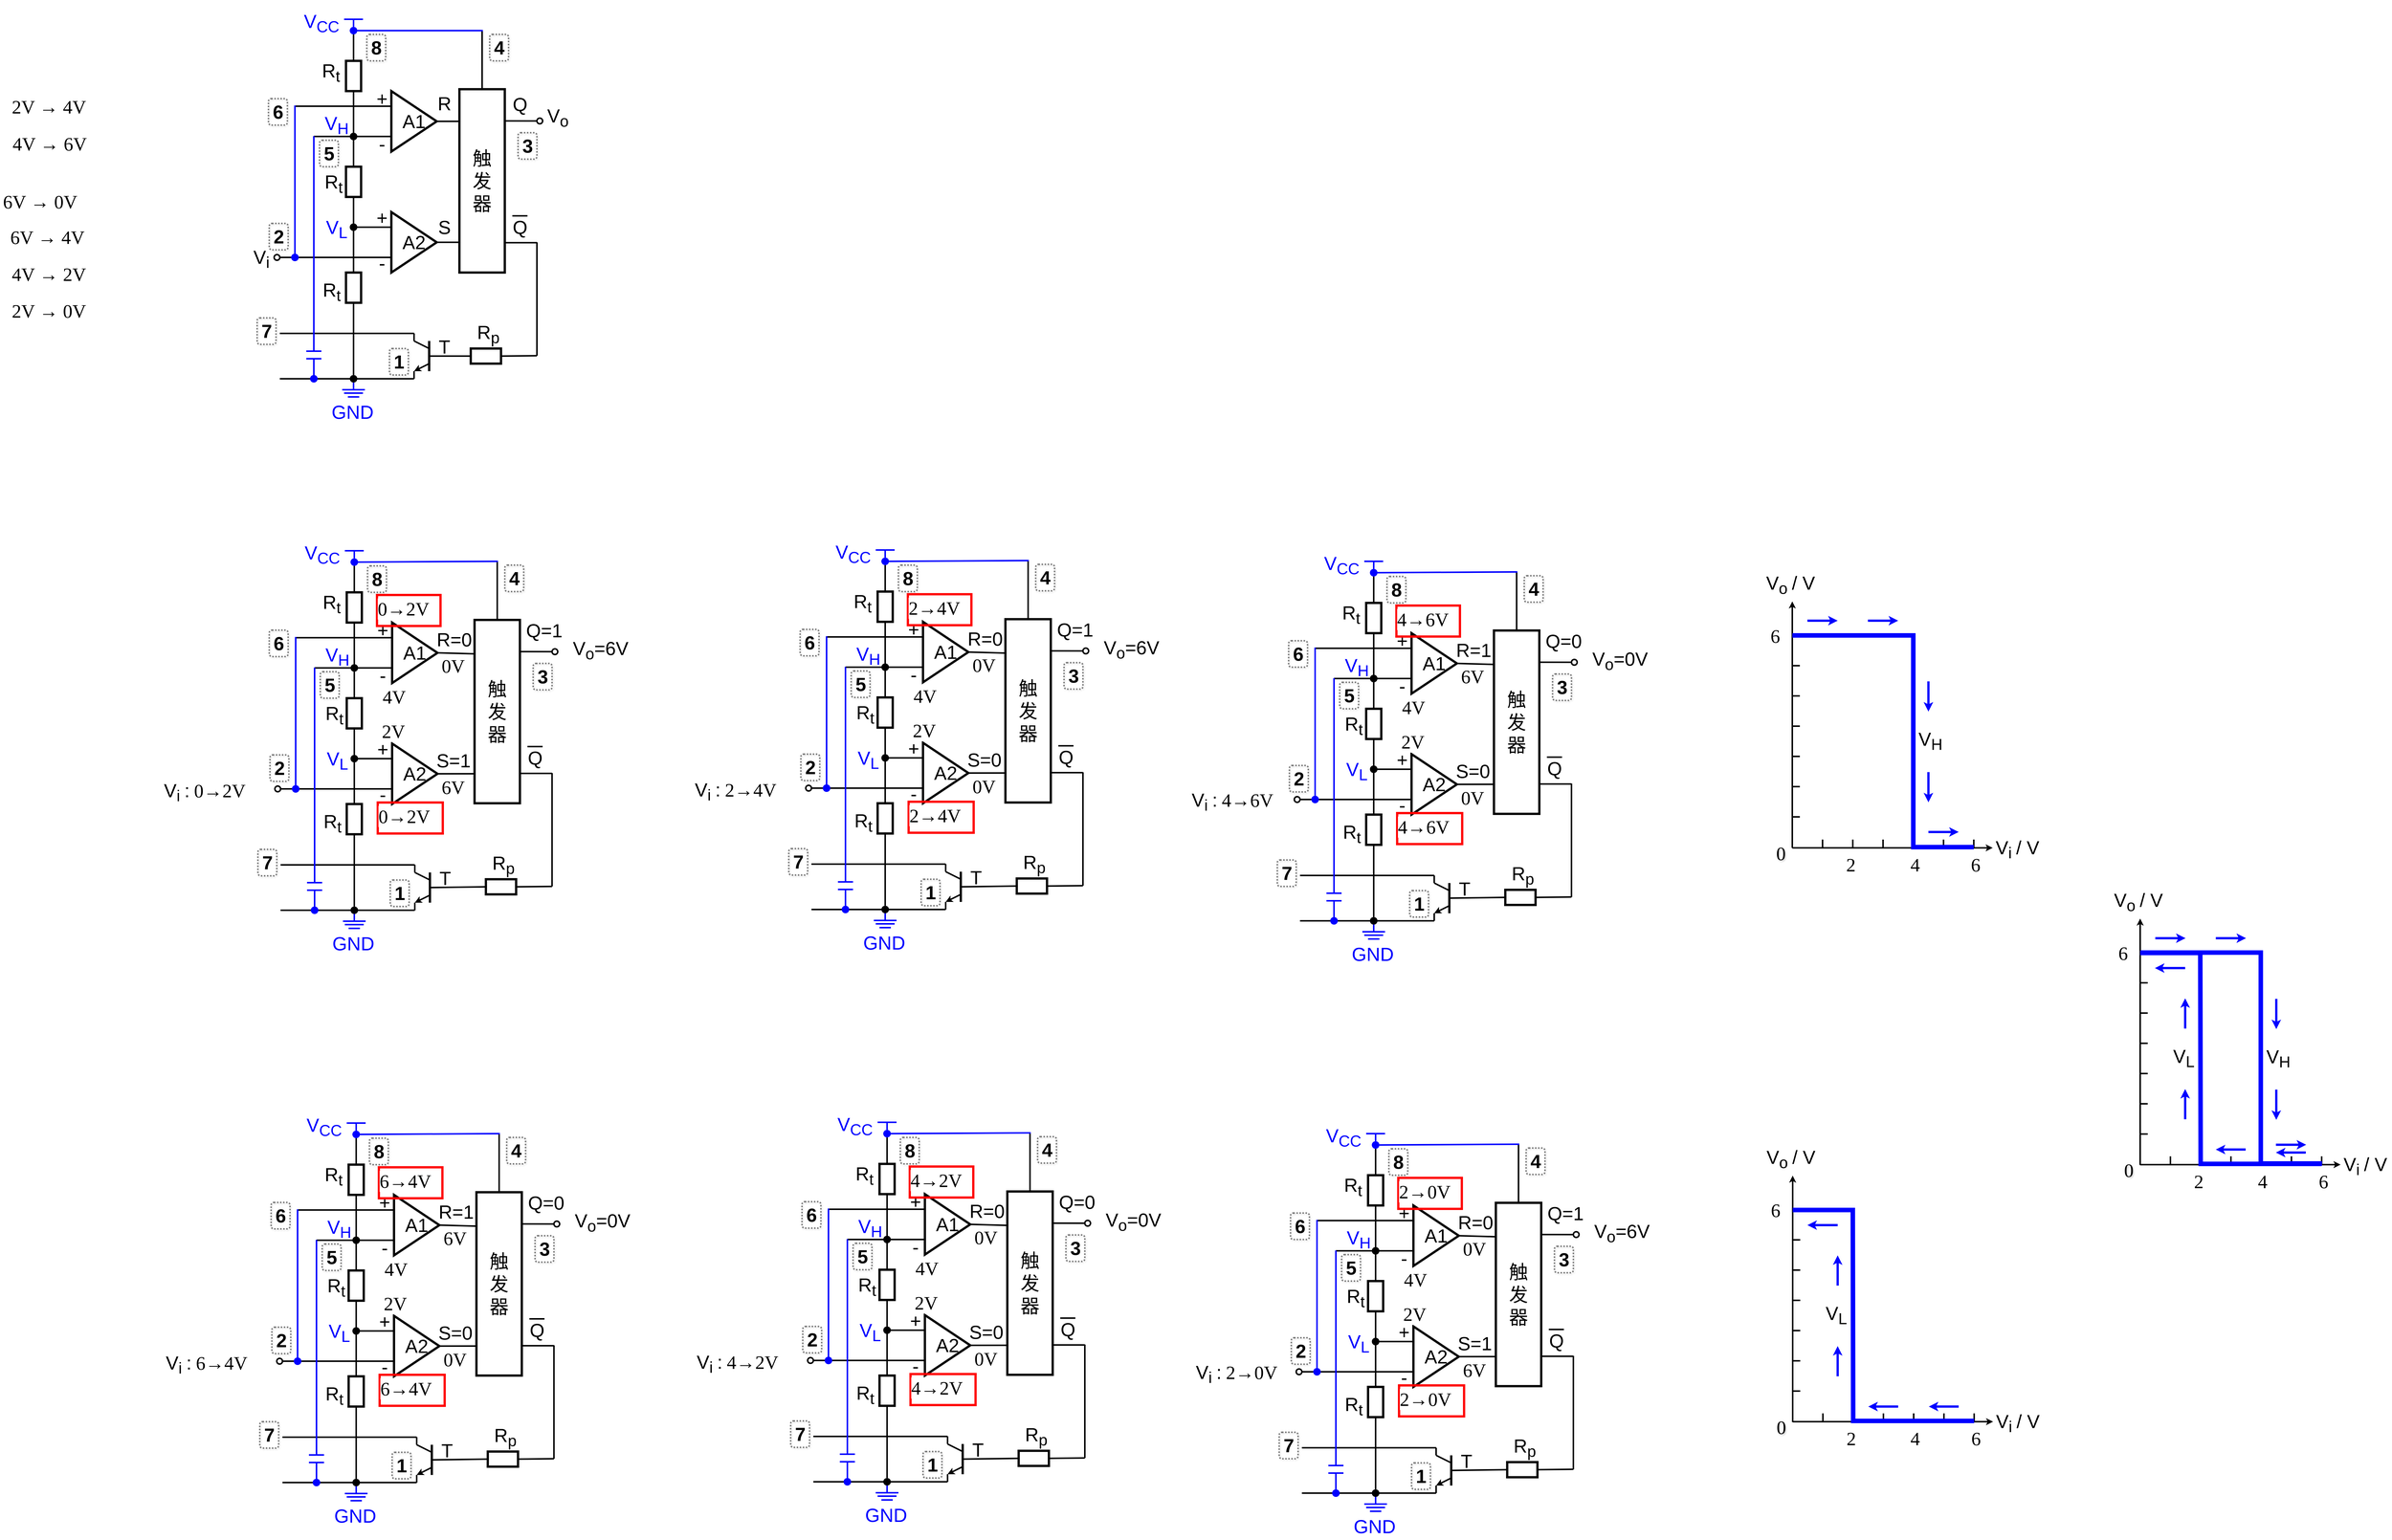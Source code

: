 <mxfile version="26.0.5">
  <diagram name="第 1 页" id="4UG25Fp_B6W0l5dKrZMW">
    <mxGraphModel dx="1842" dy="565" grid="0" gridSize="10" guides="1" tooltips="1" connect="1" arrows="1" fold="1" page="0" pageScale="1" pageWidth="827" pageHeight="1169" math="0" shadow="0">
      <root>
        <mxCell id="0" />
        <mxCell id="1" parent="0" />
        <mxCell id="oYlRctocb77fKKuBrY3P-28" value="" style="ellipse;whiteSpace=wrap;html=1;aspect=fixed;labelBackgroundColor=#000000;labelBorderColor=default;" parent="1" vertex="1">
          <mxGeometry as="geometry" />
        </mxCell>
        <mxCell id="oYlRctocb77fKKuBrY3P-1" value="&lt;font style=&quot;font-size: 50px;&quot;&gt;A1&lt;/font&gt;" style="triangle;whiteSpace=wrap;html=1;strokeWidth=6;" parent="1" vertex="1">
          <mxGeometry x="295" y="240" width="120" height="160" as="geometry" />
        </mxCell>
        <mxCell id="oYlRctocb77fKKuBrY3P-2" value="" style="endArrow=none;html=1;rounded=0;exitX=0;exitY=0.25;exitDx=0;exitDy=0;strokeWidth=4;" parent="1" source="oYlRctocb77fKKuBrY3P-1" edge="1">
          <mxGeometry width="50" height="50" relative="1" as="geometry">
            <mxPoint x="335" y="360" as="sourcePoint" />
            <mxPoint x="40" y="280" as="targetPoint" />
          </mxGeometry>
        </mxCell>
        <mxCell id="oYlRctocb77fKKuBrY3P-3" value="" style="endArrow=none;html=1;rounded=0;exitX=0;exitY=0.75;exitDx=0;exitDy=0;strokeWidth=4;" parent="1" source="oYlRctocb77fKKuBrY3P-1" edge="1">
          <mxGeometry width="50" height="50" relative="1" as="geometry">
            <mxPoint x="315" y="360" as="sourcePoint" />
            <mxPoint x="90" y="360" as="targetPoint" />
          </mxGeometry>
        </mxCell>
        <mxCell id="oYlRctocb77fKKuBrY3P-4" value="" style="endArrow=none;html=1;rounded=0;entryX=1;entryY=0.5;entryDx=0;entryDy=0;strokeWidth=4;" parent="1" target="oYlRctocb77fKKuBrY3P-1" edge="1">
          <mxGeometry width="50" height="50" relative="1" as="geometry">
            <mxPoint x="475" y="320" as="sourcePoint" />
            <mxPoint x="275" y="380" as="targetPoint" />
          </mxGeometry>
        </mxCell>
        <mxCell id="oYlRctocb77fKKuBrY3P-5" value="&lt;font style=&quot;font-size: 50px;&quot;&gt;+&lt;/font&gt;" style="text;html=1;align=center;verticalAlign=middle;resizable=0;points=[];autosize=1;strokeColor=none;fillColor=none;strokeWidth=4;" parent="1" vertex="1">
          <mxGeometry x="245" y="225" width="50" height="70" as="geometry" />
        </mxCell>
        <mxCell id="oYlRctocb77fKKuBrY3P-6" value="&lt;font style=&quot;font-size: 50px;&quot;&gt;-&lt;/font&gt;" style="text;html=1;align=center;verticalAlign=middle;resizable=0;points=[];autosize=1;strokeColor=none;fillColor=none;strokeWidth=4;" parent="1" vertex="1">
          <mxGeometry x="250" y="345" width="40" height="70" as="geometry" />
        </mxCell>
        <mxCell id="oYlRctocb77fKKuBrY3P-13" value="&lt;font style=&quot;font-size: 50px;&quot;&gt;A2&lt;/font&gt;" style="triangle;whiteSpace=wrap;html=1;strokeWidth=6;" parent="1" vertex="1">
          <mxGeometry x="295" y="560" width="120" height="160" as="geometry" />
        </mxCell>
        <mxCell id="oYlRctocb77fKKuBrY3P-14" value="" style="endArrow=none;html=1;rounded=0;exitX=0;exitY=0.25;exitDx=0;exitDy=0;strokeWidth=4;" parent="1" source="oYlRctocb77fKKuBrY3P-13" edge="1">
          <mxGeometry width="50" height="50" relative="1" as="geometry">
            <mxPoint x="335" y="680" as="sourcePoint" />
            <mxPoint x="195" y="600" as="targetPoint" />
          </mxGeometry>
        </mxCell>
        <mxCell id="oYlRctocb77fKKuBrY3P-15" value="" style="endArrow=none;html=1;rounded=0;exitX=0;exitY=0.5;exitDx=0;exitDy=0;strokeWidth=4;" parent="1" source="9ELfS6WFHughq5BFfpC6-15" edge="1">
          <mxGeometry width="50" height="50" relative="1" as="geometry">
            <mxPoint x="315" y="680" as="sourcePoint" />
            <mxPoint y="680" as="targetPoint" />
          </mxGeometry>
        </mxCell>
        <mxCell id="oYlRctocb77fKKuBrY3P-16" value="" style="endArrow=none;html=1;rounded=0;entryX=1;entryY=0.5;entryDx=0;entryDy=0;strokeWidth=4;" parent="1" target="oYlRctocb77fKKuBrY3P-13" edge="1">
          <mxGeometry width="50" height="50" relative="1" as="geometry">
            <mxPoint x="475" y="640" as="sourcePoint" />
            <mxPoint x="275" y="700" as="targetPoint" />
          </mxGeometry>
        </mxCell>
        <mxCell id="oYlRctocb77fKKuBrY3P-19" value="" style="rounded=0;whiteSpace=wrap;html=1;direction=south;strokeWidth=6;" parent="1" vertex="1">
          <mxGeometry x="175" y="160" width="40" height="80" as="geometry" />
        </mxCell>
        <mxCell id="oYlRctocb77fKKuBrY3P-20" value="" style="rounded=0;whiteSpace=wrap;html=1;direction=south;fontStyle=1;strokeWidth=6;" parent="1" vertex="1">
          <mxGeometry x="175" y="440" width="40" height="80" as="geometry" />
        </mxCell>
        <mxCell id="oYlRctocb77fKKuBrY3P-21" value="" style="rounded=0;whiteSpace=wrap;html=1;direction=south;strokeWidth=6;" parent="1" vertex="1">
          <mxGeometry x="175" y="720" width="40" height="80" as="geometry" />
        </mxCell>
        <mxCell id="oYlRctocb77fKKuBrY3P-26" value="" style="endArrow=none;html=1;rounded=0;entryX=1;entryY=0.5;entryDx=0;entryDy=0;exitX=0;exitY=0.5;exitDx=0;exitDy=0;strokeWidth=4;" parent="1" source="oYlRctocb77fKKuBrY3P-20" target="oYlRctocb77fKKuBrY3P-19" edge="1">
          <mxGeometry width="50" height="50" relative="1" as="geometry">
            <mxPoint x="355" y="380" as="sourcePoint" />
            <mxPoint x="455" y="280" as="targetPoint" />
          </mxGeometry>
        </mxCell>
        <mxCell id="oYlRctocb77fKKuBrY3P-27" value="" style="endArrow=none;html=1;rounded=0;entryX=1;entryY=0.5;entryDx=0;entryDy=0;exitX=0;exitY=0.5;exitDx=0;exitDy=0;strokeWidth=4;" parent="1" source="oYlRctocb77fKKuBrY3P-21" target="oYlRctocb77fKKuBrY3P-20" edge="1">
          <mxGeometry width="50" height="50" relative="1" as="geometry">
            <mxPoint x="215" y="460" as="sourcePoint" />
            <mxPoint x="215" y="260" as="targetPoint" />
          </mxGeometry>
        </mxCell>
        <mxCell id="oYlRctocb77fKKuBrY3P-35" value="" style="ellipse;whiteSpace=wrap;html=1;aspect=fixed;fillColor=#000000;strokeWidth=4;strokeColor=none;" parent="1" vertex="1">
          <mxGeometry x="185" y="350" width="20" height="20" as="geometry" />
        </mxCell>
        <mxCell id="oYlRctocb77fKKuBrY3P-44" value="" style="ellipse;whiteSpace=wrap;html=1;aspect=fixed;fillColor=#000000;strokeWidth=4;strokeColor=none;" parent="1" vertex="1">
          <mxGeometry x="185" y="590" width="20" height="20" as="geometry" />
        </mxCell>
        <mxCell id="oYlRctocb77fKKuBrY3P-49" value="&lt;font style=&quot;font-size: 50px;&quot;&gt;触&lt;br&gt;发&lt;br&gt;器&lt;/font&gt;" style="rounded=0;whiteSpace=wrap;html=1;direction=south;strokeWidth=6;" parent="1" vertex="1">
          <mxGeometry x="475" y="235" width="120" height="485" as="geometry" />
        </mxCell>
        <mxCell id="oYlRctocb77fKKuBrY3P-50" value="&lt;font style=&quot;font-size: 50px;&quot;&gt;+&lt;/font&gt;" style="text;html=1;align=center;verticalAlign=middle;resizable=0;points=[];autosize=1;strokeColor=none;fillColor=none;strokeWidth=4;" parent="1" vertex="1">
          <mxGeometry x="245" y="540" width="50" height="70" as="geometry" />
        </mxCell>
        <mxCell id="oYlRctocb77fKKuBrY3P-51" value="&lt;font style=&quot;font-size: 50px;&quot;&gt;-&lt;/font&gt;" style="text;html=1;align=center;verticalAlign=middle;resizable=0;points=[];autosize=1;strokeColor=none;fillColor=none;strokeWidth=4;" parent="1" vertex="1">
          <mxGeometry x="250" y="660" width="40" height="70" as="geometry" />
        </mxCell>
        <mxCell id="oYlRctocb77fKKuBrY3P-52" value="" style="endArrow=none;html=1;rounded=0;entryX=0;entryY=0.5;entryDx=0;entryDy=0;strokeWidth=4;" parent="1" target="oYlRctocb77fKKuBrY3P-49" edge="1">
          <mxGeometry width="50" height="50" relative="1" as="geometry">
            <mxPoint x="535" y="80" as="sourcePoint" />
            <mxPoint x="415" y="380" as="targetPoint" />
          </mxGeometry>
        </mxCell>
        <mxCell id="oYlRctocb77fKKuBrY3P-53" value="" style="endArrow=none;html=1;rounded=0;entryX=0;entryY=0.5;entryDx=0;entryDy=0;strokeWidth=4;" parent="1" source="9ELfS6WFHughq5BFfpC6-5" target="oYlRctocb77fKKuBrY3P-19" edge="1">
          <mxGeometry width="50" height="50" relative="1" as="geometry">
            <mxPoint x="195" y="80" as="sourcePoint" />
            <mxPoint x="415" y="380" as="targetPoint" />
          </mxGeometry>
        </mxCell>
        <mxCell id="oYlRctocb77fKKuBrY3P-54" value="" style="endArrow=none;html=1;rounded=0;entryX=0.173;entryY=0.018;entryDx=0;entryDy=0;entryPerimeter=0;strokeWidth=4;exitX=0;exitY=0.5;exitDx=0;exitDy=0;" parent="1" source="IdDjjpabyruKn_hyCCsp-5" target="oYlRctocb77fKKuBrY3P-49" edge="1">
          <mxGeometry width="50" height="50" relative="1" as="geometry">
            <mxPoint x="670" y="320" as="sourcePoint" />
            <mxPoint x="555" y="380" as="targetPoint" />
          </mxGeometry>
        </mxCell>
        <mxCell id="oYlRctocb77fKKuBrY3P-55" value="" style="endArrow=none;html=1;rounded=0;entryX=0.837;entryY=0;entryDx=0;entryDy=0;entryPerimeter=0;strokeWidth=4;" parent="1" target="oYlRctocb77fKKuBrY3P-49" edge="1">
          <mxGeometry width="50" height="50" relative="1" as="geometry">
            <mxPoint x="680" y="641" as="sourcePoint" />
            <mxPoint x="605.0" y="635.065" as="targetPoint" />
          </mxGeometry>
        </mxCell>
        <mxCell id="oYlRctocb77fKKuBrY3P-56" value="" style="endArrow=none;html=1;rounded=0;strokeWidth=4;" parent="1" edge="1">
          <mxGeometry width="50" height="50" relative="1" as="geometry">
            <mxPoint x="680" y="940" as="sourcePoint" />
            <mxPoint x="680" y="640" as="targetPoint" />
          </mxGeometry>
        </mxCell>
        <mxCell id="oYlRctocb77fKKuBrY3P-57" value="" style="endArrow=none;html=1;rounded=0;strokeWidth=4;entryX=1;entryY=0.5;entryDx=0;entryDy=0;" parent="1" target="eyqNCUY_SEGoPxI6-TQl-1" edge="1">
          <mxGeometry width="50" height="50" relative="1" as="geometry">
            <mxPoint x="395" y="941" as="sourcePoint" />
            <mxPoint x="480" y="941" as="targetPoint" />
          </mxGeometry>
        </mxCell>
        <mxCell id="oYlRctocb77fKKuBrY3P-58" value="" style="endArrow=none;html=1;rounded=0;strokeWidth=6;" parent="1" edge="1">
          <mxGeometry width="50" height="50" relative="1" as="geometry">
            <mxPoint x="395" y="981" as="sourcePoint" />
            <mxPoint x="395" y="901" as="targetPoint" />
          </mxGeometry>
        </mxCell>
        <mxCell id="oYlRctocb77fKKuBrY3P-59" value="" style="endArrow=none;html=1;rounded=0;strokeWidth=4;" parent="1" edge="1">
          <mxGeometry width="50" height="50" relative="1" as="geometry">
            <mxPoint x="395" y="921" as="sourcePoint" />
            <mxPoint x="355" y="901" as="targetPoint" />
          </mxGeometry>
        </mxCell>
        <mxCell id="oYlRctocb77fKKuBrY3P-61" value="" style="endArrow=classic;html=1;rounded=0;strokeWidth=4;" parent="1" edge="1">
          <mxGeometry width="50" height="50" relative="1" as="geometry">
            <mxPoint x="395" y="961" as="sourcePoint" />
            <mxPoint x="355" y="981" as="targetPoint" />
          </mxGeometry>
        </mxCell>
        <mxCell id="oYlRctocb77fKKuBrY3P-62" value="" style="endArrow=none;html=1;rounded=0;strokeWidth=4;" parent="1" edge="1">
          <mxGeometry width="50" height="50" relative="1" as="geometry">
            <mxPoint x="355" y="901" as="sourcePoint" />
            <mxPoint x="355" y="881" as="targetPoint" />
          </mxGeometry>
        </mxCell>
        <mxCell id="oYlRctocb77fKKuBrY3P-63" value="" style="endArrow=none;html=1;rounded=0;strokeWidth=4;" parent="1" edge="1">
          <mxGeometry width="50" height="50" relative="1" as="geometry">
            <mxPoint x="355" y="981" as="sourcePoint" />
            <mxPoint x="355" y="1001" as="targetPoint" />
          </mxGeometry>
        </mxCell>
        <mxCell id="oYlRctocb77fKKuBrY3P-64" value="" style="endArrow=none;html=1;rounded=0;strokeWidth=4;" parent="1" edge="1">
          <mxGeometry width="50" height="50" relative="1" as="geometry">
            <mxPoint x="355" y="1001" as="sourcePoint" />
            <mxPoint y="1001" as="targetPoint" />
          </mxGeometry>
        </mxCell>
        <mxCell id="oYlRctocb77fKKuBrY3P-65" value="" style="endArrow=none;html=1;rounded=0;strokeWidth=4;" parent="1" edge="1">
          <mxGeometry width="50" height="50" relative="1" as="geometry">
            <mxPoint x="355" y="881" as="sourcePoint" />
            <mxPoint y="881" as="targetPoint" />
          </mxGeometry>
        </mxCell>
        <mxCell id="oYlRctocb77fKKuBrY3P-66" value="" style="endArrow=none;html=1;rounded=0;entryX=1;entryY=0.5;entryDx=0;entryDy=0;strokeWidth=4;" parent="1" source="oYlRctocb77fKKuBrY3P-43" target="oYlRctocb77fKKuBrY3P-21" edge="1">
          <mxGeometry width="50" height="50" relative="1" as="geometry">
            <mxPoint x="195" y="1020" as="sourcePoint" />
            <mxPoint x="375" y="810" as="targetPoint" />
          </mxGeometry>
        </mxCell>
        <mxCell id="oYlRctocb77fKKuBrY3P-68" value="" style="endArrow=none;html=1;rounded=0;entryX=1;entryY=0.5;entryDx=0;entryDy=0;strokeWidth=4;" parent="1" target="oYlRctocb77fKKuBrY3P-43" edge="1">
          <mxGeometry width="50" height="50" relative="1" as="geometry">
            <mxPoint x="195" y="1001" as="sourcePoint" />
            <mxPoint x="195" y="781" as="targetPoint" />
          </mxGeometry>
        </mxCell>
        <mxCell id="oYlRctocb77fKKuBrY3P-43" value="" style="ellipse;whiteSpace=wrap;html=1;aspect=fixed;fillColor=#000000;strokeWidth=4;strokeColor=none;" parent="1" vertex="1">
          <mxGeometry x="185" y="991" width="20" height="20" as="geometry" />
        </mxCell>
        <mxCell id="oYlRctocb77fKKuBrY3P-69" value="&lt;font style=&quot;font-size: 50px;&quot;&gt;6&lt;/font&gt;" style="text;html=1;align=center;verticalAlign=middle;resizable=0;points=[];autosize=1;strokeColor=default;fillColor=none;rounded=1;fontStyle=1;strokeWidth=4;dashed=1;opacity=50;shadow=1;glass=1;dashPattern=1 1;" parent="1" vertex="1">
          <mxGeometry x="-30" y="260" width="50" height="70" as="geometry" />
        </mxCell>
        <mxCell id="oYlRctocb77fKKuBrY3P-70" value="&lt;font style=&quot;font-size: 50px;&quot;&gt;&lt;b&gt;5&lt;/b&gt;&lt;/font&gt;" style="text;html=1;align=center;verticalAlign=middle;resizable=0;points=[];autosize=1;strokeColor=default;fillColor=none;strokeWidth=4;dashed=1;opacity=50;rounded=1;shadow=1;glass=1;dashPattern=1 1;" parent="1" vertex="1">
          <mxGeometry x="105" y="370" width="50" height="70" as="geometry" />
        </mxCell>
        <mxCell id="oYlRctocb77fKKuBrY3P-71" value="&lt;font style=&quot;font-size: 50px;&quot;&gt;&lt;b&gt;2&lt;/b&gt;&lt;/font&gt;" style="text;html=1;align=center;verticalAlign=middle;resizable=0;points=[];autosize=1;strokeColor=default;fillColor=none;strokeWidth=4;dashed=1;opacity=50;rounded=1;shadow=1;glass=1;dashPattern=1 1;" parent="1" vertex="1">
          <mxGeometry x="-28" y="590" width="50" height="70" as="geometry" />
        </mxCell>
        <mxCell id="oYlRctocb77fKKuBrY3P-72" value="&lt;font style=&quot;font-size: 50px;&quot;&gt;&lt;b&gt;7&lt;/b&gt;&lt;/font&gt;" style="text;html=1;align=center;verticalAlign=middle;resizable=0;points=[];autosize=1;strokeColor=default;fillColor=none;strokeWidth=4;dashed=1;opacity=50;rounded=1;shadow=1;glass=1;dashPattern=1 1;" parent="1" vertex="1">
          <mxGeometry x="-60" y="840" width="50" height="70" as="geometry" />
        </mxCell>
        <mxCell id="oYlRctocb77fKKuBrY3P-73" value="&lt;font style=&quot;font-size: 50px;&quot;&gt;&lt;b&gt;1&lt;/b&gt;&lt;/font&gt;" style="text;html=1;align=center;verticalAlign=middle;resizable=0;points=[];autosize=1;strokeColor=default;fillColor=none;strokeWidth=4;dashed=1;opacity=50;rounded=1;shadow=1;glass=1;dashPattern=1 1;" parent="1" vertex="1">
          <mxGeometry x="290" y="921" width="50" height="70" as="geometry" />
        </mxCell>
        <mxCell id="oYlRctocb77fKKuBrY3P-74" value="&lt;font style=&quot;font-size: 50px;&quot;&gt;R&lt;sub&gt;t&lt;/sub&gt;&lt;/font&gt;" style="text;html=1;align=center;verticalAlign=middle;resizable=0;points=[];autosize=1;strokeColor=none;fillColor=none;strokeWidth=4;" parent="1" vertex="1">
          <mxGeometry x="102" y="150" width="66" height="81" as="geometry" />
        </mxCell>
        <mxCell id="oYlRctocb77fKKuBrY3P-75" value="&lt;font style=&quot;font-size: 50px;&quot;&gt;R&lt;sub&gt;t&lt;/sub&gt;&lt;/font&gt;" style="text;html=1;align=center;verticalAlign=middle;resizable=0;points=[];autosize=1;strokeColor=none;fillColor=none;strokeWidth=4;" parent="1" vertex="1">
          <mxGeometry x="109" y="444" width="66" height="81" as="geometry" />
        </mxCell>
        <mxCell id="oYlRctocb77fKKuBrY3P-76" value="&lt;font style=&quot;font-size: 50px;&quot;&gt;R&lt;sub&gt;t&lt;/sub&gt;&lt;/font&gt;" style="text;html=1;align=center;verticalAlign=middle;resizable=0;points=[];autosize=1;strokeColor=none;fillColor=none;strokeWidth=4;" parent="1" vertex="1">
          <mxGeometry x="104" y="730" width="66" height="81" as="geometry" />
        </mxCell>
        <mxCell id="oYlRctocb77fKKuBrY3P-77" value="&lt;font style=&quot;font-size: 50px;&quot;&gt;R&lt;/font&gt;" style="text;html=1;align=center;verticalAlign=middle;resizable=0;points=[];autosize=1;strokeColor=none;fillColor=none;strokeWidth=4;" parent="1" vertex="1">
          <mxGeometry x="405" y="238" width="60" height="70" as="geometry" />
        </mxCell>
        <mxCell id="oYlRctocb77fKKuBrY3P-78" value="&lt;span style=&quot;font-size: 50px;&quot;&gt;S&lt;/span&gt;" style="text;html=1;align=center;verticalAlign=middle;resizable=0;points=[];autosize=1;strokeColor=none;fillColor=none;strokeWidth=4;" parent="1" vertex="1">
          <mxGeometry x="405" y="565" width="60" height="70" as="geometry" />
        </mxCell>
        <mxCell id="oYlRctocb77fKKuBrY3P-79" value="&lt;span style=&quot;font-size: 50px;&quot;&gt;Q&lt;/span&gt;" style="text;html=1;align=center;verticalAlign=middle;resizable=0;points=[];autosize=1;strokeColor=none;fillColor=none;strokeWidth=4;" parent="1" vertex="1">
          <mxGeometry x="605" y="240" width="60" height="70" as="geometry" />
        </mxCell>
        <mxCell id="oYlRctocb77fKKuBrY3P-80" value="&lt;font style=&quot;font-size: 50px;&quot;&gt;Q&lt;/font&gt;" style="text;html=1;align=center;verticalAlign=middle;resizable=0;points=[];autosize=1;strokeColor=none;fillColor=none;strokeWidth=4;" parent="1" vertex="1">
          <mxGeometry x="605" y="565" width="60" height="70" as="geometry" />
        </mxCell>
        <mxCell id="oYlRctocb77fKKuBrY3P-81" value="" style="endArrow=none;html=1;rounded=0;strokeWidth=4;" parent="1" edge="1">
          <mxGeometry width="50" height="50" relative="1" as="geometry">
            <mxPoint x="655" y="570" as="sourcePoint" />
            <mxPoint x="615" y="570" as="targetPoint" />
          </mxGeometry>
        </mxCell>
        <mxCell id="oYlRctocb77fKKuBrY3P-82" value="&lt;span style=&quot;font-size: 50px;&quot;&gt;T&lt;/span&gt;" style="text;html=1;align=center;verticalAlign=middle;resizable=0;points=[];autosize=1;strokeColor=none;fillColor=none;strokeWidth=4;" parent="1" vertex="1">
          <mxGeometry x="410" y="881" width="50" height="70" as="geometry" />
        </mxCell>
        <mxCell id="oYlRctocb77fKKuBrY3P-83" value="&lt;font style=&quot;font-size: 50px;&quot;&gt;8&lt;/font&gt;" style="text;html=1;align=center;verticalAlign=middle;resizable=0;points=[];autosize=1;strokeColor=default;fillColor=none;rounded=1;fontStyle=1;strokeWidth=4;dashed=1;opacity=50;shadow=1;glass=1;dashPattern=1 1;" parent="1" vertex="1">
          <mxGeometry x="230" y="90" width="50" height="70" as="geometry" />
        </mxCell>
        <mxCell id="oYlRctocb77fKKuBrY3P-86" value="&lt;font style=&quot;font-size: 50px;&quot;&gt;4&lt;/font&gt;" style="text;html=1;align=center;verticalAlign=middle;resizable=0;points=[];autosize=1;strokeColor=default;fillColor=none;rounded=1;fontStyle=1;strokeWidth=4;dashed=1;opacity=50;shadow=1;glass=1;dashPattern=1 1;" parent="1" vertex="1">
          <mxGeometry x="555" y="90" width="50" height="70" as="geometry" />
        </mxCell>
        <mxCell id="oYlRctocb77fKKuBrY3P-87" value="&lt;font style=&quot;font-size: 50px;&quot;&gt;3&lt;/font&gt;" style="text;html=1;align=center;verticalAlign=middle;resizable=0;points=[];autosize=1;strokeColor=default;fillColor=none;rounded=1;fontStyle=1;strokeWidth=4;dashed=1;opacity=50;shadow=1;glass=1;dashPattern=1 1;" parent="1" vertex="1">
          <mxGeometry x="630" y="350" width="50" height="70" as="geometry" />
        </mxCell>
        <mxCell id="eyqNCUY_SEGoPxI6-TQl-1" value="" style="rounded=0;whiteSpace=wrap;html=1;direction=west;strokeWidth=6;" parent="1" vertex="1">
          <mxGeometry x="505" y="921" width="80" height="40" as="geometry" />
        </mxCell>
        <mxCell id="eyqNCUY_SEGoPxI6-TQl-2" value="" style="endArrow=none;html=1;rounded=0;strokeWidth=4;exitX=0;exitY=0.5;exitDx=0;exitDy=0;" parent="1" source="eyqNCUY_SEGoPxI6-TQl-1" edge="1">
          <mxGeometry width="50" height="50" relative="1" as="geometry">
            <mxPoint x="405" y="951" as="sourcePoint" />
            <mxPoint x="680" y="940" as="targetPoint" />
          </mxGeometry>
        </mxCell>
        <mxCell id="eyqNCUY_SEGoPxI6-TQl-3" value="&lt;span style=&quot;font-size: 50px;&quot;&gt;R&lt;sub&gt;p&lt;/sub&gt;&lt;/span&gt;" style="text;html=1;align=center;verticalAlign=middle;resizable=0;points=[];autosize=1;strokeColor=none;fillColor=none;strokeWidth=4;" parent="1" vertex="1">
          <mxGeometry x="512" y="842" width="77" height="81" as="geometry" />
        </mxCell>
        <mxCell id="9ELfS6WFHughq5BFfpC6-4" value="" style="endArrow=none;html=1;rounded=0;strokeWidth=4;strokeColor=#0000FF;" parent="1" target="9ELfS6WFHughq5BFfpC6-5" edge="1">
          <mxGeometry width="50" height="50" relative="1" as="geometry">
            <mxPoint x="537" y="80" as="sourcePoint" />
            <mxPoint x="12" y="80" as="targetPoint" />
          </mxGeometry>
        </mxCell>
        <mxCell id="9ELfS6WFHughq5BFfpC6-6" value="" style="endArrow=none;html=1;rounded=0;entryX=0;entryY=0.5;entryDx=0;entryDy=0;strokeWidth=4;" parent="1" target="9ELfS6WFHughq5BFfpC6-5" edge="1">
          <mxGeometry width="50" height="50" relative="1" as="geometry">
            <mxPoint x="195" y="80" as="sourcePoint" />
            <mxPoint x="195" y="160" as="targetPoint" />
          </mxGeometry>
        </mxCell>
        <mxCell id="9ELfS6WFHughq5BFfpC6-5" value="" style="ellipse;whiteSpace=wrap;html=1;aspect=fixed;fillColor=#0000FF;strokeWidth=4;strokeColor=none;" parent="1" vertex="1">
          <mxGeometry x="185" y="70" width="20" height="20" as="geometry" />
        </mxCell>
        <mxCell id="9ELfS6WFHughq5BFfpC6-11" value="" style="ellipse;whiteSpace=wrap;html=1;aspect=fixed;fillColor=#0000FF;strokeWidth=4;strokeColor=none;" parent="1" vertex="1">
          <mxGeometry x="80" y="991" width="20" height="20" as="geometry" />
        </mxCell>
        <mxCell id="9ELfS6WFHughq5BFfpC6-14" value="" style="endArrow=none;html=1;rounded=0;strokeWidth=4;strokeColor=#0000FF;" parent="1" edge="1">
          <mxGeometry width="50" height="50" relative="1" as="geometry">
            <mxPoint x="40" y="678" as="sourcePoint" />
            <mxPoint x="40" y="278" as="targetPoint" />
          </mxGeometry>
        </mxCell>
        <mxCell id="9ELfS6WFHughq5BFfpC6-19" value="" style="endArrow=none;html=1;rounded=0;exitX=0;exitY=0.75;exitDx=0;exitDy=0;strokeWidth=4;" parent="1" source="oYlRctocb77fKKuBrY3P-13" target="9ELfS6WFHughq5BFfpC6-15" edge="1">
          <mxGeometry width="50" height="50" relative="1" as="geometry">
            <mxPoint x="295" y="680" as="sourcePoint" />
            <mxPoint y="680" as="targetPoint" />
          </mxGeometry>
        </mxCell>
        <mxCell id="9ELfS6WFHughq5BFfpC6-15" value="" style="ellipse;whiteSpace=wrap;html=1;aspect=fixed;fillColor=#0000FF;strokeWidth=4;strokeColor=none;" parent="1" vertex="1">
          <mxGeometry x="30" y="670" width="20" height="20" as="geometry" />
        </mxCell>
        <mxCell id="9ELfS6WFHughq5BFfpC6-20" value="" style="endArrow=none;html=1;rounded=0;strokeWidth=4;strokeColor=#0000FF;" parent="1" edge="1">
          <mxGeometry width="50" height="50" relative="1" as="geometry">
            <mxPoint x="90" y="930" as="sourcePoint" />
            <mxPoint x="90" y="359" as="targetPoint" />
          </mxGeometry>
        </mxCell>
        <mxCell id="9ELfS6WFHughq5BFfpC6-21" value="" style="endArrow=none;html=1;rounded=0;strokeWidth=4;strokeColor=#0000FF;" parent="1" edge="1">
          <mxGeometry width="50" height="50" relative="1" as="geometry">
            <mxPoint x="110" y="928" as="sourcePoint" />
            <mxPoint x="70" y="928" as="targetPoint" />
          </mxGeometry>
        </mxCell>
        <mxCell id="9ELfS6WFHughq5BFfpC6-22" value="" style="endArrow=none;html=1;rounded=0;strokeWidth=4;strokeColor=#0000FF;" parent="1" edge="1">
          <mxGeometry width="50" height="50" relative="1" as="geometry">
            <mxPoint x="110" y="948" as="sourcePoint" />
            <mxPoint x="70" y="948" as="targetPoint" />
          </mxGeometry>
        </mxCell>
        <mxCell id="9ELfS6WFHughq5BFfpC6-23" value="" style="endArrow=none;html=1;rounded=0;strokeWidth=4;strokeColor=#0000FF;" parent="1" edge="1">
          <mxGeometry width="50" height="50" relative="1" as="geometry">
            <mxPoint x="90" y="1000" as="sourcePoint" />
            <mxPoint x="90" y="950" as="targetPoint" />
          </mxGeometry>
        </mxCell>
        <mxCell id="9ELfS6WFHughq5BFfpC6-26" value="&lt;font color=&quot;#0000ff&quot; style=&quot;font-size: 50px;&quot;&gt;V&lt;sub&gt;H&lt;/sub&gt;&lt;/font&gt;" style="text;html=1;align=center;verticalAlign=middle;resizable=0;points=[];autosize=1;strokeColor=none;fillColor=none;" parent="1" vertex="1">
          <mxGeometry x="105" y="290" width="90" height="80" as="geometry" />
        </mxCell>
        <mxCell id="9ELfS6WFHughq5BFfpC6-28" value="&lt;font color=&quot;#0000ff&quot; style=&quot;font-size: 50px;&quot;&gt;V&lt;sub&gt;L&lt;/sub&gt;&lt;/font&gt;" style="text;html=1;align=center;verticalAlign=middle;resizable=0;points=[];autosize=1;strokeColor=none;fillColor=none;" parent="1" vertex="1">
          <mxGeometry x="110" y="565" width="80" height="80" as="geometry" />
        </mxCell>
        <mxCell id="9ELfS6WFHughq5BFfpC6-157" value="" style="endArrow=none;html=1;rounded=0;strokeWidth=4;strokeColor=#0000FF;" parent="1" edge="1">
          <mxGeometry width="50" height="50" relative="1" as="geometry">
            <mxPoint x="165" y="1030" as="sourcePoint" />
            <mxPoint x="225" y="1030" as="targetPoint" />
          </mxGeometry>
        </mxCell>
        <mxCell id="9ELfS6WFHughq5BFfpC6-158" value="" style="endArrow=none;html=1;rounded=0;strokeWidth=4;strokeColor=#0000FF;" parent="1" edge="1">
          <mxGeometry width="50" height="50" relative="1" as="geometry">
            <mxPoint x="220" y="1039" as="sourcePoint" />
            <mxPoint x="170" y="1039" as="targetPoint" />
          </mxGeometry>
        </mxCell>
        <mxCell id="9ELfS6WFHughq5BFfpC6-159" value="" style="endArrow=none;html=1;rounded=0;strokeWidth=4;strokeColor=#0000FF;" parent="1" edge="1">
          <mxGeometry width="50" height="50" relative="1" as="geometry">
            <mxPoint x="210" y="1049" as="sourcePoint" />
            <mxPoint x="180" y="1049" as="targetPoint" />
          </mxGeometry>
        </mxCell>
        <mxCell id="9ELfS6WFHughq5BFfpC6-160" value="" style="endArrow=none;html=1;rounded=0;strokeWidth=4;strokeColor=#0000FF;entryX=0.5;entryY=1;entryDx=0;entryDy=0;" parent="1" target="oYlRctocb77fKKuBrY3P-43" edge="1">
          <mxGeometry width="50" height="50" relative="1" as="geometry">
            <mxPoint x="195" y="1032" as="sourcePoint" />
            <mxPoint x="230" y="1020" as="targetPoint" />
          </mxGeometry>
        </mxCell>
        <mxCell id="9ELfS6WFHughq5BFfpC6-161" value="&lt;font color=&quot;#0000ff&quot;&gt;&lt;span style=&quot;font-size: 50px;&quot;&gt;GND&lt;/span&gt;&lt;/font&gt;" style="text;html=1;align=center;verticalAlign=middle;resizable=0;points=[];autosize=1;strokeColor=none;fillColor=none;" parent="1" vertex="1">
          <mxGeometry x="127" y="1054" width="130" height="70" as="geometry" />
        </mxCell>
        <mxCell id="9ELfS6WFHughq5BFfpC6-163" value="" style="endArrow=none;html=1;rounded=0;strokeWidth=4;strokeColor=#0000FF;exitX=0.5;exitY=0;exitDx=0;exitDy=0;" parent="1" source="9ELfS6WFHughq5BFfpC6-5" edge="1">
          <mxGeometry width="50" height="50" relative="1" as="geometry">
            <mxPoint x="10" y="470" as="sourcePoint" />
            <mxPoint x="195" y="50" as="targetPoint" />
          </mxGeometry>
        </mxCell>
        <mxCell id="9ELfS6WFHughq5BFfpC6-165" value="" style="endArrow=none;html=1;rounded=0;strokeWidth=4;strokeColor=#0000FF;" parent="1" edge="1">
          <mxGeometry width="50" height="50" relative="1" as="geometry">
            <mxPoint x="220" y="50" as="sourcePoint" />
            <mxPoint x="170" y="50" as="targetPoint" />
          </mxGeometry>
        </mxCell>
        <mxCell id="9ELfS6WFHughq5BFfpC6-166" value="&lt;font color=&quot;#0000ff&quot; style=&quot;font-size: 50px;&quot;&gt;V&lt;sub&gt;CC&lt;/sub&gt;&lt;/font&gt;" style="text;html=1;align=center;verticalAlign=middle;resizable=0;points=[];autosize=1;strokeColor=none;fillColor=none;" parent="1" vertex="1">
          <mxGeometry x="50" y="20" width="120" height="80" as="geometry" />
        </mxCell>
        <mxCell id="IdDjjpabyruKn_hyCCsp-2" value="&lt;font style=&quot;font-size: 50px;&quot;&gt;V&lt;sub&gt;i&lt;/sub&gt;&lt;/font&gt;" style="text;html=1;align=center;verticalAlign=middle;resizable=0;points=[];autosize=1;strokeColor=none;fillColor=none;" parent="1" vertex="1">
          <mxGeometry x="-84" y="644" width="70" height="80" as="geometry" />
        </mxCell>
        <mxCell id="IdDjjpabyruKn_hyCCsp-3" value="" style="ellipse;whiteSpace=wrap;html=1;aspect=fixed;fillColor=default;strokeWidth=4;" parent="1" vertex="1">
          <mxGeometry x="-15" y="672.5" width="15" height="15" as="geometry" />
        </mxCell>
        <mxCell id="IdDjjpabyruKn_hyCCsp-4" value="&lt;font style=&quot;font-size: 50px;&quot;&gt;V&lt;sub&gt;o&lt;/sub&gt;&lt;/font&gt;" style="text;html=1;align=center;verticalAlign=middle;resizable=0;points=[];autosize=1;strokeColor=none;fillColor=none;" parent="1" vertex="1">
          <mxGeometry x="695" y="270" width="80" height="80" as="geometry" />
        </mxCell>
        <mxCell id="IdDjjpabyruKn_hyCCsp-5" value="" style="ellipse;whiteSpace=wrap;html=1;aspect=fixed;fillColor=default;strokeWidth=4;" parent="1" vertex="1">
          <mxGeometry x="680" y="311.5" width="15" height="15" as="geometry" />
        </mxCell>
        <mxCell id="aq0ojltG-ko5EQuNLn3D-3" value="&lt;span style=&quot;color: rgb(0, 0, 0); font-family: Verdana; font-size: 50px; font-style: normal; font-variant-ligatures: normal; font-variant-caps: normal; font-weight: 400; letter-spacing: normal; orphans: 2; text-align: center; text-indent: 0px; text-transform: none; widows: 2; word-spacing: 0px; -webkit-text-stroke-width: 0px; white-space: nowrap; background-color: rgb(255, 255, 255); text-decoration-thickness: initial; text-decoration-style: initial; text-decoration-color: initial; float: none; display: inline !important;&quot;&gt;6V → 0V&lt;/span&gt;" style="text;whiteSpace=wrap;html=1;" parent="1" vertex="1">
          <mxGeometry x="-734.003" y="495.997" width="259" height="82" as="geometry" />
        </mxCell>
        <mxCell id="aq0ojltG-ko5EQuNLn3D-5" value="&lt;span style=&quot;font-family: Verdana; font-size: 50px;&quot;&gt;2V → 4V&lt;/span&gt;" style="text;html=1;align=center;verticalAlign=middle;resizable=0;points=[];autosize=1;strokeColor=none;fillColor=none;" parent="1" vertex="1">
          <mxGeometry x="-736" y="245" width="249" height="72" as="geometry" />
        </mxCell>
        <mxCell id="aq0ojltG-ko5EQuNLn3D-6" value="&lt;span style=&quot;font-family: Verdana; font-size: 50px;&quot;&gt;4V → 6V&lt;/span&gt;" style="text;html=1;align=center;verticalAlign=middle;resizable=0;points=[];autosize=1;strokeColor=none;fillColor=none;" parent="1" vertex="1">
          <mxGeometry x="-734" y="343" width="249" height="72" as="geometry" />
        </mxCell>
        <mxCell id="aq0ojltG-ko5EQuNLn3D-7" value="&lt;span style=&quot;font-family: Verdana; font-size: 50px;&quot;&gt;6V → 4V&lt;/span&gt;" style="text;html=1;align=center;verticalAlign=middle;resizable=0;points=[];autosize=1;strokeColor=none;fillColor=none;" parent="1" vertex="1">
          <mxGeometry x="-740" y="590" width="249" height="72" as="geometry" />
        </mxCell>
        <mxCell id="aq0ojltG-ko5EQuNLn3D-8" value="&lt;span style=&quot;font-family: Verdana; font-size: 50px;&quot;&gt;4V → 2V&lt;/span&gt;" style="text;html=1;align=center;verticalAlign=middle;resizable=0;points=[];autosize=1;strokeColor=none;fillColor=none;" parent="1" vertex="1">
          <mxGeometry x="-736" y="687.5" width="249" height="72" as="geometry" />
        </mxCell>
        <mxCell id="aq0ojltG-ko5EQuNLn3D-9" value="&lt;span style=&quot;font-family: Verdana; font-size: 50px;&quot;&gt;2V → 0V&lt;/span&gt;" style="text;html=1;align=center;verticalAlign=middle;resizable=0;points=[];autosize=1;strokeColor=none;fillColor=none;" parent="1" vertex="1">
          <mxGeometry x="-736" y="785" width="249" height="72" as="geometry" />
        </mxCell>
        <mxCell id="aq0ojltG-ko5EQuNLn3D-10" value="" style="ellipse;whiteSpace=wrap;html=1;aspect=fixed;labelBackgroundColor=#000000;labelBorderColor=default;" parent="1" vertex="1">
          <mxGeometry x="2" y="1406" as="geometry" />
        </mxCell>
        <mxCell id="aq0ojltG-ko5EQuNLn3D-11" value="&lt;font style=&quot;font-size: 50px;&quot;&gt;A1&lt;/font&gt;" style="triangle;whiteSpace=wrap;html=1;strokeWidth=6;" parent="1" vertex="1">
          <mxGeometry x="297" y="1646" width="120" height="160" as="geometry" />
        </mxCell>
        <mxCell id="aq0ojltG-ko5EQuNLn3D-12" value="" style="endArrow=none;html=1;rounded=0;exitX=0;exitY=0.25;exitDx=0;exitDy=0;strokeWidth=4;" parent="1" source="aq0ojltG-ko5EQuNLn3D-11" edge="1">
          <mxGeometry width="50" height="50" relative="1" as="geometry">
            <mxPoint x="337" y="1766" as="sourcePoint" />
            <mxPoint x="42" y="1686" as="targetPoint" />
          </mxGeometry>
        </mxCell>
        <mxCell id="aq0ojltG-ko5EQuNLn3D-13" value="" style="endArrow=none;html=1;rounded=0;exitX=0;exitY=0.75;exitDx=0;exitDy=0;strokeWidth=4;" parent="1" source="aq0ojltG-ko5EQuNLn3D-11" edge="1">
          <mxGeometry width="50" height="50" relative="1" as="geometry">
            <mxPoint x="317" y="1766" as="sourcePoint" />
            <mxPoint x="92" y="1766" as="targetPoint" />
          </mxGeometry>
        </mxCell>
        <mxCell id="aq0ojltG-ko5EQuNLn3D-14" value="" style="endArrow=none;html=1;rounded=0;entryX=1;entryY=0.5;entryDx=0;entryDy=0;strokeWidth=4;exitX=0.185;exitY=0.992;exitDx=0;exitDy=0;exitPerimeter=0;" parent="1" source="aq0ojltG-ko5EQuNLn3D-28" target="aq0ojltG-ko5EQuNLn3D-11" edge="1">
          <mxGeometry width="50" height="50" relative="1" as="geometry">
            <mxPoint x="477" y="1726" as="sourcePoint" />
            <mxPoint x="277" y="1786" as="targetPoint" />
          </mxGeometry>
        </mxCell>
        <mxCell id="aq0ojltG-ko5EQuNLn3D-15" value="&lt;font style=&quot;font-size: 50px;&quot;&gt;+&lt;/font&gt;" style="text;html=1;align=center;verticalAlign=middle;resizable=0;points=[];autosize=1;strokeColor=none;fillColor=none;strokeWidth=4;" parent="1" vertex="1">
          <mxGeometry x="247" y="1631" width="50" height="70" as="geometry" />
        </mxCell>
        <mxCell id="aq0ojltG-ko5EQuNLn3D-16" value="&lt;font style=&quot;font-size: 50px;&quot;&gt;-&lt;/font&gt;" style="text;html=1;align=center;verticalAlign=middle;resizable=0;points=[];autosize=1;strokeColor=none;fillColor=none;strokeWidth=4;" parent="1" vertex="1">
          <mxGeometry x="252" y="1751" width="40" height="70" as="geometry" />
        </mxCell>
        <mxCell id="aq0ojltG-ko5EQuNLn3D-17" value="&lt;font style=&quot;font-size: 50px;&quot;&gt;A2&lt;/font&gt;" style="triangle;whiteSpace=wrap;html=1;strokeWidth=6;" parent="1" vertex="1">
          <mxGeometry x="297" y="1966" width="120" height="160" as="geometry" />
        </mxCell>
        <mxCell id="aq0ojltG-ko5EQuNLn3D-18" value="" style="endArrow=none;html=1;rounded=0;exitX=0;exitY=0.25;exitDx=0;exitDy=0;strokeWidth=4;" parent="1" source="aq0ojltG-ko5EQuNLn3D-17" edge="1">
          <mxGeometry width="50" height="50" relative="1" as="geometry">
            <mxPoint x="337" y="2086" as="sourcePoint" />
            <mxPoint x="197" y="2006" as="targetPoint" />
          </mxGeometry>
        </mxCell>
        <mxCell id="aq0ojltG-ko5EQuNLn3D-19" value="" style="endArrow=none;html=1;rounded=0;exitX=0;exitY=0.5;exitDx=0;exitDy=0;strokeWidth=4;" parent="1" source="aq0ojltG-ko5EQuNLn3D-73" edge="1">
          <mxGeometry width="50" height="50" relative="1" as="geometry">
            <mxPoint x="317" y="2086" as="sourcePoint" />
            <mxPoint x="2" y="2086" as="targetPoint" />
          </mxGeometry>
        </mxCell>
        <mxCell id="aq0ojltG-ko5EQuNLn3D-20" value="" style="endArrow=none;html=1;rounded=0;entryX=1;entryY=0.5;entryDx=0;entryDy=0;strokeWidth=4;exitX=0.839;exitY=1.015;exitDx=0;exitDy=0;exitPerimeter=0;" parent="1" source="aq0ojltG-ko5EQuNLn3D-28" target="aq0ojltG-ko5EQuNLn3D-17" edge="1">
          <mxGeometry width="50" height="50" relative="1" as="geometry">
            <mxPoint x="474" y="2020" as="sourcePoint" />
            <mxPoint x="277" y="2106" as="targetPoint" />
          </mxGeometry>
        </mxCell>
        <mxCell id="aq0ojltG-ko5EQuNLn3D-21" value="" style="rounded=0;whiteSpace=wrap;html=1;direction=south;strokeWidth=6;" parent="1" vertex="1">
          <mxGeometry x="177" y="1566" width="40" height="80" as="geometry" />
        </mxCell>
        <mxCell id="aq0ojltG-ko5EQuNLn3D-22" value="" style="rounded=0;whiteSpace=wrap;html=1;direction=south;fontStyle=1;strokeWidth=6;" parent="1" vertex="1">
          <mxGeometry x="177" y="1846" width="40" height="80" as="geometry" />
        </mxCell>
        <mxCell id="aq0ojltG-ko5EQuNLn3D-23" value="" style="rounded=0;whiteSpace=wrap;html=1;direction=south;strokeWidth=6;" parent="1" vertex="1">
          <mxGeometry x="177" y="2126" width="40" height="80" as="geometry" />
        </mxCell>
        <mxCell id="aq0ojltG-ko5EQuNLn3D-24" value="" style="endArrow=none;html=1;rounded=0;entryX=1;entryY=0.5;entryDx=0;entryDy=0;exitX=0;exitY=0.5;exitDx=0;exitDy=0;strokeWidth=4;" parent="1" source="aq0ojltG-ko5EQuNLn3D-22" target="aq0ojltG-ko5EQuNLn3D-21" edge="1">
          <mxGeometry width="50" height="50" relative="1" as="geometry">
            <mxPoint x="357" y="1786" as="sourcePoint" />
            <mxPoint x="457" y="1686" as="targetPoint" />
          </mxGeometry>
        </mxCell>
        <mxCell id="aq0ojltG-ko5EQuNLn3D-25" value="" style="endArrow=none;html=1;rounded=0;entryX=1;entryY=0.5;entryDx=0;entryDy=0;exitX=0;exitY=0.5;exitDx=0;exitDy=0;strokeWidth=4;" parent="1" source="aq0ojltG-ko5EQuNLn3D-23" target="aq0ojltG-ko5EQuNLn3D-22" edge="1">
          <mxGeometry width="50" height="50" relative="1" as="geometry">
            <mxPoint x="217" y="1866" as="sourcePoint" />
            <mxPoint x="217" y="1666" as="targetPoint" />
          </mxGeometry>
        </mxCell>
        <mxCell id="aq0ojltG-ko5EQuNLn3D-26" value="" style="ellipse;whiteSpace=wrap;html=1;aspect=fixed;fillColor=#000000;strokeWidth=4;strokeColor=none;" parent="1" vertex="1">
          <mxGeometry x="187" y="1756" width="20" height="20" as="geometry" />
        </mxCell>
        <mxCell id="aq0ojltG-ko5EQuNLn3D-27" value="" style="ellipse;whiteSpace=wrap;html=1;aspect=fixed;fillColor=#000000;strokeWidth=4;strokeColor=none;" parent="1" vertex="1">
          <mxGeometry x="187" y="1996" width="20" height="20" as="geometry" />
        </mxCell>
        <mxCell id="aq0ojltG-ko5EQuNLn3D-28" value="&lt;font style=&quot;font-size: 50px;&quot;&gt;触&lt;br&gt;发&lt;br&gt;器&lt;/font&gt;" style="rounded=0;whiteSpace=wrap;html=1;direction=south;strokeWidth=6;" parent="1" vertex="1">
          <mxGeometry x="515" y="1639" width="120" height="485" as="geometry" />
        </mxCell>
        <mxCell id="aq0ojltG-ko5EQuNLn3D-29" value="&lt;font style=&quot;font-size: 50px;&quot;&gt;+&lt;/font&gt;" style="text;html=1;align=center;verticalAlign=middle;resizable=0;points=[];autosize=1;strokeColor=none;fillColor=none;strokeWidth=4;" parent="1" vertex="1">
          <mxGeometry x="247" y="1946" width="50" height="70" as="geometry" />
        </mxCell>
        <mxCell id="aq0ojltG-ko5EQuNLn3D-30" value="&lt;font style=&quot;font-size: 50px;&quot;&gt;-&lt;/font&gt;" style="text;html=1;align=center;verticalAlign=middle;resizable=0;points=[];autosize=1;strokeColor=none;fillColor=none;strokeWidth=4;" parent="1" vertex="1">
          <mxGeometry x="252" y="2066" width="40" height="70" as="geometry" />
        </mxCell>
        <mxCell id="aq0ojltG-ko5EQuNLn3D-31" value="" style="endArrow=none;html=1;rounded=0;entryX=0;entryY=0.5;entryDx=0;entryDy=0;strokeWidth=4;" parent="1" target="aq0ojltG-ko5EQuNLn3D-28" edge="1">
          <mxGeometry width="50" height="50" relative="1" as="geometry">
            <mxPoint x="575" y="1484" as="sourcePoint" />
            <mxPoint x="455" y="1784" as="targetPoint" />
          </mxGeometry>
        </mxCell>
        <mxCell id="aq0ojltG-ko5EQuNLn3D-32" value="" style="endArrow=none;html=1;rounded=0;entryX=0;entryY=0.5;entryDx=0;entryDy=0;strokeWidth=4;" parent="1" source="aq0ojltG-ko5EQuNLn3D-69" target="aq0ojltG-ko5EQuNLn3D-21" edge="1">
          <mxGeometry width="50" height="50" relative="1" as="geometry">
            <mxPoint x="197" y="1486" as="sourcePoint" />
            <mxPoint x="417" y="1786" as="targetPoint" />
          </mxGeometry>
        </mxCell>
        <mxCell id="aq0ojltG-ko5EQuNLn3D-33" value="" style="endArrow=none;html=1;rounded=0;entryX=0.173;entryY=0.018;entryDx=0;entryDy=0;entryPerimeter=0;strokeWidth=4;exitX=0;exitY=0.5;exitDx=0;exitDy=0;" parent="1" source="aq0ojltG-ko5EQuNLn3D-91" target="aq0ojltG-ko5EQuNLn3D-28" edge="1">
          <mxGeometry width="50" height="50" relative="1" as="geometry">
            <mxPoint x="710" y="1724" as="sourcePoint" />
            <mxPoint x="595" y="1784" as="targetPoint" />
          </mxGeometry>
        </mxCell>
        <mxCell id="aq0ojltG-ko5EQuNLn3D-34" value="" style="endArrow=none;html=1;rounded=0;entryX=0.837;entryY=0;entryDx=0;entryDy=0;entryPerimeter=0;strokeWidth=4;" parent="1" target="aq0ojltG-ko5EQuNLn3D-28" edge="1">
          <mxGeometry width="50" height="50" relative="1" as="geometry">
            <mxPoint x="720" y="2045" as="sourcePoint" />
            <mxPoint x="645.0" y="2039.065" as="targetPoint" />
          </mxGeometry>
        </mxCell>
        <mxCell id="aq0ojltG-ko5EQuNLn3D-35" value="" style="endArrow=none;html=1;rounded=0;strokeWidth=4;" parent="1" edge="1">
          <mxGeometry width="50" height="50" relative="1" as="geometry">
            <mxPoint x="720" y="2344" as="sourcePoint" />
            <mxPoint x="720" y="2044" as="targetPoint" />
          </mxGeometry>
        </mxCell>
        <mxCell id="aq0ojltG-ko5EQuNLn3D-36" value="" style="endArrow=none;html=1;rounded=0;strokeWidth=4;entryX=1;entryY=0.5;entryDx=0;entryDy=0;" parent="1" target="aq0ojltG-ko5EQuNLn3D-64" edge="1">
          <mxGeometry width="50" height="50" relative="1" as="geometry">
            <mxPoint x="397" y="2347" as="sourcePoint" />
            <mxPoint x="482" y="2347" as="targetPoint" />
          </mxGeometry>
        </mxCell>
        <mxCell id="aq0ojltG-ko5EQuNLn3D-37" value="" style="endArrow=none;html=1;rounded=0;strokeWidth=6;" parent="1" edge="1">
          <mxGeometry width="50" height="50" relative="1" as="geometry">
            <mxPoint x="397" y="2387" as="sourcePoint" />
            <mxPoint x="397" y="2307" as="targetPoint" />
          </mxGeometry>
        </mxCell>
        <mxCell id="aq0ojltG-ko5EQuNLn3D-38" value="" style="endArrow=none;html=1;rounded=0;strokeWidth=4;" parent="1" edge="1">
          <mxGeometry width="50" height="50" relative="1" as="geometry">
            <mxPoint x="397" y="2327" as="sourcePoint" />
            <mxPoint x="357" y="2307" as="targetPoint" />
          </mxGeometry>
        </mxCell>
        <mxCell id="aq0ojltG-ko5EQuNLn3D-39" value="" style="endArrow=classic;html=1;rounded=0;strokeWidth=4;" parent="1" edge="1">
          <mxGeometry width="50" height="50" relative="1" as="geometry">
            <mxPoint x="397" y="2367" as="sourcePoint" />
            <mxPoint x="357" y="2387" as="targetPoint" />
          </mxGeometry>
        </mxCell>
        <mxCell id="aq0ojltG-ko5EQuNLn3D-40" value="" style="endArrow=none;html=1;rounded=0;strokeWidth=4;" parent="1" edge="1">
          <mxGeometry width="50" height="50" relative="1" as="geometry">
            <mxPoint x="357" y="2307" as="sourcePoint" />
            <mxPoint x="357" y="2287" as="targetPoint" />
          </mxGeometry>
        </mxCell>
        <mxCell id="aq0ojltG-ko5EQuNLn3D-41" value="" style="endArrow=none;html=1;rounded=0;strokeWidth=4;" parent="1" edge="1">
          <mxGeometry width="50" height="50" relative="1" as="geometry">
            <mxPoint x="357" y="2387" as="sourcePoint" />
            <mxPoint x="357" y="2407" as="targetPoint" />
          </mxGeometry>
        </mxCell>
        <mxCell id="aq0ojltG-ko5EQuNLn3D-42" value="" style="endArrow=none;html=1;rounded=0;strokeWidth=4;" parent="1" edge="1">
          <mxGeometry width="50" height="50" relative="1" as="geometry">
            <mxPoint x="357" y="2407" as="sourcePoint" />
            <mxPoint x="2" y="2407" as="targetPoint" />
          </mxGeometry>
        </mxCell>
        <mxCell id="aq0ojltG-ko5EQuNLn3D-43" value="" style="endArrow=none;html=1;rounded=0;strokeWidth=4;" parent="1" edge="1">
          <mxGeometry width="50" height="50" relative="1" as="geometry">
            <mxPoint x="357" y="2287" as="sourcePoint" />
            <mxPoint x="2" y="2287" as="targetPoint" />
          </mxGeometry>
        </mxCell>
        <mxCell id="aq0ojltG-ko5EQuNLn3D-44" value="" style="endArrow=none;html=1;rounded=0;entryX=1;entryY=0.5;entryDx=0;entryDy=0;strokeWidth=4;" parent="1" source="aq0ojltG-ko5EQuNLn3D-46" target="aq0ojltG-ko5EQuNLn3D-23" edge="1">
          <mxGeometry width="50" height="50" relative="1" as="geometry">
            <mxPoint x="197" y="2426" as="sourcePoint" />
            <mxPoint x="377" y="2216" as="targetPoint" />
          </mxGeometry>
        </mxCell>
        <mxCell id="aq0ojltG-ko5EQuNLn3D-45" value="" style="endArrow=none;html=1;rounded=0;entryX=1;entryY=0.5;entryDx=0;entryDy=0;strokeWidth=4;" parent="1" target="aq0ojltG-ko5EQuNLn3D-46" edge="1">
          <mxGeometry width="50" height="50" relative="1" as="geometry">
            <mxPoint x="197" y="2407" as="sourcePoint" />
            <mxPoint x="197" y="2187" as="targetPoint" />
          </mxGeometry>
        </mxCell>
        <mxCell id="aq0ojltG-ko5EQuNLn3D-46" value="" style="ellipse;whiteSpace=wrap;html=1;aspect=fixed;fillColor=#000000;strokeWidth=4;strokeColor=none;" parent="1" vertex="1">
          <mxGeometry x="187" y="2397" width="20" height="20" as="geometry" />
        </mxCell>
        <mxCell id="aq0ojltG-ko5EQuNLn3D-47" value="&lt;font style=&quot;font-size: 50px;&quot;&gt;6&lt;/font&gt;" style="text;html=1;align=center;verticalAlign=middle;resizable=0;points=[];autosize=1;strokeColor=default;fillColor=none;rounded=1;fontStyle=1;strokeWidth=4;dashed=1;opacity=50;shadow=1;glass=1;dashPattern=1 1;" parent="1" vertex="1">
          <mxGeometry x="-28" y="1666" width="50" height="70" as="geometry" />
        </mxCell>
        <mxCell id="aq0ojltG-ko5EQuNLn3D-48" value="&lt;font style=&quot;font-size: 50px;&quot;&gt;&lt;b&gt;5&lt;/b&gt;&lt;/font&gt;" style="text;html=1;align=center;verticalAlign=middle;resizable=0;points=[];autosize=1;strokeColor=default;fillColor=none;strokeWidth=4;dashed=1;opacity=50;rounded=1;shadow=1;glass=1;dashPattern=1 1;" parent="1" vertex="1">
          <mxGeometry x="107" y="1776" width="50" height="70" as="geometry" />
        </mxCell>
        <mxCell id="aq0ojltG-ko5EQuNLn3D-49" value="&lt;font style=&quot;font-size: 50px;&quot;&gt;&lt;b&gt;2&lt;/b&gt;&lt;/font&gt;" style="text;html=1;align=center;verticalAlign=middle;resizable=0;points=[];autosize=1;strokeColor=default;fillColor=none;strokeWidth=4;dashed=1;opacity=50;rounded=1;shadow=1;glass=1;dashPattern=1 1;" parent="1" vertex="1">
          <mxGeometry x="-26" y="1996" width="50" height="70" as="geometry" />
        </mxCell>
        <mxCell id="aq0ojltG-ko5EQuNLn3D-50" value="&lt;font style=&quot;font-size: 50px;&quot;&gt;&lt;b&gt;7&lt;/b&gt;&lt;/font&gt;" style="text;html=1;align=center;verticalAlign=middle;resizable=0;points=[];autosize=1;strokeColor=default;fillColor=none;strokeWidth=4;dashed=1;opacity=50;rounded=1;shadow=1;glass=1;dashPattern=1 1;" parent="1" vertex="1">
          <mxGeometry x="-58" y="2246" width="50" height="70" as="geometry" />
        </mxCell>
        <mxCell id="aq0ojltG-ko5EQuNLn3D-51" value="&lt;font style=&quot;font-size: 50px;&quot;&gt;&lt;b&gt;1&lt;/b&gt;&lt;/font&gt;" style="text;html=1;align=center;verticalAlign=middle;resizable=0;points=[];autosize=1;strokeColor=default;fillColor=none;strokeWidth=4;dashed=1;opacity=50;rounded=1;shadow=1;glass=1;dashPattern=1 1;" parent="1" vertex="1">
          <mxGeometry x="292" y="2327" width="50" height="70" as="geometry" />
        </mxCell>
        <mxCell id="aq0ojltG-ko5EQuNLn3D-52" value="&lt;font style=&quot;font-size: 50px;&quot;&gt;R&lt;sub&gt;t&lt;/sub&gt;&lt;/font&gt;" style="text;html=1;align=center;verticalAlign=middle;resizable=0;points=[];autosize=1;strokeColor=none;fillColor=none;strokeWidth=4;" parent="1" vertex="1">
          <mxGeometry x="104" y="1556" width="66" height="81" as="geometry" />
        </mxCell>
        <mxCell id="aq0ojltG-ko5EQuNLn3D-53" value="&lt;font style=&quot;font-size: 50px;&quot;&gt;R&lt;sub&gt;t&lt;/sub&gt;&lt;/font&gt;" style="text;html=1;align=center;verticalAlign=middle;resizable=0;points=[];autosize=1;strokeColor=none;fillColor=none;strokeWidth=4;" parent="1" vertex="1">
          <mxGeometry x="111" y="1850" width="66" height="81" as="geometry" />
        </mxCell>
        <mxCell id="aq0ojltG-ko5EQuNLn3D-54" value="&lt;font style=&quot;font-size: 50px;&quot;&gt;R&lt;sub&gt;t&lt;/sub&gt;&lt;/font&gt;" style="text;html=1;align=center;verticalAlign=middle;resizable=0;points=[];autosize=1;strokeColor=none;fillColor=none;strokeWidth=4;" parent="1" vertex="1">
          <mxGeometry x="106" y="2136" width="66" height="81" as="geometry" />
        </mxCell>
        <mxCell id="aq0ojltG-ko5EQuNLn3D-55" value="&lt;font style=&quot;font-size: 50px;&quot;&gt;R=0&lt;/font&gt;" style="text;html=1;align=center;verticalAlign=middle;resizable=0;points=[];autosize=1;strokeColor=none;fillColor=none;strokeWidth=4;" parent="1" vertex="1">
          <mxGeometry x="405" y="1655" width="111" height="72" as="geometry" />
        </mxCell>
        <mxCell id="aq0ojltG-ko5EQuNLn3D-56" value="&lt;span style=&quot;font-size: 50px;&quot;&gt;S=1&lt;/span&gt;" style="text;html=1;align=center;verticalAlign=middle;resizable=0;points=[];autosize=1;strokeColor=none;fillColor=none;strokeWidth=4;" parent="1" vertex="1">
          <mxGeometry x="405" y="1975" width="108" height="72" as="geometry" />
        </mxCell>
        <mxCell id="aq0ojltG-ko5EQuNLn3D-57" value="&lt;span style=&quot;font-size: 50px;&quot;&gt;Q=1&lt;/span&gt;" style="text;html=1;align=center;verticalAlign=middle;resizable=0;points=[];autosize=1;strokeColor=none;fillColor=none;strokeWidth=4;" parent="1" vertex="1">
          <mxGeometry x="642" y="1631" width="114" height="72" as="geometry" />
        </mxCell>
        <mxCell id="aq0ojltG-ko5EQuNLn3D-58" value="&lt;font style=&quot;font-size: 50px;&quot;&gt;Q&lt;/font&gt;" style="text;html=1;align=center;verticalAlign=middle;resizable=0;points=[];autosize=1;strokeColor=none;fillColor=none;strokeWidth=4;" parent="1" vertex="1">
          <mxGeometry x="645" y="1969" width="60" height="70" as="geometry" />
        </mxCell>
        <mxCell id="aq0ojltG-ko5EQuNLn3D-59" value="" style="endArrow=none;html=1;rounded=0;strokeWidth=4;" parent="1" edge="1">
          <mxGeometry width="50" height="50" relative="1" as="geometry">
            <mxPoint x="695" y="1974" as="sourcePoint" />
            <mxPoint x="655" y="1974" as="targetPoint" />
          </mxGeometry>
        </mxCell>
        <mxCell id="aq0ojltG-ko5EQuNLn3D-60" value="&lt;span style=&quot;font-size: 50px;&quot;&gt;T&lt;/span&gt;" style="text;html=1;align=center;verticalAlign=middle;resizable=0;points=[];autosize=1;strokeColor=none;fillColor=none;strokeWidth=4;" parent="1" vertex="1">
          <mxGeometry x="412" y="2287" width="50" height="70" as="geometry" />
        </mxCell>
        <mxCell id="aq0ojltG-ko5EQuNLn3D-61" value="&lt;font style=&quot;font-size: 50px;&quot;&gt;8&lt;/font&gt;" style="text;html=1;align=center;verticalAlign=middle;resizable=0;points=[];autosize=1;strokeColor=default;fillColor=none;rounded=1;fontStyle=1;strokeWidth=4;dashed=1;opacity=50;shadow=1;glass=1;dashPattern=1 1;" parent="1" vertex="1">
          <mxGeometry x="232" y="1496" width="50" height="70" as="geometry" />
        </mxCell>
        <mxCell id="aq0ojltG-ko5EQuNLn3D-62" value="&lt;font style=&quot;font-size: 50px;&quot;&gt;4&lt;/font&gt;" style="text;html=1;align=center;verticalAlign=middle;resizable=0;points=[];autosize=1;strokeColor=default;fillColor=none;rounded=1;fontStyle=1;strokeWidth=4;dashed=1;opacity=50;shadow=1;glass=1;dashPattern=1 1;" parent="1" vertex="1">
          <mxGeometry x="595" y="1494" width="50" height="70" as="geometry" />
        </mxCell>
        <mxCell id="aq0ojltG-ko5EQuNLn3D-63" value="&lt;font style=&quot;font-size: 50px;&quot;&gt;3&lt;/font&gt;" style="text;html=1;align=center;verticalAlign=middle;resizable=0;points=[];autosize=1;strokeColor=default;fillColor=none;rounded=1;fontStyle=1;strokeWidth=4;dashed=1;opacity=50;shadow=1;glass=1;dashPattern=1 1;" parent="1" vertex="1">
          <mxGeometry x="670" y="1754" width="50" height="70" as="geometry" />
        </mxCell>
        <mxCell id="aq0ojltG-ko5EQuNLn3D-64" value="" style="rounded=0;whiteSpace=wrap;html=1;direction=west;strokeWidth=6;" parent="1" vertex="1">
          <mxGeometry x="545" y="2325" width="80" height="40" as="geometry" />
        </mxCell>
        <mxCell id="aq0ojltG-ko5EQuNLn3D-65" value="" style="endArrow=none;html=1;rounded=0;strokeWidth=4;exitX=0;exitY=0.5;exitDx=0;exitDy=0;" parent="1" source="aq0ojltG-ko5EQuNLn3D-64" edge="1">
          <mxGeometry width="50" height="50" relative="1" as="geometry">
            <mxPoint x="445" y="2355" as="sourcePoint" />
            <mxPoint x="720" y="2344" as="targetPoint" />
          </mxGeometry>
        </mxCell>
        <mxCell id="aq0ojltG-ko5EQuNLn3D-66" value="&lt;span style=&quot;font-size: 50px;&quot;&gt;R&lt;sub&gt;p&lt;/sub&gt;&lt;/span&gt;" style="text;html=1;align=center;verticalAlign=middle;resizable=0;points=[];autosize=1;strokeColor=none;fillColor=none;strokeWidth=4;" parent="1" vertex="1">
          <mxGeometry x="552" y="2246" width="77" height="81" as="geometry" />
        </mxCell>
        <mxCell id="aq0ojltG-ko5EQuNLn3D-67" value="" style="endArrow=none;html=1;rounded=0;strokeWidth=4;strokeColor=#0000FF;" parent="1" target="aq0ojltG-ko5EQuNLn3D-69" edge="1">
          <mxGeometry width="50" height="50" relative="1" as="geometry">
            <mxPoint x="577" y="1484" as="sourcePoint" />
            <mxPoint x="14" y="1486" as="targetPoint" />
          </mxGeometry>
        </mxCell>
        <mxCell id="aq0ojltG-ko5EQuNLn3D-68" value="" style="endArrow=none;html=1;rounded=0;entryX=0;entryY=0.5;entryDx=0;entryDy=0;strokeWidth=4;" parent="1" target="aq0ojltG-ko5EQuNLn3D-69" edge="1">
          <mxGeometry width="50" height="50" relative="1" as="geometry">
            <mxPoint x="197" y="1486" as="sourcePoint" />
            <mxPoint x="197" y="1566" as="targetPoint" />
          </mxGeometry>
        </mxCell>
        <mxCell id="aq0ojltG-ko5EQuNLn3D-69" value="" style="ellipse;whiteSpace=wrap;html=1;aspect=fixed;fillColor=#0000FF;strokeWidth=4;strokeColor=none;" parent="1" vertex="1">
          <mxGeometry x="187" y="1476" width="20" height="20" as="geometry" />
        </mxCell>
        <mxCell id="aq0ojltG-ko5EQuNLn3D-70" value="" style="ellipse;whiteSpace=wrap;html=1;aspect=fixed;fillColor=#0000FF;strokeWidth=4;strokeColor=none;" parent="1" vertex="1">
          <mxGeometry x="82" y="2397" width="20" height="20" as="geometry" />
        </mxCell>
        <mxCell id="aq0ojltG-ko5EQuNLn3D-71" value="" style="endArrow=none;html=1;rounded=0;strokeWidth=4;strokeColor=#0000FF;" parent="1" edge="1">
          <mxGeometry width="50" height="50" relative="1" as="geometry">
            <mxPoint x="42" y="2084" as="sourcePoint" />
            <mxPoint x="42" y="1684" as="targetPoint" />
          </mxGeometry>
        </mxCell>
        <mxCell id="aq0ojltG-ko5EQuNLn3D-72" value="" style="endArrow=none;html=1;rounded=0;exitX=0;exitY=0.75;exitDx=0;exitDy=0;strokeWidth=4;" parent="1" source="aq0ojltG-ko5EQuNLn3D-17" target="aq0ojltG-ko5EQuNLn3D-73" edge="1">
          <mxGeometry width="50" height="50" relative="1" as="geometry">
            <mxPoint x="297" y="2086" as="sourcePoint" />
            <mxPoint x="2" y="2086" as="targetPoint" />
          </mxGeometry>
        </mxCell>
        <mxCell id="aq0ojltG-ko5EQuNLn3D-73" value="" style="ellipse;whiteSpace=wrap;html=1;aspect=fixed;fillColor=#0000FF;strokeWidth=4;strokeColor=none;" parent="1" vertex="1">
          <mxGeometry x="32" y="2076" width="20" height="20" as="geometry" />
        </mxCell>
        <mxCell id="aq0ojltG-ko5EQuNLn3D-74" value="" style="endArrow=none;html=1;rounded=0;strokeWidth=4;strokeColor=#0000FF;" parent="1" edge="1">
          <mxGeometry width="50" height="50" relative="1" as="geometry">
            <mxPoint x="92" y="2336" as="sourcePoint" />
            <mxPoint x="92" y="1765" as="targetPoint" />
          </mxGeometry>
        </mxCell>
        <mxCell id="aq0ojltG-ko5EQuNLn3D-75" value="" style="endArrow=none;html=1;rounded=0;strokeWidth=4;strokeColor=#0000FF;" parent="1" edge="1">
          <mxGeometry width="50" height="50" relative="1" as="geometry">
            <mxPoint x="112" y="2334" as="sourcePoint" />
            <mxPoint x="72" y="2334" as="targetPoint" />
          </mxGeometry>
        </mxCell>
        <mxCell id="aq0ojltG-ko5EQuNLn3D-76" value="" style="endArrow=none;html=1;rounded=0;strokeWidth=4;strokeColor=#0000FF;" parent="1" edge="1">
          <mxGeometry width="50" height="50" relative="1" as="geometry">
            <mxPoint x="112" y="2354" as="sourcePoint" />
            <mxPoint x="72" y="2354" as="targetPoint" />
          </mxGeometry>
        </mxCell>
        <mxCell id="aq0ojltG-ko5EQuNLn3D-77" value="" style="endArrow=none;html=1;rounded=0;strokeWidth=4;strokeColor=#0000FF;" parent="1" edge="1">
          <mxGeometry width="50" height="50" relative="1" as="geometry">
            <mxPoint x="92" y="2406" as="sourcePoint" />
            <mxPoint x="92" y="2356" as="targetPoint" />
          </mxGeometry>
        </mxCell>
        <mxCell id="aq0ojltG-ko5EQuNLn3D-78" value="&lt;font color=&quot;#0000ff&quot; style=&quot;font-size: 50px;&quot;&gt;V&lt;sub&gt;H&lt;/sub&gt;&lt;/font&gt;" style="text;html=1;align=center;verticalAlign=middle;resizable=0;points=[];autosize=1;strokeColor=none;fillColor=none;" parent="1" vertex="1">
          <mxGeometry x="107" y="1696" width="90" height="80" as="geometry" />
        </mxCell>
        <mxCell id="aq0ojltG-ko5EQuNLn3D-79" value="&lt;font color=&quot;#0000ff&quot; style=&quot;font-size: 50px;&quot;&gt;V&lt;sub&gt;L&lt;/sub&gt;&lt;/font&gt;" style="text;html=1;align=center;verticalAlign=middle;resizable=0;points=[];autosize=1;strokeColor=none;fillColor=none;" parent="1" vertex="1">
          <mxGeometry x="112" y="1971" width="80" height="80" as="geometry" />
        </mxCell>
        <mxCell id="aq0ojltG-ko5EQuNLn3D-80" value="" style="endArrow=none;html=1;rounded=0;strokeWidth=4;strokeColor=#0000FF;" parent="1" edge="1">
          <mxGeometry width="50" height="50" relative="1" as="geometry">
            <mxPoint x="167" y="2436" as="sourcePoint" />
            <mxPoint x="227" y="2436" as="targetPoint" />
          </mxGeometry>
        </mxCell>
        <mxCell id="aq0ojltG-ko5EQuNLn3D-81" value="" style="endArrow=none;html=1;rounded=0;strokeWidth=4;strokeColor=#0000FF;" parent="1" edge="1">
          <mxGeometry width="50" height="50" relative="1" as="geometry">
            <mxPoint x="222" y="2445" as="sourcePoint" />
            <mxPoint x="172" y="2445" as="targetPoint" />
          </mxGeometry>
        </mxCell>
        <mxCell id="aq0ojltG-ko5EQuNLn3D-82" value="" style="endArrow=none;html=1;rounded=0;strokeWidth=4;strokeColor=#0000FF;" parent="1" edge="1">
          <mxGeometry width="50" height="50" relative="1" as="geometry">
            <mxPoint x="212" y="2455" as="sourcePoint" />
            <mxPoint x="182" y="2455" as="targetPoint" />
          </mxGeometry>
        </mxCell>
        <mxCell id="aq0ojltG-ko5EQuNLn3D-83" value="" style="endArrow=none;html=1;rounded=0;strokeWidth=4;strokeColor=#0000FF;entryX=0.5;entryY=1;entryDx=0;entryDy=0;" parent="1" target="aq0ojltG-ko5EQuNLn3D-46" edge="1">
          <mxGeometry width="50" height="50" relative="1" as="geometry">
            <mxPoint x="197" y="2438" as="sourcePoint" />
            <mxPoint x="232" y="2426" as="targetPoint" />
          </mxGeometry>
        </mxCell>
        <mxCell id="aq0ojltG-ko5EQuNLn3D-84" value="&lt;font color=&quot;#0000ff&quot;&gt;&lt;span style=&quot;font-size: 50px;&quot;&gt;GND&lt;/span&gt;&lt;/font&gt;" style="text;html=1;align=center;verticalAlign=middle;resizable=0;points=[];autosize=1;strokeColor=none;fillColor=none;" parent="1" vertex="1">
          <mxGeometry x="129" y="2460" width="130" height="70" as="geometry" />
        </mxCell>
        <mxCell id="aq0ojltG-ko5EQuNLn3D-85" value="" style="endArrow=none;html=1;rounded=0;strokeWidth=4;strokeColor=#0000FF;exitX=0.5;exitY=0;exitDx=0;exitDy=0;" parent="1" source="aq0ojltG-ko5EQuNLn3D-69" edge="1">
          <mxGeometry width="50" height="50" relative="1" as="geometry">
            <mxPoint x="12" y="1876" as="sourcePoint" />
            <mxPoint x="197" y="1456" as="targetPoint" />
          </mxGeometry>
        </mxCell>
        <mxCell id="aq0ojltG-ko5EQuNLn3D-86" value="" style="endArrow=none;html=1;rounded=0;strokeWidth=4;strokeColor=#0000FF;" parent="1" edge="1">
          <mxGeometry width="50" height="50" relative="1" as="geometry">
            <mxPoint x="222" y="1456" as="sourcePoint" />
            <mxPoint x="172" y="1456" as="targetPoint" />
          </mxGeometry>
        </mxCell>
        <mxCell id="aq0ojltG-ko5EQuNLn3D-87" value="&lt;font color=&quot;#0000ff&quot; style=&quot;font-size: 50px;&quot;&gt;V&lt;sub&gt;CC&lt;/sub&gt;&lt;/font&gt;" style="text;html=1;align=center;verticalAlign=middle;resizable=0;points=[];autosize=1;strokeColor=none;fillColor=none;" parent="1" vertex="1">
          <mxGeometry x="52" y="1426" width="120" height="80" as="geometry" />
        </mxCell>
        <mxCell id="aq0ojltG-ko5EQuNLn3D-88" value="&lt;font style=&quot;font-size: 50px;&quot;&gt;V&lt;sub&gt;i&amp;nbsp;&lt;/sub&gt;:&lt;sub&gt;&amp;nbsp;&lt;/sub&gt;&lt;/font&gt;&lt;span style=&quot;font-family: Verdana; font-size: 50px;&quot;&gt;0→2V&lt;/span&gt;" style="text;html=1;align=center;verticalAlign=middle;resizable=0;points=[];autosize=1;strokeColor=none;fillColor=none;" parent="1" vertex="1">
          <mxGeometry x="-329" y="2053" width="259" height="83" as="geometry" />
        </mxCell>
        <mxCell id="aq0ojltG-ko5EQuNLn3D-89" value="" style="ellipse;whiteSpace=wrap;html=1;aspect=fixed;fillColor=default;strokeWidth=4;" parent="1" vertex="1">
          <mxGeometry x="-13" y="2078.5" width="15" height="15" as="geometry" />
        </mxCell>
        <mxCell id="aq0ojltG-ko5EQuNLn3D-90" value="&lt;font style=&quot;font-size: 50px;&quot;&gt;V&lt;sub&gt;o&lt;/sub&gt;=6V&lt;/font&gt;" style="text;html=1;align=center;verticalAlign=middle;resizable=0;points=[];autosize=1;strokeColor=none;fillColor=none;" parent="1" vertex="1">
          <mxGeometry x="765" y="1678" width="165" height="81" as="geometry" />
        </mxCell>
        <mxCell id="aq0ojltG-ko5EQuNLn3D-91" value="" style="ellipse;whiteSpace=wrap;html=1;aspect=fixed;fillColor=default;strokeWidth=4;" parent="1" vertex="1">
          <mxGeometry x="720" y="1715.5" width="15" height="15" as="geometry" />
        </mxCell>
        <mxCell id="aq0ojltG-ko5EQuNLn3D-92" value="&lt;span style=&quot;color: rgb(0, 0, 0); font-family: Verdana; font-size: 50px; font-style: normal; font-variant-ligatures: normal; font-variant-caps: normal; font-weight: 400; letter-spacing: normal; orphans: 2; text-align: center; text-indent: 0px; text-transform: none; widows: 2; word-spacing: 0px; -webkit-text-stroke-width: 0px; white-space: nowrap; background-color: rgb(255, 255, 255); text-decoration-thickness: initial; text-decoration-style: initial; text-decoration-color: initial; display: inline !important; float: none;&quot;&gt;2V&lt;/span&gt;" style="text;whiteSpace=wrap;html=1;" parent="1" vertex="1">
          <mxGeometry x="268" y="1897.0" width="94" height="82" as="geometry" />
        </mxCell>
        <mxCell id="aq0ojltG-ko5EQuNLn3D-93" value="&lt;span style=&quot;color: rgb(0, 0, 0); font-family: Verdana; font-size: 50px; font-style: normal; font-variant-ligatures: normal; font-variant-caps: normal; font-weight: 400; letter-spacing: normal; orphans: 2; text-align: center; text-indent: 0px; text-transform: none; widows: 2; word-spacing: 0px; -webkit-text-stroke-width: 0px; white-space: nowrap; background-color: rgb(255, 255, 255); text-decoration-thickness: initial; text-decoration-style: initial; text-decoration-color: initial; display: inline !important; float: none;&quot;&gt;0→2V&lt;/span&gt;" style="text;whiteSpace=wrap;html=1;rounded=0;glass=0;shadow=0;strokeColor=#FF0000;strokeWidth=6;" parent="1" vertex="1">
          <mxGeometry x="259" y="2122" width="172" height="82" as="geometry" />
        </mxCell>
        <mxCell id="aq0ojltG-ko5EQuNLn3D-94" value="&lt;span style=&quot;color: rgb(0, 0, 0); font-family: Verdana; font-size: 50px; font-style: normal; font-variant-ligatures: normal; font-variant-caps: normal; font-weight: 400; letter-spacing: normal; orphans: 2; text-align: center; text-indent: 0px; text-transform: none; widows: 2; word-spacing: 0px; -webkit-text-stroke-width: 0px; white-space: nowrap; background-color: rgb(255, 255, 255); text-decoration-thickness: initial; text-decoration-style: initial; text-decoration-color: initial; float: none; display: inline !important;&quot;&gt;6V&lt;/span&gt;" style="text;whiteSpace=wrap;html=1;" parent="1" vertex="1">
          <mxGeometry x="426" y="2045.0" width="94" height="82" as="geometry" />
        </mxCell>
        <mxCell id="aq0ojltG-ko5EQuNLn3D-95" value="&lt;span style=&quot;color: rgb(0, 0, 0); font-family: Verdana; font-size: 50px; font-style: normal; font-variant-ligatures: normal; font-variant-caps: normal; font-weight: 400; letter-spacing: normal; orphans: 2; text-align: center; text-indent: 0px; text-transform: none; widows: 2; word-spacing: 0px; -webkit-text-stroke-width: 0px; white-space: nowrap; background-color: rgb(255, 255, 255); text-decoration-thickness: initial; text-decoration-style: initial; text-decoration-color: initial; float: none; display: inline !important;&quot;&gt;0V&lt;/span&gt;" style="text;whiteSpace=wrap;html=1;" parent="1" vertex="1">
          <mxGeometry x="426" y="1724.0" width="94" height="82" as="geometry" />
        </mxCell>
        <mxCell id="aq0ojltG-ko5EQuNLn3D-97" value="&lt;span style=&quot;color: rgb(0, 0, 0); font-family: Verdana; font-size: 50px; font-style: normal; font-variant-ligatures: normal; font-variant-caps: normal; font-weight: 400; letter-spacing: normal; orphans: 2; text-align: center; text-indent: 0px; text-transform: none; widows: 2; word-spacing: 0px; -webkit-text-stroke-width: 0px; white-space: nowrap; background-color: rgb(255, 255, 255); text-decoration-thickness: initial; text-decoration-style: initial; text-decoration-color: initial; float: none; display: inline !important;&quot;&gt;4V&lt;/span&gt;" style="text;whiteSpace=wrap;html=1;" parent="1" vertex="1">
          <mxGeometry x="270" y="1806.0" width="94" height="82" as="geometry" />
        </mxCell>
        <mxCell id="aq0ojltG-ko5EQuNLn3D-98" value="&lt;span style=&quot;color: rgb(0, 0, 0); font-family: Verdana; font-size: 50px; font-style: normal; font-variant-ligatures: normal; font-variant-caps: normal; font-weight: 400; letter-spacing: normal; orphans: 2; text-align: center; text-indent: 0px; text-transform: none; widows: 2; word-spacing: 0px; -webkit-text-stroke-width: 0px; white-space: nowrap; background-color: rgb(255, 255, 255); text-decoration-thickness: initial; text-decoration-style: initial; text-decoration-color: initial; display: inline !important; float: none;&quot;&gt;0→2V&lt;/span&gt;" style="text;whiteSpace=wrap;html=1;rounded=0;glass=0;shadow=0;strokeColor=#FF0000;strokeWidth=6;" parent="1" vertex="1">
          <mxGeometry x="257" y="1573" width="168" height="82" as="geometry" />
        </mxCell>
        <mxCell id="aq0ojltG-ko5EQuNLn3D-99" value="&lt;font style=&quot;font-size: 50px;&quot;&gt;A1&lt;/font&gt;" style="triangle;whiteSpace=wrap;html=1;strokeWidth=6;" parent="1" vertex="1">
          <mxGeometry x="1701" y="1644" width="120" height="160" as="geometry" />
        </mxCell>
        <mxCell id="aq0ojltG-ko5EQuNLn3D-100" value="" style="endArrow=none;html=1;rounded=0;exitX=0;exitY=0.25;exitDx=0;exitDy=0;strokeWidth=4;" parent="1" source="aq0ojltG-ko5EQuNLn3D-99" edge="1">
          <mxGeometry width="50" height="50" relative="1" as="geometry">
            <mxPoint x="1741" y="1764" as="sourcePoint" />
            <mxPoint x="1446" y="1684" as="targetPoint" />
          </mxGeometry>
        </mxCell>
        <mxCell id="aq0ojltG-ko5EQuNLn3D-101" value="" style="endArrow=none;html=1;rounded=0;exitX=0;exitY=0.75;exitDx=0;exitDy=0;strokeWidth=4;" parent="1" source="aq0ojltG-ko5EQuNLn3D-99" edge="1">
          <mxGeometry width="50" height="50" relative="1" as="geometry">
            <mxPoint x="1721" y="1764" as="sourcePoint" />
            <mxPoint x="1496" y="1764" as="targetPoint" />
          </mxGeometry>
        </mxCell>
        <mxCell id="aq0ojltG-ko5EQuNLn3D-102" value="" style="endArrow=none;html=1;rounded=0;entryX=1;entryY=0.5;entryDx=0;entryDy=0;strokeWidth=4;exitX=0.185;exitY=0.992;exitDx=0;exitDy=0;exitPerimeter=0;" parent="1" source="aq0ojltG-ko5EQuNLn3D-116" target="aq0ojltG-ko5EQuNLn3D-99" edge="1">
          <mxGeometry width="50" height="50" relative="1" as="geometry">
            <mxPoint x="1881" y="1724" as="sourcePoint" />
            <mxPoint x="1681" y="1784" as="targetPoint" />
          </mxGeometry>
        </mxCell>
        <mxCell id="aq0ojltG-ko5EQuNLn3D-103" value="&lt;font style=&quot;font-size: 50px;&quot;&gt;+&lt;/font&gt;" style="text;html=1;align=center;verticalAlign=middle;resizable=0;points=[];autosize=1;strokeColor=none;fillColor=none;strokeWidth=4;" parent="1" vertex="1">
          <mxGeometry x="1651" y="1629" width="50" height="70" as="geometry" />
        </mxCell>
        <mxCell id="aq0ojltG-ko5EQuNLn3D-104" value="&lt;font style=&quot;font-size: 50px;&quot;&gt;-&lt;/font&gt;" style="text;html=1;align=center;verticalAlign=middle;resizable=0;points=[];autosize=1;strokeColor=none;fillColor=none;strokeWidth=4;" parent="1" vertex="1">
          <mxGeometry x="1656" y="1749" width="40" height="70" as="geometry" />
        </mxCell>
        <mxCell id="aq0ojltG-ko5EQuNLn3D-105" value="&lt;font style=&quot;font-size: 50px;&quot;&gt;A2&lt;/font&gt;" style="triangle;whiteSpace=wrap;html=1;strokeWidth=6;" parent="1" vertex="1">
          <mxGeometry x="1701" y="1964" width="120" height="160" as="geometry" />
        </mxCell>
        <mxCell id="aq0ojltG-ko5EQuNLn3D-106" value="" style="endArrow=none;html=1;rounded=0;exitX=0;exitY=0.25;exitDx=0;exitDy=0;strokeWidth=4;" parent="1" source="aq0ojltG-ko5EQuNLn3D-105" edge="1">
          <mxGeometry width="50" height="50" relative="1" as="geometry">
            <mxPoint x="1741" y="2084" as="sourcePoint" />
            <mxPoint x="1601" y="2004" as="targetPoint" />
          </mxGeometry>
        </mxCell>
        <mxCell id="aq0ojltG-ko5EQuNLn3D-107" value="" style="endArrow=none;html=1;rounded=0;exitX=0;exitY=0.5;exitDx=0;exitDy=0;strokeWidth=4;" parent="1" source="aq0ojltG-ko5EQuNLn3D-161" edge="1">
          <mxGeometry width="50" height="50" relative="1" as="geometry">
            <mxPoint x="1721" y="2084" as="sourcePoint" />
            <mxPoint x="1406" y="2084" as="targetPoint" />
          </mxGeometry>
        </mxCell>
        <mxCell id="aq0ojltG-ko5EQuNLn3D-108" value="" style="endArrow=none;html=1;rounded=0;entryX=1;entryY=0.5;entryDx=0;entryDy=0;strokeWidth=4;exitX=0.839;exitY=1.015;exitDx=0;exitDy=0;exitPerimeter=0;" parent="1" source="aq0ojltG-ko5EQuNLn3D-116" target="aq0ojltG-ko5EQuNLn3D-105" edge="1">
          <mxGeometry width="50" height="50" relative="1" as="geometry">
            <mxPoint x="1878" y="2018" as="sourcePoint" />
            <mxPoint x="1681" y="2104" as="targetPoint" />
          </mxGeometry>
        </mxCell>
        <mxCell id="aq0ojltG-ko5EQuNLn3D-109" value="" style="rounded=0;whiteSpace=wrap;html=1;direction=south;strokeWidth=6;" parent="1" vertex="1">
          <mxGeometry x="1581" y="1564" width="40" height="80" as="geometry" />
        </mxCell>
        <mxCell id="aq0ojltG-ko5EQuNLn3D-110" value="" style="rounded=0;whiteSpace=wrap;html=1;direction=south;fontStyle=1;strokeWidth=6;" parent="1" vertex="1">
          <mxGeometry x="1581" y="1844" width="40" height="80" as="geometry" />
        </mxCell>
        <mxCell id="aq0ojltG-ko5EQuNLn3D-111" value="" style="rounded=0;whiteSpace=wrap;html=1;direction=south;strokeWidth=6;" parent="1" vertex="1">
          <mxGeometry x="1581" y="2124" width="40" height="80" as="geometry" />
        </mxCell>
        <mxCell id="aq0ojltG-ko5EQuNLn3D-112" value="" style="endArrow=none;html=1;rounded=0;entryX=1;entryY=0.5;entryDx=0;entryDy=0;exitX=0;exitY=0.5;exitDx=0;exitDy=0;strokeWidth=4;" parent="1" source="aq0ojltG-ko5EQuNLn3D-110" target="aq0ojltG-ko5EQuNLn3D-109" edge="1">
          <mxGeometry width="50" height="50" relative="1" as="geometry">
            <mxPoint x="1761" y="1784" as="sourcePoint" />
            <mxPoint x="1861" y="1684" as="targetPoint" />
          </mxGeometry>
        </mxCell>
        <mxCell id="aq0ojltG-ko5EQuNLn3D-113" value="" style="endArrow=none;html=1;rounded=0;entryX=1;entryY=0.5;entryDx=0;entryDy=0;exitX=0;exitY=0.5;exitDx=0;exitDy=0;strokeWidth=4;" parent="1" source="aq0ojltG-ko5EQuNLn3D-111" target="aq0ojltG-ko5EQuNLn3D-110" edge="1">
          <mxGeometry width="50" height="50" relative="1" as="geometry">
            <mxPoint x="1621" y="1864" as="sourcePoint" />
            <mxPoint x="1621" y="1664" as="targetPoint" />
          </mxGeometry>
        </mxCell>
        <mxCell id="aq0ojltG-ko5EQuNLn3D-114" value="" style="ellipse;whiteSpace=wrap;html=1;aspect=fixed;fillColor=#000000;strokeWidth=4;strokeColor=none;" parent="1" vertex="1">
          <mxGeometry x="1591" y="1754" width="20" height="20" as="geometry" />
        </mxCell>
        <mxCell id="aq0ojltG-ko5EQuNLn3D-115" value="" style="ellipse;whiteSpace=wrap;html=1;aspect=fixed;fillColor=#000000;strokeWidth=4;strokeColor=none;" parent="1" vertex="1">
          <mxGeometry x="1591" y="1994" width="20" height="20" as="geometry" />
        </mxCell>
        <mxCell id="aq0ojltG-ko5EQuNLn3D-116" value="&lt;font style=&quot;font-size: 50px;&quot;&gt;触&lt;br&gt;发&lt;br&gt;器&lt;/font&gt;" style="rounded=0;whiteSpace=wrap;html=1;direction=south;strokeWidth=6;" parent="1" vertex="1">
          <mxGeometry x="1919" y="1637" width="120" height="485" as="geometry" />
        </mxCell>
        <mxCell id="aq0ojltG-ko5EQuNLn3D-117" value="&lt;font style=&quot;font-size: 50px;&quot;&gt;+&lt;/font&gt;" style="text;html=1;align=center;verticalAlign=middle;resizable=0;points=[];autosize=1;strokeColor=none;fillColor=none;strokeWidth=4;" parent="1" vertex="1">
          <mxGeometry x="1651" y="1944" width="50" height="70" as="geometry" />
        </mxCell>
        <mxCell id="aq0ojltG-ko5EQuNLn3D-118" value="&lt;font style=&quot;font-size: 50px;&quot;&gt;-&lt;/font&gt;" style="text;html=1;align=center;verticalAlign=middle;resizable=0;points=[];autosize=1;strokeColor=none;fillColor=none;strokeWidth=4;" parent="1" vertex="1">
          <mxGeometry x="1656" y="2064" width="40" height="70" as="geometry" />
        </mxCell>
        <mxCell id="aq0ojltG-ko5EQuNLn3D-119" value="" style="endArrow=none;html=1;rounded=0;entryX=0;entryY=0.5;entryDx=0;entryDy=0;strokeWidth=4;" parent="1" target="aq0ojltG-ko5EQuNLn3D-116" edge="1">
          <mxGeometry width="50" height="50" relative="1" as="geometry">
            <mxPoint x="1979" y="1482" as="sourcePoint" />
            <mxPoint x="1859" y="1782" as="targetPoint" />
          </mxGeometry>
        </mxCell>
        <mxCell id="aq0ojltG-ko5EQuNLn3D-120" value="" style="endArrow=none;html=1;rounded=0;entryX=0;entryY=0.5;entryDx=0;entryDy=0;strokeWidth=4;" parent="1" source="aq0ojltG-ko5EQuNLn3D-157" target="aq0ojltG-ko5EQuNLn3D-109" edge="1">
          <mxGeometry width="50" height="50" relative="1" as="geometry">
            <mxPoint x="1601" y="1484" as="sourcePoint" />
            <mxPoint x="1821" y="1784" as="targetPoint" />
          </mxGeometry>
        </mxCell>
        <mxCell id="aq0ojltG-ko5EQuNLn3D-121" value="" style="endArrow=none;html=1;rounded=0;entryX=0.173;entryY=0.018;entryDx=0;entryDy=0;entryPerimeter=0;strokeWidth=4;exitX=0;exitY=0.5;exitDx=0;exitDy=0;" parent="1" source="aq0ojltG-ko5EQuNLn3D-179" target="aq0ojltG-ko5EQuNLn3D-116" edge="1">
          <mxGeometry width="50" height="50" relative="1" as="geometry">
            <mxPoint x="2114" y="1722" as="sourcePoint" />
            <mxPoint x="1999" y="1782" as="targetPoint" />
          </mxGeometry>
        </mxCell>
        <mxCell id="aq0ojltG-ko5EQuNLn3D-122" value="" style="endArrow=none;html=1;rounded=0;entryX=0.837;entryY=0;entryDx=0;entryDy=0;entryPerimeter=0;strokeWidth=4;" parent="1" target="aq0ojltG-ko5EQuNLn3D-116" edge="1">
          <mxGeometry width="50" height="50" relative="1" as="geometry">
            <mxPoint x="2124" y="2043" as="sourcePoint" />
            <mxPoint x="2049" y="2037.065" as="targetPoint" />
          </mxGeometry>
        </mxCell>
        <mxCell id="aq0ojltG-ko5EQuNLn3D-123" value="" style="endArrow=none;html=1;rounded=0;strokeWidth=4;" parent="1" edge="1">
          <mxGeometry width="50" height="50" relative="1" as="geometry">
            <mxPoint x="2124" y="2342" as="sourcePoint" />
            <mxPoint x="2124" y="2042" as="targetPoint" />
          </mxGeometry>
        </mxCell>
        <mxCell id="aq0ojltG-ko5EQuNLn3D-124" value="" style="endArrow=none;html=1;rounded=0;strokeWidth=4;entryX=1;entryY=0.5;entryDx=0;entryDy=0;" parent="1" target="aq0ojltG-ko5EQuNLn3D-152" edge="1">
          <mxGeometry width="50" height="50" relative="1" as="geometry">
            <mxPoint x="1801" y="2345" as="sourcePoint" />
            <mxPoint x="1886" y="2345" as="targetPoint" />
          </mxGeometry>
        </mxCell>
        <mxCell id="aq0ojltG-ko5EQuNLn3D-125" value="" style="endArrow=none;html=1;rounded=0;strokeWidth=6;" parent="1" edge="1">
          <mxGeometry width="50" height="50" relative="1" as="geometry">
            <mxPoint x="1801" y="2385" as="sourcePoint" />
            <mxPoint x="1801" y="2305" as="targetPoint" />
          </mxGeometry>
        </mxCell>
        <mxCell id="aq0ojltG-ko5EQuNLn3D-126" value="" style="endArrow=none;html=1;rounded=0;strokeWidth=4;" parent="1" edge="1">
          <mxGeometry width="50" height="50" relative="1" as="geometry">
            <mxPoint x="1801" y="2325" as="sourcePoint" />
            <mxPoint x="1761" y="2305" as="targetPoint" />
          </mxGeometry>
        </mxCell>
        <mxCell id="aq0ojltG-ko5EQuNLn3D-127" value="" style="endArrow=classic;html=1;rounded=0;strokeWidth=4;" parent="1" edge="1">
          <mxGeometry width="50" height="50" relative="1" as="geometry">
            <mxPoint x="1801" y="2365" as="sourcePoint" />
            <mxPoint x="1761" y="2385" as="targetPoint" />
          </mxGeometry>
        </mxCell>
        <mxCell id="aq0ojltG-ko5EQuNLn3D-128" value="" style="endArrow=none;html=1;rounded=0;strokeWidth=4;" parent="1" edge="1">
          <mxGeometry width="50" height="50" relative="1" as="geometry">
            <mxPoint x="1761" y="2305" as="sourcePoint" />
            <mxPoint x="1761" y="2285" as="targetPoint" />
          </mxGeometry>
        </mxCell>
        <mxCell id="aq0ojltG-ko5EQuNLn3D-129" value="" style="endArrow=none;html=1;rounded=0;strokeWidth=4;" parent="1" edge="1">
          <mxGeometry width="50" height="50" relative="1" as="geometry">
            <mxPoint x="1761" y="2385" as="sourcePoint" />
            <mxPoint x="1761" y="2405" as="targetPoint" />
          </mxGeometry>
        </mxCell>
        <mxCell id="aq0ojltG-ko5EQuNLn3D-130" value="" style="endArrow=none;html=1;rounded=0;strokeWidth=4;" parent="1" edge="1">
          <mxGeometry width="50" height="50" relative="1" as="geometry">
            <mxPoint x="1761" y="2405" as="sourcePoint" />
            <mxPoint x="1406" y="2405" as="targetPoint" />
          </mxGeometry>
        </mxCell>
        <mxCell id="aq0ojltG-ko5EQuNLn3D-131" value="" style="endArrow=none;html=1;rounded=0;strokeWidth=4;" parent="1" edge="1">
          <mxGeometry width="50" height="50" relative="1" as="geometry">
            <mxPoint x="1761" y="2285" as="sourcePoint" />
            <mxPoint x="1406" y="2285" as="targetPoint" />
          </mxGeometry>
        </mxCell>
        <mxCell id="aq0ojltG-ko5EQuNLn3D-132" value="" style="endArrow=none;html=1;rounded=0;entryX=1;entryY=0.5;entryDx=0;entryDy=0;strokeWidth=4;" parent="1" source="aq0ojltG-ko5EQuNLn3D-134" target="aq0ojltG-ko5EQuNLn3D-111" edge="1">
          <mxGeometry width="50" height="50" relative="1" as="geometry">
            <mxPoint x="1601" y="2424" as="sourcePoint" />
            <mxPoint x="1781" y="2214" as="targetPoint" />
          </mxGeometry>
        </mxCell>
        <mxCell id="aq0ojltG-ko5EQuNLn3D-133" value="" style="endArrow=none;html=1;rounded=0;entryX=1;entryY=0.5;entryDx=0;entryDy=0;strokeWidth=4;" parent="1" target="aq0ojltG-ko5EQuNLn3D-134" edge="1">
          <mxGeometry width="50" height="50" relative="1" as="geometry">
            <mxPoint x="1601" y="2405" as="sourcePoint" />
            <mxPoint x="1601" y="2185" as="targetPoint" />
          </mxGeometry>
        </mxCell>
        <mxCell id="aq0ojltG-ko5EQuNLn3D-134" value="" style="ellipse;whiteSpace=wrap;html=1;aspect=fixed;fillColor=#000000;strokeWidth=4;strokeColor=none;" parent="1" vertex="1">
          <mxGeometry x="1591" y="2395" width="20" height="20" as="geometry" />
        </mxCell>
        <mxCell id="aq0ojltG-ko5EQuNLn3D-135" value="&lt;font style=&quot;font-size: 50px;&quot;&gt;6&lt;/font&gt;" style="text;html=1;align=center;verticalAlign=middle;resizable=0;points=[];autosize=1;strokeColor=default;fillColor=none;rounded=1;fontStyle=1;strokeWidth=4;dashed=1;opacity=50;shadow=1;glass=1;dashPattern=1 1;" parent="1" vertex="1">
          <mxGeometry x="1376" y="1664" width="50" height="70" as="geometry" />
        </mxCell>
        <mxCell id="aq0ojltG-ko5EQuNLn3D-136" value="&lt;font style=&quot;font-size: 50px;&quot;&gt;&lt;b&gt;5&lt;/b&gt;&lt;/font&gt;" style="text;html=1;align=center;verticalAlign=middle;resizable=0;points=[];autosize=1;strokeColor=default;fillColor=none;strokeWidth=4;dashed=1;opacity=50;rounded=1;shadow=1;glass=1;dashPattern=1 1;" parent="1" vertex="1">
          <mxGeometry x="1511" y="1774" width="50" height="70" as="geometry" />
        </mxCell>
        <mxCell id="aq0ojltG-ko5EQuNLn3D-137" value="&lt;font style=&quot;font-size: 50px;&quot;&gt;&lt;b&gt;2&lt;/b&gt;&lt;/font&gt;" style="text;html=1;align=center;verticalAlign=middle;resizable=0;points=[];autosize=1;strokeColor=default;fillColor=none;strokeWidth=4;dashed=1;opacity=50;rounded=1;shadow=1;glass=1;dashPattern=1 1;" parent="1" vertex="1">
          <mxGeometry x="1378" y="1994" width="50" height="70" as="geometry" />
        </mxCell>
        <mxCell id="aq0ojltG-ko5EQuNLn3D-138" value="&lt;font style=&quot;font-size: 50px;&quot;&gt;&lt;b&gt;7&lt;/b&gt;&lt;/font&gt;" style="text;html=1;align=center;verticalAlign=middle;resizable=0;points=[];autosize=1;strokeColor=default;fillColor=none;strokeWidth=4;dashed=1;opacity=50;rounded=1;shadow=1;glass=1;dashPattern=1 1;" parent="1" vertex="1">
          <mxGeometry x="1346" y="2244" width="50" height="70" as="geometry" />
        </mxCell>
        <mxCell id="aq0ojltG-ko5EQuNLn3D-139" value="&lt;font style=&quot;font-size: 50px;&quot;&gt;&lt;b&gt;1&lt;/b&gt;&lt;/font&gt;" style="text;html=1;align=center;verticalAlign=middle;resizable=0;points=[];autosize=1;strokeColor=default;fillColor=none;strokeWidth=4;dashed=1;opacity=50;rounded=1;shadow=1;glass=1;dashPattern=1 1;" parent="1" vertex="1">
          <mxGeometry x="1696" y="2325" width="50" height="70" as="geometry" />
        </mxCell>
        <mxCell id="aq0ojltG-ko5EQuNLn3D-140" value="&lt;font style=&quot;font-size: 50px;&quot;&gt;R&lt;sub&gt;t&lt;/sub&gt;&lt;/font&gt;" style="text;html=1;align=center;verticalAlign=middle;resizable=0;points=[];autosize=1;strokeColor=none;fillColor=none;strokeWidth=4;" parent="1" vertex="1">
          <mxGeometry x="1508" y="1554" width="66" height="81" as="geometry" />
        </mxCell>
        <mxCell id="aq0ojltG-ko5EQuNLn3D-141" value="&lt;font style=&quot;font-size: 50px;&quot;&gt;R&lt;sub&gt;t&lt;/sub&gt;&lt;/font&gt;" style="text;html=1;align=center;verticalAlign=middle;resizable=0;points=[];autosize=1;strokeColor=none;fillColor=none;strokeWidth=4;" parent="1" vertex="1">
          <mxGeometry x="1515" y="1848" width="66" height="81" as="geometry" />
        </mxCell>
        <mxCell id="aq0ojltG-ko5EQuNLn3D-142" value="&lt;font style=&quot;font-size: 50px;&quot;&gt;R&lt;sub&gt;t&lt;/sub&gt;&lt;/font&gt;" style="text;html=1;align=center;verticalAlign=middle;resizable=0;points=[];autosize=1;strokeColor=none;fillColor=none;strokeWidth=4;" parent="1" vertex="1">
          <mxGeometry x="1510" y="2134" width="66" height="81" as="geometry" />
        </mxCell>
        <mxCell id="aq0ojltG-ko5EQuNLn3D-143" value="&lt;font style=&quot;font-size: 50px;&quot;&gt;R=0&lt;/font&gt;" style="text;html=1;align=center;verticalAlign=middle;resizable=0;points=[];autosize=1;strokeColor=none;fillColor=none;strokeWidth=4;" parent="1" vertex="1">
          <mxGeometry x="1809" y="1653" width="111" height="72" as="geometry" />
        </mxCell>
        <mxCell id="aq0ojltG-ko5EQuNLn3D-144" value="&lt;span style=&quot;font-size: 50px;&quot;&gt;S=0&lt;/span&gt;" style="text;html=1;align=center;verticalAlign=middle;resizable=0;points=[];autosize=1;strokeColor=none;fillColor=none;strokeWidth=4;" parent="1" vertex="1">
          <mxGeometry x="1809" y="1973" width="108" height="72" as="geometry" />
        </mxCell>
        <mxCell id="aq0ojltG-ko5EQuNLn3D-145" value="&lt;span style=&quot;font-size: 50px;&quot;&gt;Q=1&lt;/span&gt;" style="text;html=1;align=center;verticalAlign=middle;resizable=0;points=[];autosize=1;strokeColor=none;fillColor=none;strokeWidth=4;" parent="1" vertex="1">
          <mxGeometry x="2046" y="1629" width="114" height="72" as="geometry" />
        </mxCell>
        <mxCell id="aq0ojltG-ko5EQuNLn3D-146" value="&lt;font style=&quot;font-size: 50px;&quot;&gt;Q&lt;/font&gt;" style="text;html=1;align=center;verticalAlign=middle;resizable=0;points=[];autosize=1;strokeColor=none;fillColor=none;strokeWidth=4;" parent="1" vertex="1">
          <mxGeometry x="2049" y="1967" width="60" height="70" as="geometry" />
        </mxCell>
        <mxCell id="aq0ojltG-ko5EQuNLn3D-147" value="" style="endArrow=none;html=1;rounded=0;strokeWidth=4;" parent="1" edge="1">
          <mxGeometry width="50" height="50" relative="1" as="geometry">
            <mxPoint x="2099" y="1972" as="sourcePoint" />
            <mxPoint x="2059" y="1972" as="targetPoint" />
          </mxGeometry>
        </mxCell>
        <mxCell id="aq0ojltG-ko5EQuNLn3D-148" value="&lt;span style=&quot;font-size: 50px;&quot;&gt;T&lt;/span&gt;" style="text;html=1;align=center;verticalAlign=middle;resizable=0;points=[];autosize=1;strokeColor=none;fillColor=none;strokeWidth=4;" parent="1" vertex="1">
          <mxGeometry x="1816" y="2285" width="50" height="70" as="geometry" />
        </mxCell>
        <mxCell id="aq0ojltG-ko5EQuNLn3D-149" value="&lt;font style=&quot;font-size: 50px;&quot;&gt;8&lt;/font&gt;" style="text;html=1;align=center;verticalAlign=middle;resizable=0;points=[];autosize=1;strokeColor=default;fillColor=none;rounded=1;fontStyle=1;strokeWidth=4;dashed=1;opacity=50;shadow=1;glass=1;dashPattern=1 1;" parent="1" vertex="1">
          <mxGeometry x="1636" y="1494" width="50" height="70" as="geometry" />
        </mxCell>
        <mxCell id="aq0ojltG-ko5EQuNLn3D-150" value="&lt;font style=&quot;font-size: 50px;&quot;&gt;4&lt;/font&gt;" style="text;html=1;align=center;verticalAlign=middle;resizable=0;points=[];autosize=1;strokeColor=default;fillColor=none;rounded=1;fontStyle=1;strokeWidth=4;dashed=1;opacity=50;shadow=1;glass=1;dashPattern=1 1;" parent="1" vertex="1">
          <mxGeometry x="1999" y="1492" width="50" height="70" as="geometry" />
        </mxCell>
        <mxCell id="aq0ojltG-ko5EQuNLn3D-151" value="&lt;font style=&quot;font-size: 50px;&quot;&gt;3&lt;/font&gt;" style="text;html=1;align=center;verticalAlign=middle;resizable=0;points=[];autosize=1;strokeColor=default;fillColor=none;rounded=1;fontStyle=1;strokeWidth=4;dashed=1;opacity=50;shadow=1;glass=1;dashPattern=1 1;" parent="1" vertex="1">
          <mxGeometry x="2074" y="1752" width="50" height="70" as="geometry" />
        </mxCell>
        <mxCell id="aq0ojltG-ko5EQuNLn3D-152" value="" style="rounded=0;whiteSpace=wrap;html=1;direction=west;strokeWidth=6;" parent="1" vertex="1">
          <mxGeometry x="1949" y="2323" width="80" height="40" as="geometry" />
        </mxCell>
        <mxCell id="aq0ojltG-ko5EQuNLn3D-153" value="" style="endArrow=none;html=1;rounded=0;strokeWidth=4;exitX=0;exitY=0.5;exitDx=0;exitDy=0;" parent="1" source="aq0ojltG-ko5EQuNLn3D-152" edge="1">
          <mxGeometry width="50" height="50" relative="1" as="geometry">
            <mxPoint x="1849" y="2353" as="sourcePoint" />
            <mxPoint x="2124" y="2342" as="targetPoint" />
          </mxGeometry>
        </mxCell>
        <mxCell id="aq0ojltG-ko5EQuNLn3D-154" value="&lt;span style=&quot;font-size: 50px;&quot;&gt;R&lt;sub&gt;p&lt;/sub&gt;&lt;/span&gt;" style="text;html=1;align=center;verticalAlign=middle;resizable=0;points=[];autosize=1;strokeColor=none;fillColor=none;strokeWidth=4;" parent="1" vertex="1">
          <mxGeometry x="1956" y="2244" width="77" height="81" as="geometry" />
        </mxCell>
        <mxCell id="aq0ojltG-ko5EQuNLn3D-155" value="" style="endArrow=none;html=1;rounded=0;strokeWidth=4;strokeColor=#0000FF;" parent="1" target="aq0ojltG-ko5EQuNLn3D-157" edge="1">
          <mxGeometry width="50" height="50" relative="1" as="geometry">
            <mxPoint x="1981" y="1482" as="sourcePoint" />
            <mxPoint x="1418" y="1484" as="targetPoint" />
          </mxGeometry>
        </mxCell>
        <mxCell id="aq0ojltG-ko5EQuNLn3D-156" value="" style="endArrow=none;html=1;rounded=0;entryX=0;entryY=0.5;entryDx=0;entryDy=0;strokeWidth=4;" parent="1" target="aq0ojltG-ko5EQuNLn3D-157" edge="1">
          <mxGeometry width="50" height="50" relative="1" as="geometry">
            <mxPoint x="1601" y="1484" as="sourcePoint" />
            <mxPoint x="1601" y="1564" as="targetPoint" />
          </mxGeometry>
        </mxCell>
        <mxCell id="aq0ojltG-ko5EQuNLn3D-157" value="" style="ellipse;whiteSpace=wrap;html=1;aspect=fixed;fillColor=#0000FF;strokeWidth=4;strokeColor=none;" parent="1" vertex="1">
          <mxGeometry x="1591" y="1474" width="20" height="20" as="geometry" />
        </mxCell>
        <mxCell id="aq0ojltG-ko5EQuNLn3D-158" value="" style="ellipse;whiteSpace=wrap;html=1;aspect=fixed;fillColor=#0000FF;strokeWidth=4;strokeColor=none;" parent="1" vertex="1">
          <mxGeometry x="1486" y="2395" width="20" height="20" as="geometry" />
        </mxCell>
        <mxCell id="aq0ojltG-ko5EQuNLn3D-159" value="" style="endArrow=none;html=1;rounded=0;strokeWidth=4;strokeColor=#0000FF;" parent="1" edge="1">
          <mxGeometry width="50" height="50" relative="1" as="geometry">
            <mxPoint x="1446" y="2082" as="sourcePoint" />
            <mxPoint x="1446" y="1682" as="targetPoint" />
          </mxGeometry>
        </mxCell>
        <mxCell id="aq0ojltG-ko5EQuNLn3D-160" value="" style="endArrow=none;html=1;rounded=0;exitX=0;exitY=0.75;exitDx=0;exitDy=0;strokeWidth=4;" parent="1" source="aq0ojltG-ko5EQuNLn3D-105" target="aq0ojltG-ko5EQuNLn3D-161" edge="1">
          <mxGeometry width="50" height="50" relative="1" as="geometry">
            <mxPoint x="1701" y="2084" as="sourcePoint" />
            <mxPoint x="1406" y="2084" as="targetPoint" />
          </mxGeometry>
        </mxCell>
        <mxCell id="aq0ojltG-ko5EQuNLn3D-161" value="" style="ellipse;whiteSpace=wrap;html=1;aspect=fixed;fillColor=#0000FF;strokeWidth=4;strokeColor=none;" parent="1" vertex="1">
          <mxGeometry x="1436" y="2074" width="20" height="20" as="geometry" />
        </mxCell>
        <mxCell id="aq0ojltG-ko5EQuNLn3D-162" value="" style="endArrow=none;html=1;rounded=0;strokeWidth=4;strokeColor=#0000FF;" parent="1" edge="1">
          <mxGeometry width="50" height="50" relative="1" as="geometry">
            <mxPoint x="1496" y="2334" as="sourcePoint" />
            <mxPoint x="1496" y="1763" as="targetPoint" />
          </mxGeometry>
        </mxCell>
        <mxCell id="aq0ojltG-ko5EQuNLn3D-163" value="" style="endArrow=none;html=1;rounded=0;strokeWidth=4;strokeColor=#0000FF;" parent="1" edge="1">
          <mxGeometry width="50" height="50" relative="1" as="geometry">
            <mxPoint x="1516" y="2332" as="sourcePoint" />
            <mxPoint x="1476" y="2332" as="targetPoint" />
          </mxGeometry>
        </mxCell>
        <mxCell id="aq0ojltG-ko5EQuNLn3D-164" value="" style="endArrow=none;html=1;rounded=0;strokeWidth=4;strokeColor=#0000FF;" parent="1" edge="1">
          <mxGeometry width="50" height="50" relative="1" as="geometry">
            <mxPoint x="1516" y="2352" as="sourcePoint" />
            <mxPoint x="1476" y="2352" as="targetPoint" />
          </mxGeometry>
        </mxCell>
        <mxCell id="aq0ojltG-ko5EQuNLn3D-165" value="" style="endArrow=none;html=1;rounded=0;strokeWidth=4;strokeColor=#0000FF;" parent="1" edge="1">
          <mxGeometry width="50" height="50" relative="1" as="geometry">
            <mxPoint x="1496" y="2404" as="sourcePoint" />
            <mxPoint x="1496" y="2354" as="targetPoint" />
          </mxGeometry>
        </mxCell>
        <mxCell id="aq0ojltG-ko5EQuNLn3D-166" value="&lt;font color=&quot;#0000ff&quot; style=&quot;font-size: 50px;&quot;&gt;V&lt;sub&gt;H&lt;/sub&gt;&lt;/font&gt;" style="text;html=1;align=center;verticalAlign=middle;resizable=0;points=[];autosize=1;strokeColor=none;fillColor=none;" parent="1" vertex="1">
          <mxGeometry x="1511" y="1694" width="90" height="80" as="geometry" />
        </mxCell>
        <mxCell id="aq0ojltG-ko5EQuNLn3D-167" value="&lt;font color=&quot;#0000ff&quot; style=&quot;font-size: 50px;&quot;&gt;V&lt;sub&gt;L&lt;/sub&gt;&lt;/font&gt;" style="text;html=1;align=center;verticalAlign=middle;resizable=0;points=[];autosize=1;strokeColor=none;fillColor=none;" parent="1" vertex="1">
          <mxGeometry x="1516" y="1969" width="80" height="80" as="geometry" />
        </mxCell>
        <mxCell id="aq0ojltG-ko5EQuNLn3D-168" value="" style="endArrow=none;html=1;rounded=0;strokeWidth=4;strokeColor=#0000FF;" parent="1" edge="1">
          <mxGeometry width="50" height="50" relative="1" as="geometry">
            <mxPoint x="1571" y="2434" as="sourcePoint" />
            <mxPoint x="1631" y="2434" as="targetPoint" />
          </mxGeometry>
        </mxCell>
        <mxCell id="aq0ojltG-ko5EQuNLn3D-169" value="" style="endArrow=none;html=1;rounded=0;strokeWidth=4;strokeColor=#0000FF;" parent="1" edge="1">
          <mxGeometry width="50" height="50" relative="1" as="geometry">
            <mxPoint x="1626" y="2443" as="sourcePoint" />
            <mxPoint x="1576" y="2443" as="targetPoint" />
          </mxGeometry>
        </mxCell>
        <mxCell id="aq0ojltG-ko5EQuNLn3D-170" value="" style="endArrow=none;html=1;rounded=0;strokeWidth=4;strokeColor=#0000FF;" parent="1" edge="1">
          <mxGeometry width="50" height="50" relative="1" as="geometry">
            <mxPoint x="1616" y="2453" as="sourcePoint" />
            <mxPoint x="1586" y="2453" as="targetPoint" />
          </mxGeometry>
        </mxCell>
        <mxCell id="aq0ojltG-ko5EQuNLn3D-171" value="" style="endArrow=none;html=1;rounded=0;strokeWidth=4;strokeColor=#0000FF;entryX=0.5;entryY=1;entryDx=0;entryDy=0;" parent="1" target="aq0ojltG-ko5EQuNLn3D-134" edge="1">
          <mxGeometry width="50" height="50" relative="1" as="geometry">
            <mxPoint x="1601" y="2436" as="sourcePoint" />
            <mxPoint x="1636" y="2424" as="targetPoint" />
          </mxGeometry>
        </mxCell>
        <mxCell id="aq0ojltG-ko5EQuNLn3D-172" value="&lt;font color=&quot;#0000ff&quot;&gt;&lt;span style=&quot;font-size: 50px;&quot;&gt;GND&lt;/span&gt;&lt;/font&gt;" style="text;html=1;align=center;verticalAlign=middle;resizable=0;points=[];autosize=1;strokeColor=none;fillColor=none;" parent="1" vertex="1">
          <mxGeometry x="1533" y="2458" width="130" height="70" as="geometry" />
        </mxCell>
        <mxCell id="aq0ojltG-ko5EQuNLn3D-173" value="" style="endArrow=none;html=1;rounded=0;strokeWidth=4;strokeColor=#0000FF;exitX=0.5;exitY=0;exitDx=0;exitDy=0;" parent="1" source="aq0ojltG-ko5EQuNLn3D-157" edge="1">
          <mxGeometry width="50" height="50" relative="1" as="geometry">
            <mxPoint x="1416" y="1874" as="sourcePoint" />
            <mxPoint x="1601" y="1454" as="targetPoint" />
          </mxGeometry>
        </mxCell>
        <mxCell id="aq0ojltG-ko5EQuNLn3D-174" value="" style="endArrow=none;html=1;rounded=0;strokeWidth=4;strokeColor=#0000FF;" parent="1" edge="1">
          <mxGeometry width="50" height="50" relative="1" as="geometry">
            <mxPoint x="1626" y="1454" as="sourcePoint" />
            <mxPoint x="1576" y="1454" as="targetPoint" />
          </mxGeometry>
        </mxCell>
        <mxCell id="aq0ojltG-ko5EQuNLn3D-175" value="&lt;font color=&quot;#0000ff&quot; style=&quot;font-size: 50px;&quot;&gt;V&lt;sub&gt;CC&lt;/sub&gt;&lt;/font&gt;" style="text;html=1;align=center;verticalAlign=middle;resizable=0;points=[];autosize=1;strokeColor=none;fillColor=none;" parent="1" vertex="1">
          <mxGeometry x="1456" y="1424" width="120" height="80" as="geometry" />
        </mxCell>
        <mxCell id="aq0ojltG-ko5EQuNLn3D-176" value="&lt;font style=&quot;font-size: 50px;&quot;&gt;V&lt;sub&gt;i&amp;nbsp;&lt;/sub&gt;:&lt;sub&gt;&amp;nbsp;&lt;/sub&gt;&lt;/font&gt;&lt;span style=&quot;font-family: Verdana; font-size: 50px;&quot;&gt;2→4V&lt;/span&gt;" style="text;html=1;align=center;verticalAlign=middle;resizable=0;points=[];autosize=1;strokeColor=none;fillColor=none;" parent="1" vertex="1">
          <mxGeometry x="1075" y="2051" width="259" height="83" as="geometry" />
        </mxCell>
        <mxCell id="aq0ojltG-ko5EQuNLn3D-177" value="" style="ellipse;whiteSpace=wrap;html=1;aspect=fixed;fillColor=default;strokeWidth=4;" parent="1" vertex="1">
          <mxGeometry x="1391" y="2076.5" width="15" height="15" as="geometry" />
        </mxCell>
        <mxCell id="aq0ojltG-ko5EQuNLn3D-178" value="&lt;font style=&quot;font-size: 50px;&quot;&gt;V&lt;sub&gt;o&lt;/sub&gt;=6V&lt;/font&gt;" style="text;html=1;align=center;verticalAlign=middle;resizable=0;points=[];autosize=1;strokeColor=none;fillColor=none;" parent="1" vertex="1">
          <mxGeometry x="2169" y="1676" width="165" height="81" as="geometry" />
        </mxCell>
        <mxCell id="aq0ojltG-ko5EQuNLn3D-179" value="" style="ellipse;whiteSpace=wrap;html=1;aspect=fixed;fillColor=default;strokeWidth=4;" parent="1" vertex="1">
          <mxGeometry x="2124" y="1713.5" width="15" height="15" as="geometry" />
        </mxCell>
        <mxCell id="aq0ojltG-ko5EQuNLn3D-180" value="&lt;span style=&quot;color: rgb(0, 0, 0); font-family: Verdana; font-size: 50px; font-style: normal; font-variant-ligatures: normal; font-variant-caps: normal; font-weight: 400; letter-spacing: normal; orphans: 2; text-align: center; text-indent: 0px; text-transform: none; widows: 2; word-spacing: 0px; -webkit-text-stroke-width: 0px; white-space: nowrap; background-color: rgb(255, 255, 255); text-decoration-thickness: initial; text-decoration-style: initial; text-decoration-color: initial; display: inline !important; float: none;&quot;&gt;2V&lt;/span&gt;" style="text;whiteSpace=wrap;html=1;" parent="1" vertex="1">
          <mxGeometry x="1672" y="1895.0" width="94" height="82" as="geometry" />
        </mxCell>
        <mxCell id="aq0ojltG-ko5EQuNLn3D-181" value="&lt;span style=&quot;color: rgb(0, 0, 0); font-family: Verdana; font-size: 50px; font-style: normal; font-variant-ligatures: normal; font-variant-caps: normal; font-weight: 400; letter-spacing: normal; orphans: 2; text-align: center; text-indent: 0px; text-transform: none; widows: 2; word-spacing: 0px; -webkit-text-stroke-width: 0px; white-space: nowrap; background-color: rgb(255, 255, 255); text-decoration-thickness: initial; text-decoration-style: initial; text-decoration-color: initial; float: none; display: inline !important;&quot;&gt;2→4V&lt;/span&gt;" style="text;whiteSpace=wrap;html=1;rounded=0;glass=0;shadow=0;strokeColor=#FF0000;strokeWidth=6;" parent="1" vertex="1">
          <mxGeometry x="1663" y="2120" width="172" height="82" as="geometry" />
        </mxCell>
        <mxCell id="aq0ojltG-ko5EQuNLn3D-182" value="&lt;span style=&quot;color: rgb(0, 0, 0); font-family: Verdana; font-size: 50px; font-style: normal; font-variant-ligatures: normal; font-variant-caps: normal; font-weight: 400; letter-spacing: normal; orphans: 2; text-align: center; text-indent: 0px; text-transform: none; widows: 2; word-spacing: 0px; -webkit-text-stroke-width: 0px; white-space: nowrap; background-color: rgb(255, 255, 255); text-decoration-thickness: initial; text-decoration-style: initial; text-decoration-color: initial; float: none; display: inline !important;&quot;&gt;0V&lt;/span&gt;" style="text;whiteSpace=wrap;html=1;" parent="1" vertex="1">
          <mxGeometry x="1830" y="2043.0" width="94" height="82" as="geometry" />
        </mxCell>
        <mxCell id="aq0ojltG-ko5EQuNLn3D-183" value="&lt;span style=&quot;color: rgb(0, 0, 0); font-family: Verdana; font-size: 50px; font-style: normal; font-variant-ligatures: normal; font-variant-caps: normal; font-weight: 400; letter-spacing: normal; orphans: 2; text-align: center; text-indent: 0px; text-transform: none; widows: 2; word-spacing: 0px; -webkit-text-stroke-width: 0px; white-space: nowrap; background-color: rgb(255, 255, 255); text-decoration-thickness: initial; text-decoration-style: initial; text-decoration-color: initial; float: none; display: inline !important;&quot;&gt;0V&lt;/span&gt;" style="text;whiteSpace=wrap;html=1;" parent="1" vertex="1">
          <mxGeometry x="1830" y="1722.0" width="94" height="82" as="geometry" />
        </mxCell>
        <mxCell id="aq0ojltG-ko5EQuNLn3D-184" value="&lt;span style=&quot;color: rgb(0, 0, 0); font-family: Verdana; font-size: 50px; font-style: normal; font-variant-ligatures: normal; font-variant-caps: normal; font-weight: 400; letter-spacing: normal; orphans: 2; text-align: center; text-indent: 0px; text-transform: none; widows: 2; word-spacing: 0px; -webkit-text-stroke-width: 0px; white-space: nowrap; background-color: rgb(255, 255, 255); text-decoration-thickness: initial; text-decoration-style: initial; text-decoration-color: initial; float: none; display: inline !important;&quot;&gt;4V&lt;/span&gt;" style="text;whiteSpace=wrap;html=1;" parent="1" vertex="1">
          <mxGeometry x="1674" y="1804.0" width="94" height="82" as="geometry" />
        </mxCell>
        <mxCell id="aq0ojltG-ko5EQuNLn3D-185" value="&lt;span style=&quot;color: rgb(0, 0, 0); font-family: Verdana; font-size: 50px; font-style: normal; font-variant-ligatures: normal; font-variant-caps: normal; font-weight: 400; letter-spacing: normal; orphans: 2; text-align: center; text-indent: 0px; text-transform: none; widows: 2; word-spacing: 0px; -webkit-text-stroke-width: 0px; white-space: nowrap; background-color: rgb(255, 255, 255); text-decoration-thickness: initial; text-decoration-style: initial; text-decoration-color: initial; float: none; display: inline !important;&quot;&gt;2→4V&lt;/span&gt;" style="text;whiteSpace=wrap;html=1;rounded=0;glass=0;shadow=0;strokeColor=#FF0000;strokeWidth=6;" parent="1" vertex="1">
          <mxGeometry x="1661" y="1571" width="168" height="82" as="geometry" />
        </mxCell>
        <mxCell id="aq0ojltG-ko5EQuNLn3D-186" value="&lt;font style=&quot;font-size: 50px;&quot;&gt;A1&lt;/font&gt;" style="triangle;whiteSpace=wrap;html=1;strokeWidth=6;" parent="1" vertex="1">
          <mxGeometry x="2993" y="1674" width="120" height="160" as="geometry" />
        </mxCell>
        <mxCell id="aq0ojltG-ko5EQuNLn3D-187" value="" style="endArrow=none;html=1;rounded=0;exitX=0;exitY=0.25;exitDx=0;exitDy=0;strokeWidth=4;" parent="1" source="aq0ojltG-ko5EQuNLn3D-186" edge="1">
          <mxGeometry width="50" height="50" relative="1" as="geometry">
            <mxPoint x="3033" y="1794" as="sourcePoint" />
            <mxPoint x="2738" y="1714" as="targetPoint" />
          </mxGeometry>
        </mxCell>
        <mxCell id="aq0ojltG-ko5EQuNLn3D-188" value="" style="endArrow=none;html=1;rounded=0;exitX=0;exitY=0.75;exitDx=0;exitDy=0;strokeWidth=4;" parent="1" source="aq0ojltG-ko5EQuNLn3D-186" edge="1">
          <mxGeometry width="50" height="50" relative="1" as="geometry">
            <mxPoint x="3013" y="1794" as="sourcePoint" />
            <mxPoint x="2788" y="1794" as="targetPoint" />
          </mxGeometry>
        </mxCell>
        <mxCell id="aq0ojltG-ko5EQuNLn3D-189" value="" style="endArrow=none;html=1;rounded=0;entryX=1;entryY=0.5;entryDx=0;entryDy=0;strokeWidth=4;exitX=0.185;exitY=0.992;exitDx=0;exitDy=0;exitPerimeter=0;" parent="1" source="aq0ojltG-ko5EQuNLn3D-203" target="aq0ojltG-ko5EQuNLn3D-186" edge="1">
          <mxGeometry width="50" height="50" relative="1" as="geometry">
            <mxPoint x="3173" y="1754" as="sourcePoint" />
            <mxPoint x="2973" y="1814" as="targetPoint" />
          </mxGeometry>
        </mxCell>
        <mxCell id="aq0ojltG-ko5EQuNLn3D-190" value="&lt;font style=&quot;font-size: 50px;&quot;&gt;+&lt;/font&gt;" style="text;html=1;align=center;verticalAlign=middle;resizable=0;points=[];autosize=1;strokeColor=none;fillColor=none;strokeWidth=4;" parent="1" vertex="1">
          <mxGeometry x="2943" y="1659" width="50" height="70" as="geometry" />
        </mxCell>
        <mxCell id="aq0ojltG-ko5EQuNLn3D-191" value="&lt;font style=&quot;font-size: 50px;&quot;&gt;-&lt;/font&gt;" style="text;html=1;align=center;verticalAlign=middle;resizable=0;points=[];autosize=1;strokeColor=none;fillColor=none;strokeWidth=4;" parent="1" vertex="1">
          <mxGeometry x="2948" y="1779" width="40" height="70" as="geometry" />
        </mxCell>
        <mxCell id="aq0ojltG-ko5EQuNLn3D-192" value="&lt;font style=&quot;font-size: 50px;&quot;&gt;A2&lt;/font&gt;" style="triangle;whiteSpace=wrap;html=1;strokeWidth=6;" parent="1" vertex="1">
          <mxGeometry x="2993" y="1994" width="120" height="160" as="geometry" />
        </mxCell>
        <mxCell id="aq0ojltG-ko5EQuNLn3D-193" value="" style="endArrow=none;html=1;rounded=0;exitX=0;exitY=0.25;exitDx=0;exitDy=0;strokeWidth=4;" parent="1" source="aq0ojltG-ko5EQuNLn3D-192" edge="1">
          <mxGeometry width="50" height="50" relative="1" as="geometry">
            <mxPoint x="3033" y="2114" as="sourcePoint" />
            <mxPoint x="2893" y="2034" as="targetPoint" />
          </mxGeometry>
        </mxCell>
        <mxCell id="aq0ojltG-ko5EQuNLn3D-194" value="" style="endArrow=none;html=1;rounded=0;exitX=0;exitY=0.5;exitDx=0;exitDy=0;strokeWidth=4;" parent="1" source="aq0ojltG-ko5EQuNLn3D-248" edge="1">
          <mxGeometry width="50" height="50" relative="1" as="geometry">
            <mxPoint x="3013" y="2114" as="sourcePoint" />
            <mxPoint x="2698" y="2114" as="targetPoint" />
          </mxGeometry>
        </mxCell>
        <mxCell id="aq0ojltG-ko5EQuNLn3D-195" value="" style="endArrow=none;html=1;rounded=0;entryX=1;entryY=0.5;entryDx=0;entryDy=0;strokeWidth=4;exitX=0.839;exitY=1.015;exitDx=0;exitDy=0;exitPerimeter=0;" parent="1" source="aq0ojltG-ko5EQuNLn3D-203" target="aq0ojltG-ko5EQuNLn3D-192" edge="1">
          <mxGeometry width="50" height="50" relative="1" as="geometry">
            <mxPoint x="3170" y="2048" as="sourcePoint" />
            <mxPoint x="2973" y="2134" as="targetPoint" />
          </mxGeometry>
        </mxCell>
        <mxCell id="aq0ojltG-ko5EQuNLn3D-196" value="" style="rounded=0;whiteSpace=wrap;html=1;direction=south;strokeWidth=6;" parent="1" vertex="1">
          <mxGeometry x="2873" y="1594" width="40" height="80" as="geometry" />
        </mxCell>
        <mxCell id="aq0ojltG-ko5EQuNLn3D-197" value="" style="rounded=0;whiteSpace=wrap;html=1;direction=south;fontStyle=1;strokeWidth=6;" parent="1" vertex="1">
          <mxGeometry x="2873" y="1874" width="40" height="80" as="geometry" />
        </mxCell>
        <mxCell id="aq0ojltG-ko5EQuNLn3D-198" value="" style="rounded=0;whiteSpace=wrap;html=1;direction=south;strokeWidth=6;" parent="1" vertex="1">
          <mxGeometry x="2873" y="2154" width="40" height="80" as="geometry" />
        </mxCell>
        <mxCell id="aq0ojltG-ko5EQuNLn3D-199" value="" style="endArrow=none;html=1;rounded=0;entryX=1;entryY=0.5;entryDx=0;entryDy=0;exitX=0;exitY=0.5;exitDx=0;exitDy=0;strokeWidth=4;" parent="1" source="aq0ojltG-ko5EQuNLn3D-197" target="aq0ojltG-ko5EQuNLn3D-196" edge="1">
          <mxGeometry width="50" height="50" relative="1" as="geometry">
            <mxPoint x="3053" y="1814" as="sourcePoint" />
            <mxPoint x="3153" y="1714" as="targetPoint" />
          </mxGeometry>
        </mxCell>
        <mxCell id="aq0ojltG-ko5EQuNLn3D-200" value="" style="endArrow=none;html=1;rounded=0;entryX=1;entryY=0.5;entryDx=0;entryDy=0;exitX=0;exitY=0.5;exitDx=0;exitDy=0;strokeWidth=4;" parent="1" source="aq0ojltG-ko5EQuNLn3D-198" target="aq0ojltG-ko5EQuNLn3D-197" edge="1">
          <mxGeometry width="50" height="50" relative="1" as="geometry">
            <mxPoint x="2913" y="1894" as="sourcePoint" />
            <mxPoint x="2913" y="1694" as="targetPoint" />
          </mxGeometry>
        </mxCell>
        <mxCell id="aq0ojltG-ko5EQuNLn3D-201" value="" style="ellipse;whiteSpace=wrap;html=1;aspect=fixed;fillColor=#000000;strokeWidth=4;strokeColor=none;" parent="1" vertex="1">
          <mxGeometry x="2883" y="1784" width="20" height="20" as="geometry" />
        </mxCell>
        <mxCell id="aq0ojltG-ko5EQuNLn3D-202" value="" style="ellipse;whiteSpace=wrap;html=1;aspect=fixed;fillColor=#000000;strokeWidth=4;strokeColor=none;" parent="1" vertex="1">
          <mxGeometry x="2883" y="2024" width="20" height="20" as="geometry" />
        </mxCell>
        <mxCell id="aq0ojltG-ko5EQuNLn3D-203" value="&lt;font style=&quot;font-size: 50px;&quot;&gt;触&lt;br&gt;发&lt;br&gt;器&lt;/font&gt;" style="rounded=0;whiteSpace=wrap;html=1;direction=south;strokeWidth=6;" parent="1" vertex="1">
          <mxGeometry x="3211" y="1667" width="120" height="485" as="geometry" />
        </mxCell>
        <mxCell id="aq0ojltG-ko5EQuNLn3D-204" value="&lt;font style=&quot;font-size: 50px;&quot;&gt;+&lt;/font&gt;" style="text;html=1;align=center;verticalAlign=middle;resizable=0;points=[];autosize=1;strokeColor=none;fillColor=none;strokeWidth=4;" parent="1" vertex="1">
          <mxGeometry x="2943" y="1974" width="50" height="70" as="geometry" />
        </mxCell>
        <mxCell id="aq0ojltG-ko5EQuNLn3D-205" value="&lt;font style=&quot;font-size: 50px;&quot;&gt;-&lt;/font&gt;" style="text;html=1;align=center;verticalAlign=middle;resizable=0;points=[];autosize=1;strokeColor=none;fillColor=none;strokeWidth=4;" parent="1" vertex="1">
          <mxGeometry x="2948" y="2094" width="40" height="70" as="geometry" />
        </mxCell>
        <mxCell id="aq0ojltG-ko5EQuNLn3D-206" value="" style="endArrow=none;html=1;rounded=0;entryX=0;entryY=0.5;entryDx=0;entryDy=0;strokeWidth=4;" parent="1" target="aq0ojltG-ko5EQuNLn3D-203" edge="1">
          <mxGeometry width="50" height="50" relative="1" as="geometry">
            <mxPoint x="3271" y="1512" as="sourcePoint" />
            <mxPoint x="3151" y="1812" as="targetPoint" />
          </mxGeometry>
        </mxCell>
        <mxCell id="aq0ojltG-ko5EQuNLn3D-207" value="" style="endArrow=none;html=1;rounded=0;entryX=0;entryY=0.5;entryDx=0;entryDy=0;strokeWidth=4;" parent="1" source="aq0ojltG-ko5EQuNLn3D-244" target="aq0ojltG-ko5EQuNLn3D-196" edge="1">
          <mxGeometry width="50" height="50" relative="1" as="geometry">
            <mxPoint x="2893" y="1514" as="sourcePoint" />
            <mxPoint x="3113" y="1814" as="targetPoint" />
          </mxGeometry>
        </mxCell>
        <mxCell id="aq0ojltG-ko5EQuNLn3D-208" value="" style="endArrow=none;html=1;rounded=0;entryX=0.173;entryY=0.018;entryDx=0;entryDy=0;entryPerimeter=0;strokeWidth=4;exitX=0;exitY=0.5;exitDx=0;exitDy=0;" parent="1" source="aq0ojltG-ko5EQuNLn3D-266" target="aq0ojltG-ko5EQuNLn3D-203" edge="1">
          <mxGeometry width="50" height="50" relative="1" as="geometry">
            <mxPoint x="3406" y="1752" as="sourcePoint" />
            <mxPoint x="3291" y="1812" as="targetPoint" />
          </mxGeometry>
        </mxCell>
        <mxCell id="aq0ojltG-ko5EQuNLn3D-209" value="" style="endArrow=none;html=1;rounded=0;entryX=0.837;entryY=0;entryDx=0;entryDy=0;entryPerimeter=0;strokeWidth=4;" parent="1" target="aq0ojltG-ko5EQuNLn3D-203" edge="1">
          <mxGeometry width="50" height="50" relative="1" as="geometry">
            <mxPoint x="3416" y="2073" as="sourcePoint" />
            <mxPoint x="3341" y="2067.065" as="targetPoint" />
          </mxGeometry>
        </mxCell>
        <mxCell id="aq0ojltG-ko5EQuNLn3D-210" value="" style="endArrow=none;html=1;rounded=0;strokeWidth=4;" parent="1" edge="1">
          <mxGeometry width="50" height="50" relative="1" as="geometry">
            <mxPoint x="3416" y="2372" as="sourcePoint" />
            <mxPoint x="3416" y="2072" as="targetPoint" />
          </mxGeometry>
        </mxCell>
        <mxCell id="aq0ojltG-ko5EQuNLn3D-211" value="" style="endArrow=none;html=1;rounded=0;strokeWidth=4;entryX=1;entryY=0.5;entryDx=0;entryDy=0;" parent="1" target="aq0ojltG-ko5EQuNLn3D-239" edge="1">
          <mxGeometry width="50" height="50" relative="1" as="geometry">
            <mxPoint x="3093" y="2375" as="sourcePoint" />
            <mxPoint x="3178" y="2375" as="targetPoint" />
          </mxGeometry>
        </mxCell>
        <mxCell id="aq0ojltG-ko5EQuNLn3D-212" value="" style="endArrow=none;html=1;rounded=0;strokeWidth=6;" parent="1" edge="1">
          <mxGeometry width="50" height="50" relative="1" as="geometry">
            <mxPoint x="3093" y="2415" as="sourcePoint" />
            <mxPoint x="3093" y="2335" as="targetPoint" />
          </mxGeometry>
        </mxCell>
        <mxCell id="aq0ojltG-ko5EQuNLn3D-213" value="" style="endArrow=none;html=1;rounded=0;strokeWidth=4;" parent="1" edge="1">
          <mxGeometry width="50" height="50" relative="1" as="geometry">
            <mxPoint x="3093" y="2355" as="sourcePoint" />
            <mxPoint x="3053" y="2335" as="targetPoint" />
          </mxGeometry>
        </mxCell>
        <mxCell id="aq0ojltG-ko5EQuNLn3D-214" value="" style="endArrow=classic;html=1;rounded=0;strokeWidth=4;" parent="1" edge="1">
          <mxGeometry width="50" height="50" relative="1" as="geometry">
            <mxPoint x="3093" y="2395" as="sourcePoint" />
            <mxPoint x="3053" y="2415" as="targetPoint" />
          </mxGeometry>
        </mxCell>
        <mxCell id="aq0ojltG-ko5EQuNLn3D-215" value="" style="endArrow=none;html=1;rounded=0;strokeWidth=4;" parent="1" edge="1">
          <mxGeometry width="50" height="50" relative="1" as="geometry">
            <mxPoint x="3053" y="2335" as="sourcePoint" />
            <mxPoint x="3053" y="2315" as="targetPoint" />
          </mxGeometry>
        </mxCell>
        <mxCell id="aq0ojltG-ko5EQuNLn3D-216" value="" style="endArrow=none;html=1;rounded=0;strokeWidth=4;" parent="1" edge="1">
          <mxGeometry width="50" height="50" relative="1" as="geometry">
            <mxPoint x="3053" y="2415" as="sourcePoint" />
            <mxPoint x="3053" y="2435" as="targetPoint" />
          </mxGeometry>
        </mxCell>
        <mxCell id="aq0ojltG-ko5EQuNLn3D-217" value="" style="endArrow=none;html=1;rounded=0;strokeWidth=4;" parent="1" edge="1">
          <mxGeometry width="50" height="50" relative="1" as="geometry">
            <mxPoint x="3053" y="2435" as="sourcePoint" />
            <mxPoint x="2698" y="2435" as="targetPoint" />
          </mxGeometry>
        </mxCell>
        <mxCell id="aq0ojltG-ko5EQuNLn3D-218" value="" style="endArrow=none;html=1;rounded=0;strokeWidth=4;" parent="1" edge="1">
          <mxGeometry width="50" height="50" relative="1" as="geometry">
            <mxPoint x="3053" y="2315" as="sourcePoint" />
            <mxPoint x="2698" y="2315" as="targetPoint" />
          </mxGeometry>
        </mxCell>
        <mxCell id="aq0ojltG-ko5EQuNLn3D-219" value="" style="endArrow=none;html=1;rounded=0;entryX=1;entryY=0.5;entryDx=0;entryDy=0;strokeWidth=4;" parent="1" source="aq0ojltG-ko5EQuNLn3D-221" target="aq0ojltG-ko5EQuNLn3D-198" edge="1">
          <mxGeometry width="50" height="50" relative="1" as="geometry">
            <mxPoint x="2893" y="2454" as="sourcePoint" />
            <mxPoint x="3073" y="2244" as="targetPoint" />
          </mxGeometry>
        </mxCell>
        <mxCell id="aq0ojltG-ko5EQuNLn3D-220" value="" style="endArrow=none;html=1;rounded=0;entryX=1;entryY=0.5;entryDx=0;entryDy=0;strokeWidth=4;" parent="1" target="aq0ojltG-ko5EQuNLn3D-221" edge="1">
          <mxGeometry width="50" height="50" relative="1" as="geometry">
            <mxPoint x="2893" y="2435" as="sourcePoint" />
            <mxPoint x="2893" y="2215" as="targetPoint" />
          </mxGeometry>
        </mxCell>
        <mxCell id="aq0ojltG-ko5EQuNLn3D-221" value="" style="ellipse;whiteSpace=wrap;html=1;aspect=fixed;fillColor=#000000;strokeWidth=4;strokeColor=none;" parent="1" vertex="1">
          <mxGeometry x="2883" y="2425" width="20" height="20" as="geometry" />
        </mxCell>
        <mxCell id="aq0ojltG-ko5EQuNLn3D-222" value="&lt;font style=&quot;font-size: 50px;&quot;&gt;6&lt;/font&gt;" style="text;html=1;align=center;verticalAlign=middle;resizable=0;points=[];autosize=1;strokeColor=default;fillColor=none;rounded=1;fontStyle=1;strokeWidth=4;dashed=1;opacity=50;shadow=1;glass=1;dashPattern=1 1;" parent="1" vertex="1">
          <mxGeometry x="2668" y="1694" width="50" height="70" as="geometry" />
        </mxCell>
        <mxCell id="aq0ojltG-ko5EQuNLn3D-223" value="&lt;font style=&quot;font-size: 50px;&quot;&gt;&lt;b&gt;5&lt;/b&gt;&lt;/font&gt;" style="text;html=1;align=center;verticalAlign=middle;resizable=0;points=[];autosize=1;strokeColor=default;fillColor=none;strokeWidth=4;dashed=1;opacity=50;rounded=1;shadow=1;glass=1;dashPattern=1 1;" parent="1" vertex="1">
          <mxGeometry x="2803" y="1804" width="50" height="70" as="geometry" />
        </mxCell>
        <mxCell id="aq0ojltG-ko5EQuNLn3D-224" value="&lt;font style=&quot;font-size: 50px;&quot;&gt;&lt;b&gt;2&lt;/b&gt;&lt;/font&gt;" style="text;html=1;align=center;verticalAlign=middle;resizable=0;points=[];autosize=1;strokeColor=default;fillColor=none;strokeWidth=4;dashed=1;opacity=50;rounded=1;shadow=1;glass=1;dashPattern=1 1;" parent="1" vertex="1">
          <mxGeometry x="2670" y="2024" width="50" height="70" as="geometry" />
        </mxCell>
        <mxCell id="aq0ojltG-ko5EQuNLn3D-225" value="&lt;font style=&quot;font-size: 50px;&quot;&gt;&lt;b&gt;7&lt;/b&gt;&lt;/font&gt;" style="text;html=1;align=center;verticalAlign=middle;resizable=0;points=[];autosize=1;strokeColor=default;fillColor=none;strokeWidth=4;dashed=1;opacity=50;rounded=1;shadow=1;glass=1;dashPattern=1 1;" parent="1" vertex="1">
          <mxGeometry x="2638" y="2274" width="50" height="70" as="geometry" />
        </mxCell>
        <mxCell id="aq0ojltG-ko5EQuNLn3D-226" value="&lt;font style=&quot;font-size: 50px;&quot;&gt;&lt;b&gt;1&lt;/b&gt;&lt;/font&gt;" style="text;html=1;align=center;verticalAlign=middle;resizable=0;points=[];autosize=1;strokeColor=default;fillColor=none;strokeWidth=4;dashed=1;opacity=50;rounded=1;shadow=1;glass=1;dashPattern=1 1;" parent="1" vertex="1">
          <mxGeometry x="2988" y="2355" width="50" height="70" as="geometry" />
        </mxCell>
        <mxCell id="aq0ojltG-ko5EQuNLn3D-227" value="&lt;font style=&quot;font-size: 50px;&quot;&gt;R&lt;sub&gt;t&lt;/sub&gt;&lt;/font&gt;" style="text;html=1;align=center;verticalAlign=middle;resizable=0;points=[];autosize=1;strokeColor=none;fillColor=none;strokeWidth=4;" parent="1" vertex="1">
          <mxGeometry x="2800" y="1584" width="66" height="81" as="geometry" />
        </mxCell>
        <mxCell id="aq0ojltG-ko5EQuNLn3D-228" value="&lt;font style=&quot;font-size: 50px;&quot;&gt;R&lt;sub&gt;t&lt;/sub&gt;&lt;/font&gt;" style="text;html=1;align=center;verticalAlign=middle;resizable=0;points=[];autosize=1;strokeColor=none;fillColor=none;strokeWidth=4;" parent="1" vertex="1">
          <mxGeometry x="2807" y="1878" width="66" height="81" as="geometry" />
        </mxCell>
        <mxCell id="aq0ojltG-ko5EQuNLn3D-229" value="&lt;font style=&quot;font-size: 50px;&quot;&gt;R&lt;sub&gt;t&lt;/sub&gt;&lt;/font&gt;" style="text;html=1;align=center;verticalAlign=middle;resizable=0;points=[];autosize=1;strokeColor=none;fillColor=none;strokeWidth=4;" parent="1" vertex="1">
          <mxGeometry x="2802" y="2164" width="66" height="81" as="geometry" />
        </mxCell>
        <mxCell id="aq0ojltG-ko5EQuNLn3D-230" value="&lt;font style=&quot;font-size: 50px;&quot;&gt;R=1&lt;/font&gt;" style="text;html=1;align=center;verticalAlign=middle;resizable=0;points=[];autosize=1;strokeColor=none;fillColor=none;strokeWidth=4;" parent="1" vertex="1">
          <mxGeometry x="3101" y="1683" width="111" height="72" as="geometry" />
        </mxCell>
        <mxCell id="aq0ojltG-ko5EQuNLn3D-231" value="&lt;span style=&quot;font-size: 50px;&quot;&gt;S=0&lt;/span&gt;" style="text;html=1;align=center;verticalAlign=middle;resizable=0;points=[];autosize=1;strokeColor=none;fillColor=none;strokeWidth=4;" parent="1" vertex="1">
          <mxGeometry x="3101" y="2003" width="108" height="72" as="geometry" />
        </mxCell>
        <mxCell id="aq0ojltG-ko5EQuNLn3D-232" value="&lt;span style=&quot;font-size: 50px;&quot;&gt;Q=0&lt;/span&gt;" style="text;html=1;align=center;verticalAlign=middle;resizable=0;points=[];autosize=1;strokeColor=none;fillColor=none;strokeWidth=4;" parent="1" vertex="1">
          <mxGeometry x="3338" y="1659" width="114" height="72" as="geometry" />
        </mxCell>
        <mxCell id="aq0ojltG-ko5EQuNLn3D-233" value="&lt;font style=&quot;font-size: 50px;&quot;&gt;Q&lt;/font&gt;" style="text;html=1;align=center;verticalAlign=middle;resizable=0;points=[];autosize=1;strokeColor=none;fillColor=none;strokeWidth=4;" parent="1" vertex="1">
          <mxGeometry x="3341" y="1997" width="60" height="70" as="geometry" />
        </mxCell>
        <mxCell id="aq0ojltG-ko5EQuNLn3D-234" value="" style="endArrow=none;html=1;rounded=0;strokeWidth=4;" parent="1" edge="1">
          <mxGeometry width="50" height="50" relative="1" as="geometry">
            <mxPoint x="3391" y="2002" as="sourcePoint" />
            <mxPoint x="3351" y="2002" as="targetPoint" />
          </mxGeometry>
        </mxCell>
        <mxCell id="aq0ojltG-ko5EQuNLn3D-235" value="&lt;span style=&quot;font-size: 50px;&quot;&gt;T&lt;/span&gt;" style="text;html=1;align=center;verticalAlign=middle;resizable=0;points=[];autosize=1;strokeColor=none;fillColor=none;strokeWidth=4;" parent="1" vertex="1">
          <mxGeometry x="3108" y="2315" width="50" height="70" as="geometry" />
        </mxCell>
        <mxCell id="aq0ojltG-ko5EQuNLn3D-236" value="&lt;font style=&quot;font-size: 50px;&quot;&gt;8&lt;/font&gt;" style="text;html=1;align=center;verticalAlign=middle;resizable=0;points=[];autosize=1;strokeColor=default;fillColor=none;rounded=1;fontStyle=1;strokeWidth=4;dashed=1;opacity=50;shadow=1;glass=1;dashPattern=1 1;" parent="1" vertex="1">
          <mxGeometry x="2928" y="1524" width="50" height="70" as="geometry" />
        </mxCell>
        <mxCell id="aq0ojltG-ko5EQuNLn3D-237" value="&lt;font style=&quot;font-size: 50px;&quot;&gt;4&lt;/font&gt;" style="text;html=1;align=center;verticalAlign=middle;resizable=0;points=[];autosize=1;strokeColor=default;fillColor=none;rounded=1;fontStyle=1;strokeWidth=4;dashed=1;opacity=50;shadow=1;glass=1;dashPattern=1 1;" parent="1" vertex="1">
          <mxGeometry x="3291" y="1522" width="50" height="70" as="geometry" />
        </mxCell>
        <mxCell id="aq0ojltG-ko5EQuNLn3D-238" value="&lt;font style=&quot;font-size: 50px;&quot;&gt;3&lt;/font&gt;" style="text;html=1;align=center;verticalAlign=middle;resizable=0;points=[];autosize=1;strokeColor=default;fillColor=none;rounded=1;fontStyle=1;strokeWidth=4;dashed=1;opacity=50;shadow=1;glass=1;dashPattern=1 1;" parent="1" vertex="1">
          <mxGeometry x="3366" y="1782" width="50" height="70" as="geometry" />
        </mxCell>
        <mxCell id="aq0ojltG-ko5EQuNLn3D-239" value="" style="rounded=0;whiteSpace=wrap;html=1;direction=west;strokeWidth=6;" parent="1" vertex="1">
          <mxGeometry x="3241" y="2353" width="80" height="40" as="geometry" />
        </mxCell>
        <mxCell id="aq0ojltG-ko5EQuNLn3D-240" value="" style="endArrow=none;html=1;rounded=0;strokeWidth=4;exitX=0;exitY=0.5;exitDx=0;exitDy=0;" parent="1" source="aq0ojltG-ko5EQuNLn3D-239" edge="1">
          <mxGeometry width="50" height="50" relative="1" as="geometry">
            <mxPoint x="3141" y="2383" as="sourcePoint" />
            <mxPoint x="3416" y="2372" as="targetPoint" />
          </mxGeometry>
        </mxCell>
        <mxCell id="aq0ojltG-ko5EQuNLn3D-241" value="&lt;span style=&quot;font-size: 50px;&quot;&gt;R&lt;sub&gt;p&lt;/sub&gt;&lt;/span&gt;" style="text;html=1;align=center;verticalAlign=middle;resizable=0;points=[];autosize=1;strokeColor=none;fillColor=none;strokeWidth=4;" parent="1" vertex="1">
          <mxGeometry x="3248" y="2274" width="77" height="81" as="geometry" />
        </mxCell>
        <mxCell id="aq0ojltG-ko5EQuNLn3D-242" value="" style="endArrow=none;html=1;rounded=0;strokeWidth=4;strokeColor=#0000FF;" parent="1" target="aq0ojltG-ko5EQuNLn3D-244" edge="1">
          <mxGeometry width="50" height="50" relative="1" as="geometry">
            <mxPoint x="3273" y="1512" as="sourcePoint" />
            <mxPoint x="2710" y="1514" as="targetPoint" />
          </mxGeometry>
        </mxCell>
        <mxCell id="aq0ojltG-ko5EQuNLn3D-243" value="" style="endArrow=none;html=1;rounded=0;entryX=0;entryY=0.5;entryDx=0;entryDy=0;strokeWidth=4;" parent="1" target="aq0ojltG-ko5EQuNLn3D-244" edge="1">
          <mxGeometry width="50" height="50" relative="1" as="geometry">
            <mxPoint x="2893" y="1514" as="sourcePoint" />
            <mxPoint x="2893" y="1594" as="targetPoint" />
          </mxGeometry>
        </mxCell>
        <mxCell id="aq0ojltG-ko5EQuNLn3D-244" value="" style="ellipse;whiteSpace=wrap;html=1;aspect=fixed;fillColor=#0000FF;strokeWidth=4;strokeColor=none;" parent="1" vertex="1">
          <mxGeometry x="2883" y="1504" width="20" height="20" as="geometry" />
        </mxCell>
        <mxCell id="aq0ojltG-ko5EQuNLn3D-245" value="" style="ellipse;whiteSpace=wrap;html=1;aspect=fixed;fillColor=#0000FF;strokeWidth=4;strokeColor=none;" parent="1" vertex="1">
          <mxGeometry x="2778" y="2425" width="20" height="20" as="geometry" />
        </mxCell>
        <mxCell id="aq0ojltG-ko5EQuNLn3D-246" value="" style="endArrow=none;html=1;rounded=0;strokeWidth=4;strokeColor=#0000FF;" parent="1" edge="1">
          <mxGeometry width="50" height="50" relative="1" as="geometry">
            <mxPoint x="2738" y="2112" as="sourcePoint" />
            <mxPoint x="2738" y="1712" as="targetPoint" />
          </mxGeometry>
        </mxCell>
        <mxCell id="aq0ojltG-ko5EQuNLn3D-247" value="" style="endArrow=none;html=1;rounded=0;exitX=0;exitY=0.75;exitDx=0;exitDy=0;strokeWidth=4;" parent="1" source="aq0ojltG-ko5EQuNLn3D-192" target="aq0ojltG-ko5EQuNLn3D-248" edge="1">
          <mxGeometry width="50" height="50" relative="1" as="geometry">
            <mxPoint x="2993" y="2114" as="sourcePoint" />
            <mxPoint x="2698" y="2114" as="targetPoint" />
          </mxGeometry>
        </mxCell>
        <mxCell id="aq0ojltG-ko5EQuNLn3D-248" value="" style="ellipse;whiteSpace=wrap;html=1;aspect=fixed;fillColor=#0000FF;strokeWidth=4;strokeColor=none;" parent="1" vertex="1">
          <mxGeometry x="2728" y="2104" width="20" height="20" as="geometry" />
        </mxCell>
        <mxCell id="aq0ojltG-ko5EQuNLn3D-249" value="" style="endArrow=none;html=1;rounded=0;strokeWidth=4;strokeColor=#0000FF;" parent="1" edge="1">
          <mxGeometry width="50" height="50" relative="1" as="geometry">
            <mxPoint x="2788" y="2364" as="sourcePoint" />
            <mxPoint x="2788" y="1793" as="targetPoint" />
          </mxGeometry>
        </mxCell>
        <mxCell id="aq0ojltG-ko5EQuNLn3D-250" value="" style="endArrow=none;html=1;rounded=0;strokeWidth=4;strokeColor=#0000FF;" parent="1" edge="1">
          <mxGeometry width="50" height="50" relative="1" as="geometry">
            <mxPoint x="2808" y="2362" as="sourcePoint" />
            <mxPoint x="2768" y="2362" as="targetPoint" />
          </mxGeometry>
        </mxCell>
        <mxCell id="aq0ojltG-ko5EQuNLn3D-251" value="" style="endArrow=none;html=1;rounded=0;strokeWidth=4;strokeColor=#0000FF;" parent="1" edge="1">
          <mxGeometry width="50" height="50" relative="1" as="geometry">
            <mxPoint x="2808" y="2382" as="sourcePoint" />
            <mxPoint x="2768" y="2382" as="targetPoint" />
          </mxGeometry>
        </mxCell>
        <mxCell id="aq0ojltG-ko5EQuNLn3D-252" value="" style="endArrow=none;html=1;rounded=0;strokeWidth=4;strokeColor=#0000FF;" parent="1" edge="1">
          <mxGeometry width="50" height="50" relative="1" as="geometry">
            <mxPoint x="2788" y="2434" as="sourcePoint" />
            <mxPoint x="2788" y="2384" as="targetPoint" />
          </mxGeometry>
        </mxCell>
        <mxCell id="aq0ojltG-ko5EQuNLn3D-253" value="&lt;font color=&quot;#0000ff&quot; style=&quot;font-size: 50px;&quot;&gt;V&lt;sub&gt;H&lt;/sub&gt;&lt;/font&gt;" style="text;html=1;align=center;verticalAlign=middle;resizable=0;points=[];autosize=1;strokeColor=none;fillColor=none;" parent="1" vertex="1">
          <mxGeometry x="2803" y="1724" width="90" height="80" as="geometry" />
        </mxCell>
        <mxCell id="aq0ojltG-ko5EQuNLn3D-254" value="&lt;font color=&quot;#0000ff&quot; style=&quot;font-size: 50px;&quot;&gt;V&lt;sub&gt;L&lt;/sub&gt;&lt;/font&gt;" style="text;html=1;align=center;verticalAlign=middle;resizable=0;points=[];autosize=1;strokeColor=none;fillColor=none;" parent="1" vertex="1">
          <mxGeometry x="2808" y="1999" width="80" height="80" as="geometry" />
        </mxCell>
        <mxCell id="aq0ojltG-ko5EQuNLn3D-255" value="" style="endArrow=none;html=1;rounded=0;strokeWidth=4;strokeColor=#0000FF;" parent="1" edge="1">
          <mxGeometry width="50" height="50" relative="1" as="geometry">
            <mxPoint x="2863" y="2464" as="sourcePoint" />
            <mxPoint x="2923" y="2464" as="targetPoint" />
          </mxGeometry>
        </mxCell>
        <mxCell id="aq0ojltG-ko5EQuNLn3D-256" value="" style="endArrow=none;html=1;rounded=0;strokeWidth=4;strokeColor=#0000FF;" parent="1" edge="1">
          <mxGeometry width="50" height="50" relative="1" as="geometry">
            <mxPoint x="2918" y="2473" as="sourcePoint" />
            <mxPoint x="2868" y="2473" as="targetPoint" />
          </mxGeometry>
        </mxCell>
        <mxCell id="aq0ojltG-ko5EQuNLn3D-257" value="" style="endArrow=none;html=1;rounded=0;strokeWidth=4;strokeColor=#0000FF;" parent="1" edge="1">
          <mxGeometry width="50" height="50" relative="1" as="geometry">
            <mxPoint x="2908" y="2483" as="sourcePoint" />
            <mxPoint x="2878" y="2483" as="targetPoint" />
          </mxGeometry>
        </mxCell>
        <mxCell id="aq0ojltG-ko5EQuNLn3D-258" value="" style="endArrow=none;html=1;rounded=0;strokeWidth=4;strokeColor=#0000FF;entryX=0.5;entryY=1;entryDx=0;entryDy=0;" parent="1" target="aq0ojltG-ko5EQuNLn3D-221" edge="1">
          <mxGeometry width="50" height="50" relative="1" as="geometry">
            <mxPoint x="2893" y="2466" as="sourcePoint" />
            <mxPoint x="2928" y="2454" as="targetPoint" />
          </mxGeometry>
        </mxCell>
        <mxCell id="aq0ojltG-ko5EQuNLn3D-259" value="&lt;font color=&quot;#0000ff&quot;&gt;&lt;span style=&quot;font-size: 50px;&quot;&gt;GND&lt;/span&gt;&lt;/font&gt;" style="text;html=1;align=center;verticalAlign=middle;resizable=0;points=[];autosize=1;strokeColor=none;fillColor=none;" parent="1" vertex="1">
          <mxGeometry x="2825" y="2488" width="130" height="70" as="geometry" />
        </mxCell>
        <mxCell id="aq0ojltG-ko5EQuNLn3D-260" value="" style="endArrow=none;html=1;rounded=0;strokeWidth=4;strokeColor=#0000FF;exitX=0.5;exitY=0;exitDx=0;exitDy=0;" parent="1" source="aq0ojltG-ko5EQuNLn3D-244" edge="1">
          <mxGeometry width="50" height="50" relative="1" as="geometry">
            <mxPoint x="2708" y="1904" as="sourcePoint" />
            <mxPoint x="2893" y="1484" as="targetPoint" />
          </mxGeometry>
        </mxCell>
        <mxCell id="aq0ojltG-ko5EQuNLn3D-261" value="" style="endArrow=none;html=1;rounded=0;strokeWidth=4;strokeColor=#0000FF;" parent="1" edge="1">
          <mxGeometry width="50" height="50" relative="1" as="geometry">
            <mxPoint x="2918" y="1484" as="sourcePoint" />
            <mxPoint x="2868" y="1484" as="targetPoint" />
          </mxGeometry>
        </mxCell>
        <mxCell id="aq0ojltG-ko5EQuNLn3D-262" value="&lt;font color=&quot;#0000ff&quot; style=&quot;font-size: 50px;&quot;&gt;V&lt;sub&gt;CC&lt;/sub&gt;&lt;/font&gt;" style="text;html=1;align=center;verticalAlign=middle;resizable=0;points=[];autosize=1;strokeColor=none;fillColor=none;" parent="1" vertex="1">
          <mxGeometry x="2748" y="1454" width="120" height="80" as="geometry" />
        </mxCell>
        <mxCell id="aq0ojltG-ko5EQuNLn3D-263" value="&lt;font style=&quot;font-size: 50px;&quot;&gt;V&lt;sub&gt;i&amp;nbsp;&lt;/sub&gt;:&lt;sub&gt;&amp;nbsp;&lt;/sub&gt;&lt;/font&gt;&lt;span style=&quot;font-family: Verdana; font-size: 50px;&quot;&gt;4→6V&lt;/span&gt;" style="text;html=1;align=center;verticalAlign=middle;resizable=0;points=[];autosize=1;strokeColor=none;fillColor=none;" parent="1" vertex="1">
          <mxGeometry x="2389" y="2078.5" width="259" height="83" as="geometry" />
        </mxCell>
        <mxCell id="aq0ojltG-ko5EQuNLn3D-264" value="" style="ellipse;whiteSpace=wrap;html=1;aspect=fixed;fillColor=default;strokeWidth=4;" parent="1" vertex="1">
          <mxGeometry x="2683" y="2106.5" width="15" height="15" as="geometry" />
        </mxCell>
        <mxCell id="aq0ojltG-ko5EQuNLn3D-265" value="&lt;font style=&quot;font-size: 50px;&quot;&gt;V&lt;sub&gt;o&lt;/sub&gt;=0V&lt;/font&gt;" style="text;html=1;align=center;verticalAlign=middle;resizable=0;points=[];autosize=1;strokeColor=none;fillColor=none;" parent="1" vertex="1">
          <mxGeometry x="3461" y="1706" width="165" height="81" as="geometry" />
        </mxCell>
        <mxCell id="aq0ojltG-ko5EQuNLn3D-266" value="" style="ellipse;whiteSpace=wrap;html=1;aspect=fixed;fillColor=default;strokeWidth=4;" parent="1" vertex="1">
          <mxGeometry x="3416" y="1743.5" width="15" height="15" as="geometry" />
        </mxCell>
        <mxCell id="aq0ojltG-ko5EQuNLn3D-267" value="&lt;span style=&quot;color: rgb(0, 0, 0); font-family: Verdana; font-size: 50px; font-style: normal; font-variant-ligatures: normal; font-variant-caps: normal; font-weight: 400; letter-spacing: normal; orphans: 2; text-align: center; text-indent: 0px; text-transform: none; widows: 2; word-spacing: 0px; -webkit-text-stroke-width: 0px; white-space: nowrap; background-color: rgb(255, 255, 255); text-decoration-thickness: initial; text-decoration-style: initial; text-decoration-color: initial; display: inline !important; float: none;&quot;&gt;2V&lt;/span&gt;" style="text;whiteSpace=wrap;html=1;" parent="1" vertex="1">
          <mxGeometry x="2964" y="1925.0" width="94" height="82" as="geometry" />
        </mxCell>
        <mxCell id="aq0ojltG-ko5EQuNLn3D-268" value="&lt;span style=&quot;color: rgb(0, 0, 0); font-family: Verdana; font-size: 50px; font-style: normal; font-variant-ligatures: normal; font-variant-caps: normal; font-weight: 400; letter-spacing: normal; orphans: 2; text-align: center; text-indent: 0px; text-transform: none; widows: 2; word-spacing: 0px; -webkit-text-stroke-width: 0px; white-space: nowrap; background-color: rgb(255, 255, 255); text-decoration-thickness: initial; text-decoration-style: initial; text-decoration-color: initial; float: none; display: inline !important;&quot;&gt;4→6V&lt;/span&gt;" style="text;whiteSpace=wrap;html=1;rounded=0;glass=0;shadow=0;strokeColor=#FF0000;strokeWidth=6;" parent="1" vertex="1">
          <mxGeometry x="2955" y="2150" width="172" height="82" as="geometry" />
        </mxCell>
        <mxCell id="aq0ojltG-ko5EQuNLn3D-269" value="&lt;span style=&quot;color: rgb(0, 0, 0); font-family: Verdana; font-size: 50px; font-style: normal; font-variant-ligatures: normal; font-variant-caps: normal; font-weight: 400; letter-spacing: normal; orphans: 2; text-align: center; text-indent: 0px; text-transform: none; widows: 2; word-spacing: 0px; -webkit-text-stroke-width: 0px; white-space: nowrap; background-color: rgb(255, 255, 255); text-decoration-thickness: initial; text-decoration-style: initial; text-decoration-color: initial; float: none; display: inline !important;&quot;&gt;0V&lt;/span&gt;" style="text;whiteSpace=wrap;html=1;" parent="1" vertex="1">
          <mxGeometry x="3122" y="2073.0" width="94" height="82" as="geometry" />
        </mxCell>
        <mxCell id="aq0ojltG-ko5EQuNLn3D-270" value="&lt;span style=&quot;color: rgb(0, 0, 0); font-family: Verdana; font-size: 50px; font-style: normal; font-variant-ligatures: normal; font-variant-caps: normal; font-weight: 400; letter-spacing: normal; orphans: 2; text-align: center; text-indent: 0px; text-transform: none; widows: 2; word-spacing: 0px; -webkit-text-stroke-width: 0px; white-space: nowrap; background-color: rgb(255, 255, 255); text-decoration-thickness: initial; text-decoration-style: initial; text-decoration-color: initial; float: none; display: inline !important;&quot;&gt;6V&lt;/span&gt;" style="text;whiteSpace=wrap;html=1;" parent="1" vertex="1">
          <mxGeometry x="3122" y="1752.0" width="94" height="82" as="geometry" />
        </mxCell>
        <mxCell id="aq0ojltG-ko5EQuNLn3D-271" value="&lt;span style=&quot;color: rgb(0, 0, 0); font-family: Verdana; font-size: 50px; font-style: normal; font-variant-ligatures: normal; font-variant-caps: normal; font-weight: 400; letter-spacing: normal; orphans: 2; text-align: center; text-indent: 0px; text-transform: none; widows: 2; word-spacing: 0px; -webkit-text-stroke-width: 0px; white-space: nowrap; background-color: rgb(255, 255, 255); text-decoration-thickness: initial; text-decoration-style: initial; text-decoration-color: initial; float: none; display: inline !important;&quot;&gt;4V&lt;/span&gt;" style="text;whiteSpace=wrap;html=1;" parent="1" vertex="1">
          <mxGeometry x="2966" y="1834.0" width="94" height="82" as="geometry" />
        </mxCell>
        <mxCell id="aq0ojltG-ko5EQuNLn3D-272" value="&lt;span style=&quot;color: rgb(0, 0, 0); font-family: Verdana; font-size: 50px; font-style: normal; font-variant-ligatures: normal; font-variant-caps: normal; font-weight: 400; letter-spacing: normal; orphans: 2; text-align: center; text-indent: 0px; text-transform: none; widows: 2; word-spacing: 0px; -webkit-text-stroke-width: 0px; white-space: nowrap; background-color: rgb(255, 255, 255); text-decoration-thickness: initial; text-decoration-style: initial; text-decoration-color: initial; float: none; display: inline !important;&quot;&gt;4→6V&lt;/span&gt;" style="text;whiteSpace=wrap;html=1;rounded=0;glass=0;shadow=0;strokeColor=#FF0000;strokeWidth=6;" parent="1" vertex="1">
          <mxGeometry x="2953" y="1601" width="168" height="82" as="geometry" />
        </mxCell>
        <mxCell id="aq0ojltG-ko5EQuNLn3D-273" value="" style="endArrow=none;html=1;rounded=0;strokeWidth=4;" parent="1" edge="1">
          <mxGeometry width="50" height="50" relative="1" as="geometry">
            <mxPoint x="4020" y="2160" as="sourcePoint" />
            <mxPoint x="4000" y="2160" as="targetPoint" />
          </mxGeometry>
        </mxCell>
        <mxCell id="aq0ojltG-ko5EQuNLn3D-274" value="" style="endArrow=classic;html=1;rounded=0;strokeWidth=4;" parent="1" edge="1">
          <mxGeometry width="50" height="50" relative="1" as="geometry">
            <mxPoint x="4000" y="2242" as="sourcePoint" />
            <mxPoint x="4000" y="1590" as="targetPoint" />
          </mxGeometry>
        </mxCell>
        <mxCell id="aq0ojltG-ko5EQuNLn3D-275" value="" style="endArrow=classic;html=1;rounded=0;strokeWidth=4;" parent="1" edge="1">
          <mxGeometry width="50" height="50" relative="1" as="geometry">
            <mxPoint x="4000" y="2242" as="sourcePoint" />
            <mxPoint x="4530" y="2242" as="targetPoint" />
          </mxGeometry>
        </mxCell>
        <mxCell id="aq0ojltG-ko5EQuNLn3D-276" value="" style="endArrow=none;html=1;rounded=0;strokeWidth=4;" parent="1" edge="1">
          <mxGeometry width="50" height="50" relative="1" as="geometry">
            <mxPoint x="4020" y="2080" as="sourcePoint" />
            <mxPoint x="4000" y="2080" as="targetPoint" />
          </mxGeometry>
        </mxCell>
        <mxCell id="aq0ojltG-ko5EQuNLn3D-277" value="" style="endArrow=none;html=1;rounded=0;strokeWidth=4;" parent="1" edge="1">
          <mxGeometry width="50" height="50" relative="1" as="geometry">
            <mxPoint x="4020" y="2000" as="sourcePoint" />
            <mxPoint x="4000" y="2000" as="targetPoint" />
          </mxGeometry>
        </mxCell>
        <mxCell id="aq0ojltG-ko5EQuNLn3D-278" value="" style="endArrow=none;html=1;rounded=0;strokeWidth=4;" parent="1" edge="1">
          <mxGeometry width="50" height="50" relative="1" as="geometry">
            <mxPoint x="4020" y="1920" as="sourcePoint" />
            <mxPoint x="4000" y="1920" as="targetPoint" />
          </mxGeometry>
        </mxCell>
        <mxCell id="aq0ojltG-ko5EQuNLn3D-279" value="" style="endArrow=none;html=1;rounded=0;strokeWidth=4;" parent="1" edge="1">
          <mxGeometry width="50" height="50" relative="1" as="geometry">
            <mxPoint x="4020" y="1840" as="sourcePoint" />
            <mxPoint x="4000" y="1840" as="targetPoint" />
          </mxGeometry>
        </mxCell>
        <mxCell id="aq0ojltG-ko5EQuNLn3D-280" value="" style="endArrow=none;html=1;rounded=0;strokeWidth=4;" parent="1" edge="1">
          <mxGeometry width="50" height="50" relative="1" as="geometry">
            <mxPoint x="4020" y="1760" as="sourcePoint" />
            <mxPoint x="4000" y="1760" as="targetPoint" />
          </mxGeometry>
        </mxCell>
        <mxCell id="aq0ojltG-ko5EQuNLn3D-281" value="" style="endArrow=none;html=1;rounded=0;strokeWidth=4;" parent="1" edge="1">
          <mxGeometry width="50" height="50" relative="1" as="geometry">
            <mxPoint x="4020" y="1680" as="sourcePoint" />
            <mxPoint x="4000" y="1680" as="targetPoint" />
          </mxGeometry>
        </mxCell>
        <mxCell id="aq0ojltG-ko5EQuNLn3D-282" value="&lt;span style=&quot;color: rgb(0, 0, 0); font-family: Verdana; font-size: 50px; font-style: normal; font-variant-ligatures: normal; font-variant-caps: normal; font-weight: 400; letter-spacing: normal; orphans: 2; text-indent: 0px; text-transform: none; widows: 2; word-spacing: 0px; -webkit-text-stroke-width: 0px; white-space: nowrap; text-decoration-thickness: initial; text-decoration-style: initial; text-decoration-color: initial; float: none; display: inline !important;&quot;&gt;6&lt;/span&gt;" style="text;whiteSpace=wrap;html=1;rounded=0;glass=1;shadow=1;strokeColor=none;strokeWidth=6;opacity=50;align=center;" parent="1" vertex="1">
          <mxGeometry x="3920" y="1645" width="70" height="82" as="geometry" />
        </mxCell>
        <mxCell id="aq0ojltG-ko5EQuNLn3D-283" value="" style="endArrow=none;html=1;rounded=0;strokeWidth=4;" parent="1" edge="1">
          <mxGeometry width="50" height="50" relative="1" as="geometry">
            <mxPoint x="4080" y="2240" as="sourcePoint" />
            <mxPoint x="4080" y="2220" as="targetPoint" />
          </mxGeometry>
        </mxCell>
        <mxCell id="aq0ojltG-ko5EQuNLn3D-284" value="" style="endArrow=none;html=1;rounded=0;strokeWidth=4;" parent="1" edge="1">
          <mxGeometry width="50" height="50" relative="1" as="geometry">
            <mxPoint x="4160" y="2240" as="sourcePoint" />
            <mxPoint x="4160" y="2220" as="targetPoint" />
          </mxGeometry>
        </mxCell>
        <mxCell id="aq0ojltG-ko5EQuNLn3D-285" value="" style="endArrow=none;html=1;rounded=0;strokeWidth=4;" parent="1" edge="1">
          <mxGeometry width="50" height="50" relative="1" as="geometry">
            <mxPoint x="4240" y="2240" as="sourcePoint" />
            <mxPoint x="4240" y="2220" as="targetPoint" />
          </mxGeometry>
        </mxCell>
        <mxCell id="aq0ojltG-ko5EQuNLn3D-286" value="" style="endArrow=none;html=1;rounded=0;strokeWidth=4;" parent="1" edge="1">
          <mxGeometry width="50" height="50" relative="1" as="geometry">
            <mxPoint x="4320" y="2240" as="sourcePoint" />
            <mxPoint x="4320" y="2220" as="targetPoint" />
          </mxGeometry>
        </mxCell>
        <mxCell id="aq0ojltG-ko5EQuNLn3D-287" value="" style="endArrow=none;html=1;rounded=0;strokeWidth=4;" parent="1" edge="1">
          <mxGeometry width="50" height="50" relative="1" as="geometry">
            <mxPoint x="4400" y="2240" as="sourcePoint" />
            <mxPoint x="4400" y="2220" as="targetPoint" />
          </mxGeometry>
        </mxCell>
        <mxCell id="aq0ojltG-ko5EQuNLn3D-288" value="" style="endArrow=none;html=1;rounded=0;strokeWidth=4;" parent="1" edge="1">
          <mxGeometry width="50" height="50" relative="1" as="geometry">
            <mxPoint x="4480" y="2240" as="sourcePoint" />
            <mxPoint x="4480" y="2220" as="targetPoint" />
          </mxGeometry>
        </mxCell>
        <mxCell id="aq0ojltG-ko5EQuNLn3D-289" value="&lt;span style=&quot;color: rgb(0, 0, 0); font-family: Verdana; font-size: 50px; font-style: normal; font-variant-ligatures: normal; font-variant-caps: normal; font-weight: 400; letter-spacing: normal; orphans: 2; text-indent: 0px; text-transform: none; widows: 2; word-spacing: 0px; -webkit-text-stroke-width: 0px; white-space: nowrap; text-decoration-thickness: initial; text-decoration-style: initial; text-decoration-color: initial; float: none; display: inline !important;&quot;&gt;6&lt;/span&gt;" style="text;whiteSpace=wrap;html=1;rounded=0;glass=1;shadow=1;strokeColor=none;strokeWidth=6;opacity=50;align=center;" parent="1" vertex="1">
          <mxGeometry x="4450" y="2250" width="70" height="82" as="geometry" />
        </mxCell>
        <mxCell id="aq0ojltG-ko5EQuNLn3D-290" value="&lt;span style=&quot;color: rgb(0, 0, 0); font-family: Verdana; font-size: 50px; font-style: normal; font-variant-ligatures: normal; font-variant-caps: normal; font-weight: 400; letter-spacing: normal; orphans: 2; text-indent: 0px; text-transform: none; widows: 2; word-spacing: 0px; -webkit-text-stroke-width: 0px; white-space: nowrap; text-decoration-thickness: initial; text-decoration-style: initial; text-decoration-color: initial; float: none; display: inline !important;&quot;&gt;4&lt;/span&gt;" style="text;whiteSpace=wrap;html=1;rounded=0;glass=1;shadow=1;strokeColor=none;strokeWidth=6;opacity=50;align=center;" parent="1" vertex="1">
          <mxGeometry x="4290" y="2250" width="70" height="82" as="geometry" />
        </mxCell>
        <mxCell id="aq0ojltG-ko5EQuNLn3D-291" value="&lt;span style=&quot;color: rgb(0, 0, 0); font-family: Verdana; font-size: 50px; font-style: normal; font-variant-ligatures: normal; font-variant-caps: normal; font-weight: 400; letter-spacing: normal; orphans: 2; text-indent: 0px; text-transform: none; widows: 2; word-spacing: 0px; -webkit-text-stroke-width: 0px; white-space: nowrap; text-decoration-thickness: initial; text-decoration-style: initial; text-decoration-color: initial; float: none; display: inline !important;&quot;&gt;2&lt;/span&gt;" style="text;whiteSpace=wrap;html=1;rounded=0;glass=1;shadow=1;strokeColor=none;strokeWidth=6;opacity=50;align=center;" parent="1" vertex="1">
          <mxGeometry x="4120" y="2250" width="70" height="82" as="geometry" />
        </mxCell>
        <mxCell id="aq0ojltG-ko5EQuNLn3D-293" value="&lt;font style=&quot;font-size: 50px;&quot;&gt;V&lt;sub&gt;i &lt;/sub&gt;/ V&lt;/font&gt;" style="text;html=1;align=center;verticalAlign=middle;resizable=0;points=[];autosize=1;strokeColor=none;fillColor=none;" parent="1" vertex="1">
          <mxGeometry x="4525" y="2206" width="140" height="80" as="geometry" />
        </mxCell>
        <mxCell id="aq0ojltG-ko5EQuNLn3D-294" value="&lt;font style=&quot;font-size: 50px;&quot;&gt;V&lt;sub&gt;o&amp;nbsp;&lt;/sub&gt;/ V&lt;/font&gt;" style="text;html=1;align=center;verticalAlign=middle;resizable=0;points=[];autosize=1;strokeColor=none;fillColor=none;" parent="1" vertex="1">
          <mxGeometry x="3920" y="1506" width="150" height="80" as="geometry" />
        </mxCell>
        <mxCell id="aq0ojltG-ko5EQuNLn3D-295" value="&lt;span style=&quot;color: rgb(0, 0, 0); font-family: Verdana; font-size: 50px; font-style: normal; font-variant-ligatures: normal; font-variant-caps: normal; font-weight: 400; letter-spacing: normal; orphans: 2; text-indent: 0px; text-transform: none; widows: 2; word-spacing: 0px; -webkit-text-stroke-width: 0px; white-space: nowrap; text-decoration-thickness: initial; text-decoration-style: initial; text-decoration-color: initial; float: none; display: inline !important;&quot;&gt;0&lt;/span&gt;" style="text;whiteSpace=wrap;html=1;rounded=0;glass=1;shadow=1;strokeColor=none;strokeWidth=6;opacity=50;align=center;textShadow=1;" parent="1" vertex="1">
          <mxGeometry x="3935" y="2220" width="70" height="82" as="geometry" />
        </mxCell>
        <mxCell id="aq0ojltG-ko5EQuNLn3D-318" value="" style="endArrow=none;html=1;rounded=0;strokeColor=#0000FF;strokeWidth=12;" parent="1" edge="1">
          <mxGeometry width="50" height="50" relative="1" as="geometry">
            <mxPoint x="4000" y="1680" as="sourcePoint" />
            <mxPoint x="4480" y="2240" as="targetPoint" />
            <Array as="points">
              <mxPoint x="4320" y="1680" />
              <mxPoint x="4320" y="2240" />
            </Array>
          </mxGeometry>
        </mxCell>
        <mxCell id="aq0ojltG-ko5EQuNLn3D-320" value="" style="endArrow=classic;html=1;rounded=0;strokeWidth=6;strokeColor=#0000FF;" parent="1" edge="1">
          <mxGeometry width="50" height="50" relative="1" as="geometry">
            <mxPoint x="4040" y="1641" as="sourcePoint" />
            <mxPoint x="4120" y="1641" as="targetPoint" />
          </mxGeometry>
        </mxCell>
        <mxCell id="aq0ojltG-ko5EQuNLn3D-321" value="" style="endArrow=classic;html=1;rounded=0;strokeWidth=6;strokeColor=#0000FF;" parent="1" edge="1">
          <mxGeometry width="50" height="50" relative="1" as="geometry">
            <mxPoint x="4200" y="1641" as="sourcePoint" />
            <mxPoint x="4280" y="1641" as="targetPoint" />
          </mxGeometry>
        </mxCell>
        <mxCell id="aq0ojltG-ko5EQuNLn3D-322" value="" style="endArrow=classic;html=1;rounded=0;strokeWidth=6;strokeColor=#0000FF;" parent="1" edge="1">
          <mxGeometry width="50" height="50" relative="1" as="geometry">
            <mxPoint x="4360" y="2200" as="sourcePoint" />
            <mxPoint x="4440" y="2200" as="targetPoint" />
          </mxGeometry>
        </mxCell>
        <mxCell id="aq0ojltG-ko5EQuNLn3D-323" value="" style="endArrow=classic;html=1;rounded=0;strokeWidth=6;strokeColor=#0000FF;" parent="1" edge="1">
          <mxGeometry width="50" height="50" relative="1" as="geometry">
            <mxPoint x="4360" y="1801.5" as="sourcePoint" />
            <mxPoint x="4360" y="1881.5" as="targetPoint" />
          </mxGeometry>
        </mxCell>
        <mxCell id="aq0ojltG-ko5EQuNLn3D-324" value="" style="endArrow=classic;html=1;rounded=0;strokeWidth=6;strokeColor=#0000FF;" parent="1" edge="1">
          <mxGeometry width="50" height="50" relative="1" as="geometry">
            <mxPoint x="4360" y="2041.5" as="sourcePoint" />
            <mxPoint x="4360" y="2121.5" as="targetPoint" />
          </mxGeometry>
        </mxCell>
        <mxCell id="aq0ojltG-ko5EQuNLn3D-325" value="&lt;font style=&quot;font-size: 50px;&quot;&gt;V&lt;sub&gt;H&lt;/sub&gt;&lt;/font&gt;" style="text;html=1;align=center;verticalAlign=middle;resizable=0;points=[];autosize=1;strokeColor=none;fillColor=none;" parent="1" vertex="1">
          <mxGeometry x="4320" y="1919" width="90" height="80" as="geometry" />
        </mxCell>
        <mxCell id="aq0ojltG-ko5EQuNLn3D-326" value="" style="ellipse;whiteSpace=wrap;html=1;aspect=fixed;labelBackgroundColor=#000000;labelBorderColor=default;" parent="1" vertex="1">
          <mxGeometry x="7" y="2920" as="geometry" />
        </mxCell>
        <mxCell id="aq0ojltG-ko5EQuNLn3D-327" value="&lt;font style=&quot;font-size: 50px;&quot;&gt;A1&lt;/font&gt;" style="triangle;whiteSpace=wrap;html=1;strokeWidth=6;" parent="1" vertex="1">
          <mxGeometry x="302" y="3160" width="120" height="160" as="geometry" />
        </mxCell>
        <mxCell id="aq0ojltG-ko5EQuNLn3D-328" value="" style="endArrow=none;html=1;rounded=0;exitX=0;exitY=0.25;exitDx=0;exitDy=0;strokeWidth=4;" parent="1" source="aq0ojltG-ko5EQuNLn3D-327" edge="1">
          <mxGeometry width="50" height="50" relative="1" as="geometry">
            <mxPoint x="342" y="3280" as="sourcePoint" />
            <mxPoint x="47" y="3200" as="targetPoint" />
          </mxGeometry>
        </mxCell>
        <mxCell id="aq0ojltG-ko5EQuNLn3D-329" value="" style="endArrow=none;html=1;rounded=0;exitX=0;exitY=0.75;exitDx=0;exitDy=0;strokeWidth=4;" parent="1" source="aq0ojltG-ko5EQuNLn3D-327" edge="1">
          <mxGeometry width="50" height="50" relative="1" as="geometry">
            <mxPoint x="322" y="3280" as="sourcePoint" />
            <mxPoint x="97" y="3280" as="targetPoint" />
          </mxGeometry>
        </mxCell>
        <mxCell id="aq0ojltG-ko5EQuNLn3D-330" value="" style="endArrow=none;html=1;rounded=0;entryX=1;entryY=0.5;entryDx=0;entryDy=0;strokeWidth=4;exitX=0.185;exitY=0.992;exitDx=0;exitDy=0;exitPerimeter=0;" parent="1" source="aq0ojltG-ko5EQuNLn3D-344" target="aq0ojltG-ko5EQuNLn3D-327" edge="1">
          <mxGeometry width="50" height="50" relative="1" as="geometry">
            <mxPoint x="482" y="3240" as="sourcePoint" />
            <mxPoint x="282" y="3300" as="targetPoint" />
          </mxGeometry>
        </mxCell>
        <mxCell id="aq0ojltG-ko5EQuNLn3D-331" value="&lt;font style=&quot;font-size: 50px;&quot;&gt;+&lt;/font&gt;" style="text;html=1;align=center;verticalAlign=middle;resizable=0;points=[];autosize=1;strokeColor=none;fillColor=none;strokeWidth=4;" parent="1" vertex="1">
          <mxGeometry x="252" y="3145" width="50" height="70" as="geometry" />
        </mxCell>
        <mxCell id="aq0ojltG-ko5EQuNLn3D-332" value="&lt;font style=&quot;font-size: 50px;&quot;&gt;-&lt;/font&gt;" style="text;html=1;align=center;verticalAlign=middle;resizable=0;points=[];autosize=1;strokeColor=none;fillColor=none;strokeWidth=4;" parent="1" vertex="1">
          <mxGeometry x="257" y="3265" width="40" height="70" as="geometry" />
        </mxCell>
        <mxCell id="aq0ojltG-ko5EQuNLn3D-333" value="&lt;font style=&quot;font-size: 50px;&quot;&gt;A2&lt;/font&gt;" style="triangle;whiteSpace=wrap;html=1;strokeWidth=6;" parent="1" vertex="1">
          <mxGeometry x="302" y="3480" width="120" height="160" as="geometry" />
        </mxCell>
        <mxCell id="aq0ojltG-ko5EQuNLn3D-334" value="" style="endArrow=none;html=1;rounded=0;exitX=0;exitY=0.25;exitDx=0;exitDy=0;strokeWidth=4;" parent="1" source="aq0ojltG-ko5EQuNLn3D-333" edge="1">
          <mxGeometry width="50" height="50" relative="1" as="geometry">
            <mxPoint x="342" y="3600" as="sourcePoint" />
            <mxPoint x="202" y="3520" as="targetPoint" />
          </mxGeometry>
        </mxCell>
        <mxCell id="aq0ojltG-ko5EQuNLn3D-335" value="" style="endArrow=none;html=1;rounded=0;exitX=0;exitY=0.5;exitDx=0;exitDy=0;strokeWidth=4;" parent="1" source="aq0ojltG-ko5EQuNLn3D-389" edge="1">
          <mxGeometry width="50" height="50" relative="1" as="geometry">
            <mxPoint x="322" y="3600" as="sourcePoint" />
            <mxPoint x="7" y="3600" as="targetPoint" />
          </mxGeometry>
        </mxCell>
        <mxCell id="aq0ojltG-ko5EQuNLn3D-336" value="" style="endArrow=none;html=1;rounded=0;entryX=1;entryY=0.5;entryDx=0;entryDy=0;strokeWidth=4;exitX=0.839;exitY=1.015;exitDx=0;exitDy=0;exitPerimeter=0;" parent="1" source="aq0ojltG-ko5EQuNLn3D-344" target="aq0ojltG-ko5EQuNLn3D-333" edge="1">
          <mxGeometry width="50" height="50" relative="1" as="geometry">
            <mxPoint x="479" y="3534" as="sourcePoint" />
            <mxPoint x="282" y="3620" as="targetPoint" />
          </mxGeometry>
        </mxCell>
        <mxCell id="aq0ojltG-ko5EQuNLn3D-337" value="" style="rounded=0;whiteSpace=wrap;html=1;direction=south;strokeWidth=6;" parent="1" vertex="1">
          <mxGeometry x="182" y="3080" width="40" height="80" as="geometry" />
        </mxCell>
        <mxCell id="aq0ojltG-ko5EQuNLn3D-338" value="" style="rounded=0;whiteSpace=wrap;html=1;direction=south;fontStyle=1;strokeWidth=6;" parent="1" vertex="1">
          <mxGeometry x="182" y="3360" width="40" height="80" as="geometry" />
        </mxCell>
        <mxCell id="aq0ojltG-ko5EQuNLn3D-339" value="" style="rounded=0;whiteSpace=wrap;html=1;direction=south;strokeWidth=6;" parent="1" vertex="1">
          <mxGeometry x="182" y="3640" width="40" height="80" as="geometry" />
        </mxCell>
        <mxCell id="aq0ojltG-ko5EQuNLn3D-340" value="" style="endArrow=none;html=1;rounded=0;entryX=1;entryY=0.5;entryDx=0;entryDy=0;exitX=0;exitY=0.5;exitDx=0;exitDy=0;strokeWidth=4;" parent="1" source="aq0ojltG-ko5EQuNLn3D-338" target="aq0ojltG-ko5EQuNLn3D-337" edge="1">
          <mxGeometry width="50" height="50" relative="1" as="geometry">
            <mxPoint x="362" y="3300" as="sourcePoint" />
            <mxPoint x="462" y="3200" as="targetPoint" />
          </mxGeometry>
        </mxCell>
        <mxCell id="aq0ojltG-ko5EQuNLn3D-341" value="" style="endArrow=none;html=1;rounded=0;entryX=1;entryY=0.5;entryDx=0;entryDy=0;exitX=0;exitY=0.5;exitDx=0;exitDy=0;strokeWidth=4;" parent="1" source="aq0ojltG-ko5EQuNLn3D-339" target="aq0ojltG-ko5EQuNLn3D-338" edge="1">
          <mxGeometry width="50" height="50" relative="1" as="geometry">
            <mxPoint x="222" y="3380" as="sourcePoint" />
            <mxPoint x="222" y="3180" as="targetPoint" />
          </mxGeometry>
        </mxCell>
        <mxCell id="aq0ojltG-ko5EQuNLn3D-342" value="" style="ellipse;whiteSpace=wrap;html=1;aspect=fixed;fillColor=#000000;strokeWidth=4;strokeColor=none;" parent="1" vertex="1">
          <mxGeometry x="192" y="3270" width="20" height="20" as="geometry" />
        </mxCell>
        <mxCell id="aq0ojltG-ko5EQuNLn3D-343" value="" style="ellipse;whiteSpace=wrap;html=1;aspect=fixed;fillColor=#000000;strokeWidth=4;strokeColor=none;" parent="1" vertex="1">
          <mxGeometry x="192" y="3510" width="20" height="20" as="geometry" />
        </mxCell>
        <mxCell id="aq0ojltG-ko5EQuNLn3D-344" value="&lt;font style=&quot;font-size: 50px;&quot;&gt;触&lt;br&gt;发&lt;br&gt;器&lt;/font&gt;" style="rounded=0;whiteSpace=wrap;html=1;direction=south;strokeWidth=6;" parent="1" vertex="1">
          <mxGeometry x="520" y="3153" width="120" height="485" as="geometry" />
        </mxCell>
        <mxCell id="aq0ojltG-ko5EQuNLn3D-345" value="&lt;font style=&quot;font-size: 50px;&quot;&gt;+&lt;/font&gt;" style="text;html=1;align=center;verticalAlign=middle;resizable=0;points=[];autosize=1;strokeColor=none;fillColor=none;strokeWidth=4;" parent="1" vertex="1">
          <mxGeometry x="252" y="3460" width="50" height="70" as="geometry" />
        </mxCell>
        <mxCell id="aq0ojltG-ko5EQuNLn3D-346" value="&lt;font style=&quot;font-size: 50px;&quot;&gt;-&lt;/font&gt;" style="text;html=1;align=center;verticalAlign=middle;resizable=0;points=[];autosize=1;strokeColor=none;fillColor=none;strokeWidth=4;" parent="1" vertex="1">
          <mxGeometry x="257" y="3580" width="40" height="70" as="geometry" />
        </mxCell>
        <mxCell id="aq0ojltG-ko5EQuNLn3D-347" value="" style="endArrow=none;html=1;rounded=0;entryX=0;entryY=0.5;entryDx=0;entryDy=0;strokeWidth=4;" parent="1" target="aq0ojltG-ko5EQuNLn3D-344" edge="1">
          <mxGeometry width="50" height="50" relative="1" as="geometry">
            <mxPoint x="580" y="2998" as="sourcePoint" />
            <mxPoint x="460" y="3298" as="targetPoint" />
          </mxGeometry>
        </mxCell>
        <mxCell id="aq0ojltG-ko5EQuNLn3D-348" value="" style="endArrow=none;html=1;rounded=0;entryX=0;entryY=0.5;entryDx=0;entryDy=0;strokeWidth=4;" parent="1" source="aq0ojltG-ko5EQuNLn3D-385" target="aq0ojltG-ko5EQuNLn3D-337" edge="1">
          <mxGeometry width="50" height="50" relative="1" as="geometry">
            <mxPoint x="202" y="3000" as="sourcePoint" />
            <mxPoint x="422" y="3300" as="targetPoint" />
          </mxGeometry>
        </mxCell>
        <mxCell id="aq0ojltG-ko5EQuNLn3D-349" value="" style="endArrow=none;html=1;rounded=0;entryX=0.173;entryY=0.018;entryDx=0;entryDy=0;entryPerimeter=0;strokeWidth=4;exitX=0;exitY=0.5;exitDx=0;exitDy=0;" parent="1" source="aq0ojltG-ko5EQuNLn3D-407" target="aq0ojltG-ko5EQuNLn3D-344" edge="1">
          <mxGeometry width="50" height="50" relative="1" as="geometry">
            <mxPoint x="715" y="3238" as="sourcePoint" />
            <mxPoint x="600" y="3298" as="targetPoint" />
          </mxGeometry>
        </mxCell>
        <mxCell id="aq0ojltG-ko5EQuNLn3D-350" value="" style="endArrow=none;html=1;rounded=0;entryX=0.837;entryY=0;entryDx=0;entryDy=0;entryPerimeter=0;strokeWidth=4;" parent="1" target="aq0ojltG-ko5EQuNLn3D-344" edge="1">
          <mxGeometry width="50" height="50" relative="1" as="geometry">
            <mxPoint x="725" y="3559" as="sourcePoint" />
            <mxPoint x="650.0" y="3553.065" as="targetPoint" />
          </mxGeometry>
        </mxCell>
        <mxCell id="aq0ojltG-ko5EQuNLn3D-351" value="" style="endArrow=none;html=1;rounded=0;strokeWidth=4;" parent="1" edge="1">
          <mxGeometry width="50" height="50" relative="1" as="geometry">
            <mxPoint x="725" y="3858" as="sourcePoint" />
            <mxPoint x="725" y="3558" as="targetPoint" />
          </mxGeometry>
        </mxCell>
        <mxCell id="aq0ojltG-ko5EQuNLn3D-352" value="" style="endArrow=none;html=1;rounded=0;strokeWidth=4;entryX=1;entryY=0.5;entryDx=0;entryDy=0;" parent="1" target="aq0ojltG-ko5EQuNLn3D-380" edge="1">
          <mxGeometry width="50" height="50" relative="1" as="geometry">
            <mxPoint x="402" y="3861" as="sourcePoint" />
            <mxPoint x="487" y="3861" as="targetPoint" />
          </mxGeometry>
        </mxCell>
        <mxCell id="aq0ojltG-ko5EQuNLn3D-353" value="" style="endArrow=none;html=1;rounded=0;strokeWidth=6;" parent="1" edge="1">
          <mxGeometry width="50" height="50" relative="1" as="geometry">
            <mxPoint x="402" y="3901" as="sourcePoint" />
            <mxPoint x="402" y="3821" as="targetPoint" />
          </mxGeometry>
        </mxCell>
        <mxCell id="aq0ojltG-ko5EQuNLn3D-354" value="" style="endArrow=none;html=1;rounded=0;strokeWidth=4;" parent="1" edge="1">
          <mxGeometry width="50" height="50" relative="1" as="geometry">
            <mxPoint x="402" y="3841" as="sourcePoint" />
            <mxPoint x="362" y="3821" as="targetPoint" />
          </mxGeometry>
        </mxCell>
        <mxCell id="aq0ojltG-ko5EQuNLn3D-355" value="" style="endArrow=classic;html=1;rounded=0;strokeWidth=4;" parent="1" edge="1">
          <mxGeometry width="50" height="50" relative="1" as="geometry">
            <mxPoint x="402" y="3881" as="sourcePoint" />
            <mxPoint x="362" y="3901" as="targetPoint" />
          </mxGeometry>
        </mxCell>
        <mxCell id="aq0ojltG-ko5EQuNLn3D-356" value="" style="endArrow=none;html=1;rounded=0;strokeWidth=4;" parent="1" edge="1">
          <mxGeometry width="50" height="50" relative="1" as="geometry">
            <mxPoint x="362" y="3821" as="sourcePoint" />
            <mxPoint x="362" y="3801" as="targetPoint" />
          </mxGeometry>
        </mxCell>
        <mxCell id="aq0ojltG-ko5EQuNLn3D-357" value="" style="endArrow=none;html=1;rounded=0;strokeWidth=4;" parent="1" edge="1">
          <mxGeometry width="50" height="50" relative="1" as="geometry">
            <mxPoint x="362" y="3901" as="sourcePoint" />
            <mxPoint x="362" y="3921" as="targetPoint" />
          </mxGeometry>
        </mxCell>
        <mxCell id="aq0ojltG-ko5EQuNLn3D-358" value="" style="endArrow=none;html=1;rounded=0;strokeWidth=4;" parent="1" edge="1">
          <mxGeometry width="50" height="50" relative="1" as="geometry">
            <mxPoint x="362" y="3921" as="sourcePoint" />
            <mxPoint x="7" y="3921" as="targetPoint" />
          </mxGeometry>
        </mxCell>
        <mxCell id="aq0ojltG-ko5EQuNLn3D-359" value="" style="endArrow=none;html=1;rounded=0;strokeWidth=4;" parent="1" edge="1">
          <mxGeometry width="50" height="50" relative="1" as="geometry">
            <mxPoint x="362" y="3801" as="sourcePoint" />
            <mxPoint x="7" y="3801" as="targetPoint" />
          </mxGeometry>
        </mxCell>
        <mxCell id="aq0ojltG-ko5EQuNLn3D-360" value="" style="endArrow=none;html=1;rounded=0;entryX=1;entryY=0.5;entryDx=0;entryDy=0;strokeWidth=4;" parent="1" source="aq0ojltG-ko5EQuNLn3D-362" target="aq0ojltG-ko5EQuNLn3D-339" edge="1">
          <mxGeometry width="50" height="50" relative="1" as="geometry">
            <mxPoint x="202" y="3940" as="sourcePoint" />
            <mxPoint x="382" y="3730" as="targetPoint" />
          </mxGeometry>
        </mxCell>
        <mxCell id="aq0ojltG-ko5EQuNLn3D-361" value="" style="endArrow=none;html=1;rounded=0;entryX=1;entryY=0.5;entryDx=0;entryDy=0;strokeWidth=4;" parent="1" target="aq0ojltG-ko5EQuNLn3D-362" edge="1">
          <mxGeometry width="50" height="50" relative="1" as="geometry">
            <mxPoint x="202" y="3921" as="sourcePoint" />
            <mxPoint x="202" y="3701" as="targetPoint" />
          </mxGeometry>
        </mxCell>
        <mxCell id="aq0ojltG-ko5EQuNLn3D-362" value="" style="ellipse;whiteSpace=wrap;html=1;aspect=fixed;fillColor=#000000;strokeWidth=4;strokeColor=none;" parent="1" vertex="1">
          <mxGeometry x="192" y="3911" width="20" height="20" as="geometry" />
        </mxCell>
        <mxCell id="aq0ojltG-ko5EQuNLn3D-363" value="&lt;font style=&quot;font-size: 50px;&quot;&gt;6&lt;/font&gt;" style="text;html=1;align=center;verticalAlign=middle;resizable=0;points=[];autosize=1;strokeColor=default;fillColor=none;rounded=1;fontStyle=1;strokeWidth=4;dashed=1;opacity=50;shadow=1;glass=1;dashPattern=1 1;" parent="1" vertex="1">
          <mxGeometry x="-23" y="3180" width="50" height="70" as="geometry" />
        </mxCell>
        <mxCell id="aq0ojltG-ko5EQuNLn3D-364" value="&lt;font style=&quot;font-size: 50px;&quot;&gt;&lt;b&gt;5&lt;/b&gt;&lt;/font&gt;" style="text;html=1;align=center;verticalAlign=middle;resizable=0;points=[];autosize=1;strokeColor=default;fillColor=none;strokeWidth=4;dashed=1;opacity=50;rounded=1;shadow=1;glass=1;dashPattern=1 1;" parent="1" vertex="1">
          <mxGeometry x="112" y="3290" width="50" height="70" as="geometry" />
        </mxCell>
        <mxCell id="aq0ojltG-ko5EQuNLn3D-365" value="&lt;font style=&quot;font-size: 50px;&quot;&gt;&lt;b&gt;2&lt;/b&gt;&lt;/font&gt;" style="text;html=1;align=center;verticalAlign=middle;resizable=0;points=[];autosize=1;strokeColor=default;fillColor=none;strokeWidth=4;dashed=1;opacity=50;rounded=1;shadow=1;glass=1;dashPattern=1 1;" parent="1" vertex="1">
          <mxGeometry x="-21" y="3510" width="50" height="70" as="geometry" />
        </mxCell>
        <mxCell id="aq0ojltG-ko5EQuNLn3D-366" value="&lt;font style=&quot;font-size: 50px;&quot;&gt;&lt;b&gt;7&lt;/b&gt;&lt;/font&gt;" style="text;html=1;align=center;verticalAlign=middle;resizable=0;points=[];autosize=1;strokeColor=default;fillColor=none;strokeWidth=4;dashed=1;opacity=50;rounded=1;shadow=1;glass=1;dashPattern=1 1;" parent="1" vertex="1">
          <mxGeometry x="-53" y="3760" width="50" height="70" as="geometry" />
        </mxCell>
        <mxCell id="aq0ojltG-ko5EQuNLn3D-367" value="&lt;font style=&quot;font-size: 50px;&quot;&gt;&lt;b&gt;1&lt;/b&gt;&lt;/font&gt;" style="text;html=1;align=center;verticalAlign=middle;resizable=0;points=[];autosize=1;strokeColor=default;fillColor=none;strokeWidth=4;dashed=1;opacity=50;rounded=1;shadow=1;glass=1;dashPattern=1 1;" parent="1" vertex="1">
          <mxGeometry x="297" y="3841" width="50" height="70" as="geometry" />
        </mxCell>
        <mxCell id="aq0ojltG-ko5EQuNLn3D-368" value="&lt;font style=&quot;font-size: 50px;&quot;&gt;R&lt;sub&gt;t&lt;/sub&gt;&lt;/font&gt;" style="text;html=1;align=center;verticalAlign=middle;resizable=0;points=[];autosize=1;strokeColor=none;fillColor=none;strokeWidth=4;" parent="1" vertex="1">
          <mxGeometry x="109" y="3070" width="66" height="81" as="geometry" />
        </mxCell>
        <mxCell id="aq0ojltG-ko5EQuNLn3D-369" value="&lt;font style=&quot;font-size: 50px;&quot;&gt;R&lt;sub&gt;t&lt;/sub&gt;&lt;/font&gt;" style="text;html=1;align=center;verticalAlign=middle;resizable=0;points=[];autosize=1;strokeColor=none;fillColor=none;strokeWidth=4;" parent="1" vertex="1">
          <mxGeometry x="116" y="3364" width="66" height="81" as="geometry" />
        </mxCell>
        <mxCell id="aq0ojltG-ko5EQuNLn3D-370" value="&lt;font style=&quot;font-size: 50px;&quot;&gt;R&lt;sub&gt;t&lt;/sub&gt;&lt;/font&gt;" style="text;html=1;align=center;verticalAlign=middle;resizable=0;points=[];autosize=1;strokeColor=none;fillColor=none;strokeWidth=4;" parent="1" vertex="1">
          <mxGeometry x="111" y="3650" width="66" height="81" as="geometry" />
        </mxCell>
        <mxCell id="aq0ojltG-ko5EQuNLn3D-371" value="&lt;font style=&quot;font-size: 50px;&quot;&gt;R=1&lt;/font&gt;" style="text;html=1;align=center;verticalAlign=middle;resizable=0;points=[];autosize=1;strokeColor=none;fillColor=none;strokeWidth=4;" parent="1" vertex="1">
          <mxGeometry x="410" y="3169" width="111" height="72" as="geometry" />
        </mxCell>
        <mxCell id="aq0ojltG-ko5EQuNLn3D-372" value="&lt;span style=&quot;font-size: 50px;&quot;&gt;S=0&lt;/span&gt;" style="text;html=1;align=center;verticalAlign=middle;resizable=0;points=[];autosize=1;strokeColor=none;fillColor=none;strokeWidth=4;" parent="1" vertex="1">
          <mxGeometry x="410" y="3489" width="108" height="72" as="geometry" />
        </mxCell>
        <mxCell id="aq0ojltG-ko5EQuNLn3D-373" value="&lt;span style=&quot;font-size: 50px;&quot;&gt;Q=0&lt;/span&gt;" style="text;html=1;align=center;verticalAlign=middle;resizable=0;points=[];autosize=1;strokeColor=none;fillColor=none;strokeWidth=4;" parent="1" vertex="1">
          <mxGeometry x="647" y="3145" width="114" height="72" as="geometry" />
        </mxCell>
        <mxCell id="aq0ojltG-ko5EQuNLn3D-374" value="&lt;font style=&quot;font-size: 50px;&quot;&gt;Q&lt;/font&gt;" style="text;html=1;align=center;verticalAlign=middle;resizable=0;points=[];autosize=1;strokeColor=none;fillColor=none;strokeWidth=4;" parent="1" vertex="1">
          <mxGeometry x="650" y="3483" width="60" height="70" as="geometry" />
        </mxCell>
        <mxCell id="aq0ojltG-ko5EQuNLn3D-375" value="" style="endArrow=none;html=1;rounded=0;strokeWidth=4;" parent="1" edge="1">
          <mxGeometry width="50" height="50" relative="1" as="geometry">
            <mxPoint x="700" y="3488" as="sourcePoint" />
            <mxPoint x="660" y="3488" as="targetPoint" />
          </mxGeometry>
        </mxCell>
        <mxCell id="aq0ojltG-ko5EQuNLn3D-376" value="&lt;span style=&quot;font-size: 50px;&quot;&gt;T&lt;/span&gt;" style="text;html=1;align=center;verticalAlign=middle;resizable=0;points=[];autosize=1;strokeColor=none;fillColor=none;strokeWidth=4;" parent="1" vertex="1">
          <mxGeometry x="417" y="3801" width="50" height="70" as="geometry" />
        </mxCell>
        <mxCell id="aq0ojltG-ko5EQuNLn3D-377" value="&lt;font style=&quot;font-size: 50px;&quot;&gt;8&lt;/font&gt;" style="text;html=1;align=center;verticalAlign=middle;resizable=0;points=[];autosize=1;strokeColor=default;fillColor=none;rounded=1;fontStyle=1;strokeWidth=4;dashed=1;opacity=50;shadow=1;glass=1;dashPattern=1 1;" parent="1" vertex="1">
          <mxGeometry x="237" y="3010" width="50" height="70" as="geometry" />
        </mxCell>
        <mxCell id="aq0ojltG-ko5EQuNLn3D-378" value="&lt;font style=&quot;font-size: 50px;&quot;&gt;4&lt;/font&gt;" style="text;html=1;align=center;verticalAlign=middle;resizable=0;points=[];autosize=1;strokeColor=default;fillColor=none;rounded=1;fontStyle=1;strokeWidth=4;dashed=1;opacity=50;shadow=1;glass=1;dashPattern=1 1;" parent="1" vertex="1">
          <mxGeometry x="600" y="3008" width="50" height="70" as="geometry" />
        </mxCell>
        <mxCell id="aq0ojltG-ko5EQuNLn3D-379" value="&lt;font style=&quot;font-size: 50px;&quot;&gt;3&lt;/font&gt;" style="text;html=1;align=center;verticalAlign=middle;resizable=0;points=[];autosize=1;strokeColor=default;fillColor=none;rounded=1;fontStyle=1;strokeWidth=4;dashed=1;opacity=50;shadow=1;glass=1;dashPattern=1 1;" parent="1" vertex="1">
          <mxGeometry x="675" y="3268" width="50" height="70" as="geometry" />
        </mxCell>
        <mxCell id="aq0ojltG-ko5EQuNLn3D-380" value="" style="rounded=0;whiteSpace=wrap;html=1;direction=west;strokeWidth=6;" parent="1" vertex="1">
          <mxGeometry x="550" y="3839" width="80" height="40" as="geometry" />
        </mxCell>
        <mxCell id="aq0ojltG-ko5EQuNLn3D-381" value="" style="endArrow=none;html=1;rounded=0;strokeWidth=4;exitX=0;exitY=0.5;exitDx=0;exitDy=0;" parent="1" source="aq0ojltG-ko5EQuNLn3D-380" edge="1">
          <mxGeometry width="50" height="50" relative="1" as="geometry">
            <mxPoint x="450" y="3869" as="sourcePoint" />
            <mxPoint x="725" y="3858" as="targetPoint" />
          </mxGeometry>
        </mxCell>
        <mxCell id="aq0ojltG-ko5EQuNLn3D-382" value="&lt;span style=&quot;font-size: 50px;&quot;&gt;R&lt;sub&gt;p&lt;/sub&gt;&lt;/span&gt;" style="text;html=1;align=center;verticalAlign=middle;resizable=0;points=[];autosize=1;strokeColor=none;fillColor=none;strokeWidth=4;" parent="1" vertex="1">
          <mxGeometry x="557" y="3760" width="77" height="81" as="geometry" />
        </mxCell>
        <mxCell id="aq0ojltG-ko5EQuNLn3D-383" value="" style="endArrow=none;html=1;rounded=0;strokeWidth=4;strokeColor=#0000FF;" parent="1" target="aq0ojltG-ko5EQuNLn3D-385" edge="1">
          <mxGeometry width="50" height="50" relative="1" as="geometry">
            <mxPoint x="582" y="2998" as="sourcePoint" />
            <mxPoint x="19" y="3000" as="targetPoint" />
          </mxGeometry>
        </mxCell>
        <mxCell id="aq0ojltG-ko5EQuNLn3D-384" value="" style="endArrow=none;html=1;rounded=0;entryX=0;entryY=0.5;entryDx=0;entryDy=0;strokeWidth=4;" parent="1" target="aq0ojltG-ko5EQuNLn3D-385" edge="1">
          <mxGeometry width="50" height="50" relative="1" as="geometry">
            <mxPoint x="202" y="3000" as="sourcePoint" />
            <mxPoint x="202" y="3080" as="targetPoint" />
          </mxGeometry>
        </mxCell>
        <mxCell id="aq0ojltG-ko5EQuNLn3D-385" value="" style="ellipse;whiteSpace=wrap;html=1;aspect=fixed;fillColor=#0000FF;strokeWidth=4;strokeColor=none;" parent="1" vertex="1">
          <mxGeometry x="192" y="2990" width="20" height="20" as="geometry" />
        </mxCell>
        <mxCell id="aq0ojltG-ko5EQuNLn3D-386" value="" style="ellipse;whiteSpace=wrap;html=1;aspect=fixed;fillColor=#0000FF;strokeWidth=4;strokeColor=none;" parent="1" vertex="1">
          <mxGeometry x="87" y="3911" width="20" height="20" as="geometry" />
        </mxCell>
        <mxCell id="aq0ojltG-ko5EQuNLn3D-387" value="" style="endArrow=none;html=1;rounded=0;strokeWidth=4;strokeColor=#0000FF;" parent="1" edge="1">
          <mxGeometry width="50" height="50" relative="1" as="geometry">
            <mxPoint x="47" y="3598" as="sourcePoint" />
            <mxPoint x="47" y="3198" as="targetPoint" />
          </mxGeometry>
        </mxCell>
        <mxCell id="aq0ojltG-ko5EQuNLn3D-388" value="" style="endArrow=none;html=1;rounded=0;exitX=0;exitY=0.75;exitDx=0;exitDy=0;strokeWidth=4;" parent="1" source="aq0ojltG-ko5EQuNLn3D-333" target="aq0ojltG-ko5EQuNLn3D-389" edge="1">
          <mxGeometry width="50" height="50" relative="1" as="geometry">
            <mxPoint x="302" y="3600" as="sourcePoint" />
            <mxPoint x="7" y="3600" as="targetPoint" />
          </mxGeometry>
        </mxCell>
        <mxCell id="aq0ojltG-ko5EQuNLn3D-389" value="" style="ellipse;whiteSpace=wrap;html=1;aspect=fixed;fillColor=#0000FF;strokeWidth=4;strokeColor=none;" parent="1" vertex="1">
          <mxGeometry x="37" y="3590" width="20" height="20" as="geometry" />
        </mxCell>
        <mxCell id="aq0ojltG-ko5EQuNLn3D-390" value="" style="endArrow=none;html=1;rounded=0;strokeWidth=4;strokeColor=#0000FF;" parent="1" edge="1">
          <mxGeometry width="50" height="50" relative="1" as="geometry">
            <mxPoint x="97" y="3850" as="sourcePoint" />
            <mxPoint x="97" y="3279" as="targetPoint" />
          </mxGeometry>
        </mxCell>
        <mxCell id="aq0ojltG-ko5EQuNLn3D-391" value="" style="endArrow=none;html=1;rounded=0;strokeWidth=4;strokeColor=#0000FF;" parent="1" edge="1">
          <mxGeometry width="50" height="50" relative="1" as="geometry">
            <mxPoint x="117" y="3848" as="sourcePoint" />
            <mxPoint x="77" y="3848" as="targetPoint" />
          </mxGeometry>
        </mxCell>
        <mxCell id="aq0ojltG-ko5EQuNLn3D-392" value="" style="endArrow=none;html=1;rounded=0;strokeWidth=4;strokeColor=#0000FF;" parent="1" edge="1">
          <mxGeometry width="50" height="50" relative="1" as="geometry">
            <mxPoint x="117" y="3868" as="sourcePoint" />
            <mxPoint x="77" y="3868" as="targetPoint" />
          </mxGeometry>
        </mxCell>
        <mxCell id="aq0ojltG-ko5EQuNLn3D-393" value="" style="endArrow=none;html=1;rounded=0;strokeWidth=4;strokeColor=#0000FF;" parent="1" edge="1">
          <mxGeometry width="50" height="50" relative="1" as="geometry">
            <mxPoint x="97" y="3920" as="sourcePoint" />
            <mxPoint x="97" y="3870" as="targetPoint" />
          </mxGeometry>
        </mxCell>
        <mxCell id="aq0ojltG-ko5EQuNLn3D-394" value="&lt;font color=&quot;#0000ff&quot; style=&quot;font-size: 50px;&quot;&gt;V&lt;sub&gt;H&lt;/sub&gt;&lt;/font&gt;" style="text;html=1;align=center;verticalAlign=middle;resizable=0;points=[];autosize=1;strokeColor=none;fillColor=none;" parent="1" vertex="1">
          <mxGeometry x="112" y="3210" width="90" height="80" as="geometry" />
        </mxCell>
        <mxCell id="aq0ojltG-ko5EQuNLn3D-395" value="&lt;font color=&quot;#0000ff&quot; style=&quot;font-size: 50px;&quot;&gt;V&lt;sub&gt;L&lt;/sub&gt;&lt;/font&gt;" style="text;html=1;align=center;verticalAlign=middle;resizable=0;points=[];autosize=1;strokeColor=none;fillColor=none;" parent="1" vertex="1">
          <mxGeometry x="117" y="3485" width="80" height="80" as="geometry" />
        </mxCell>
        <mxCell id="aq0ojltG-ko5EQuNLn3D-396" value="" style="endArrow=none;html=1;rounded=0;strokeWidth=4;strokeColor=#0000FF;" parent="1" edge="1">
          <mxGeometry width="50" height="50" relative="1" as="geometry">
            <mxPoint x="172" y="3950" as="sourcePoint" />
            <mxPoint x="232" y="3950" as="targetPoint" />
          </mxGeometry>
        </mxCell>
        <mxCell id="aq0ojltG-ko5EQuNLn3D-397" value="" style="endArrow=none;html=1;rounded=0;strokeWidth=4;strokeColor=#0000FF;" parent="1" edge="1">
          <mxGeometry width="50" height="50" relative="1" as="geometry">
            <mxPoint x="227" y="3959" as="sourcePoint" />
            <mxPoint x="177" y="3959" as="targetPoint" />
          </mxGeometry>
        </mxCell>
        <mxCell id="aq0ojltG-ko5EQuNLn3D-398" value="" style="endArrow=none;html=1;rounded=0;strokeWidth=4;strokeColor=#0000FF;" parent="1" edge="1">
          <mxGeometry width="50" height="50" relative="1" as="geometry">
            <mxPoint x="217" y="3969" as="sourcePoint" />
            <mxPoint x="187" y="3969" as="targetPoint" />
          </mxGeometry>
        </mxCell>
        <mxCell id="aq0ojltG-ko5EQuNLn3D-399" value="" style="endArrow=none;html=1;rounded=0;strokeWidth=4;strokeColor=#0000FF;entryX=0.5;entryY=1;entryDx=0;entryDy=0;" parent="1" target="aq0ojltG-ko5EQuNLn3D-362" edge="1">
          <mxGeometry width="50" height="50" relative="1" as="geometry">
            <mxPoint x="202" y="3952" as="sourcePoint" />
            <mxPoint x="237" y="3940" as="targetPoint" />
          </mxGeometry>
        </mxCell>
        <mxCell id="aq0ojltG-ko5EQuNLn3D-400" value="&lt;font color=&quot;#0000ff&quot;&gt;&lt;span style=&quot;font-size: 50px;&quot;&gt;GND&lt;/span&gt;&lt;/font&gt;" style="text;html=1;align=center;verticalAlign=middle;resizable=0;points=[];autosize=1;strokeColor=none;fillColor=none;" parent="1" vertex="1">
          <mxGeometry x="134" y="3974" width="130" height="70" as="geometry" />
        </mxCell>
        <mxCell id="aq0ojltG-ko5EQuNLn3D-401" value="" style="endArrow=none;html=1;rounded=0;strokeWidth=4;strokeColor=#0000FF;exitX=0.5;exitY=0;exitDx=0;exitDy=0;" parent="1" source="aq0ojltG-ko5EQuNLn3D-385" edge="1">
          <mxGeometry width="50" height="50" relative="1" as="geometry">
            <mxPoint x="17" y="3390" as="sourcePoint" />
            <mxPoint x="202" y="2970" as="targetPoint" />
          </mxGeometry>
        </mxCell>
        <mxCell id="aq0ojltG-ko5EQuNLn3D-402" value="" style="endArrow=none;html=1;rounded=0;strokeWidth=4;strokeColor=#0000FF;" parent="1" edge="1">
          <mxGeometry width="50" height="50" relative="1" as="geometry">
            <mxPoint x="227" y="2970" as="sourcePoint" />
            <mxPoint x="177" y="2970" as="targetPoint" />
          </mxGeometry>
        </mxCell>
        <mxCell id="aq0ojltG-ko5EQuNLn3D-403" value="&lt;font color=&quot;#0000ff&quot; style=&quot;font-size: 50px;&quot;&gt;V&lt;sub&gt;CC&lt;/sub&gt;&lt;/font&gt;" style="text;html=1;align=center;verticalAlign=middle;resizable=0;points=[];autosize=1;strokeColor=none;fillColor=none;" parent="1" vertex="1">
          <mxGeometry x="57" y="2940" width="120" height="80" as="geometry" />
        </mxCell>
        <mxCell id="aq0ojltG-ko5EQuNLn3D-404" value="&lt;font style=&quot;font-size: 50px;&quot;&gt;V&lt;sub&gt;i&amp;nbsp;&lt;/sub&gt;:&lt;sub&gt;&amp;nbsp;&lt;/sub&gt;&lt;/font&gt;&lt;span style=&quot;font-family: Verdana; font-size: 50px;&quot;&gt;6→4V&lt;/span&gt;" style="text;html=1;align=center;verticalAlign=middle;resizable=0;points=[];autosize=1;strokeColor=none;fillColor=none;" parent="1" vertex="1">
          <mxGeometry x="-324" y="3567" width="259" height="83" as="geometry" />
        </mxCell>
        <mxCell id="aq0ojltG-ko5EQuNLn3D-405" value="" style="ellipse;whiteSpace=wrap;html=1;aspect=fixed;fillColor=default;strokeWidth=4;" parent="1" vertex="1">
          <mxGeometry x="-8" y="3592.5" width="15" height="15" as="geometry" />
        </mxCell>
        <mxCell id="aq0ojltG-ko5EQuNLn3D-406" value="&lt;font style=&quot;font-size: 50px;&quot;&gt;V&lt;sub&gt;o&lt;/sub&gt;=0V&lt;/font&gt;" style="text;html=1;align=center;verticalAlign=middle;resizable=0;points=[];autosize=1;strokeColor=none;fillColor=none;" parent="1" vertex="1">
          <mxGeometry x="770" y="3192" width="165" height="81" as="geometry" />
        </mxCell>
        <mxCell id="aq0ojltG-ko5EQuNLn3D-407" value="" style="ellipse;whiteSpace=wrap;html=1;aspect=fixed;fillColor=default;strokeWidth=4;" parent="1" vertex="1">
          <mxGeometry x="725" y="3229.5" width="15" height="15" as="geometry" />
        </mxCell>
        <mxCell id="aq0ojltG-ko5EQuNLn3D-408" value="&lt;span style=&quot;color: rgb(0, 0, 0); font-family: Verdana; font-size: 50px; font-style: normal; font-variant-ligatures: normal; font-variant-caps: normal; font-weight: 400; letter-spacing: normal; orphans: 2; text-align: center; text-indent: 0px; text-transform: none; widows: 2; word-spacing: 0px; -webkit-text-stroke-width: 0px; white-space: nowrap; background-color: rgb(255, 255, 255); text-decoration-thickness: initial; text-decoration-style: initial; text-decoration-color: initial; display: inline !important; float: none;&quot;&gt;2V&lt;/span&gt;" style="text;whiteSpace=wrap;html=1;" parent="1" vertex="1">
          <mxGeometry x="273" y="3411.0" width="94" height="82" as="geometry" />
        </mxCell>
        <mxCell id="aq0ojltG-ko5EQuNLn3D-409" value="&lt;span style=&quot;color: rgb(0, 0, 0); font-family: Verdana; font-size: 50px; font-style: normal; font-variant-ligatures: normal; font-variant-caps: normal; font-weight: 400; letter-spacing: normal; orphans: 2; text-align: center; text-indent: 0px; text-transform: none; widows: 2; word-spacing: 0px; -webkit-text-stroke-width: 0px; white-space: nowrap; background-color: rgb(255, 255, 255); text-decoration-thickness: initial; text-decoration-style: initial; text-decoration-color: initial; float: none; display: inline !important;&quot;&gt;6→4V&lt;/span&gt;" style="text;whiteSpace=wrap;html=1;rounded=0;glass=0;shadow=0;strokeColor=#FF0000;strokeWidth=6;" parent="1" vertex="1">
          <mxGeometry x="264" y="3636" width="172" height="82" as="geometry" />
        </mxCell>
        <mxCell id="aq0ojltG-ko5EQuNLn3D-410" value="&lt;span style=&quot;color: rgb(0, 0, 0); font-family: Verdana; font-size: 50px; font-style: normal; font-variant-ligatures: normal; font-variant-caps: normal; font-weight: 400; letter-spacing: normal; orphans: 2; text-align: center; text-indent: 0px; text-transform: none; widows: 2; word-spacing: 0px; -webkit-text-stroke-width: 0px; white-space: nowrap; background-color: rgb(255, 255, 255); text-decoration-thickness: initial; text-decoration-style: initial; text-decoration-color: initial; float: none; display: inline !important;&quot;&gt;0V&lt;/span&gt;" style="text;whiteSpace=wrap;html=1;" parent="1" vertex="1">
          <mxGeometry x="431" y="3559.0" width="94" height="82" as="geometry" />
        </mxCell>
        <mxCell id="aq0ojltG-ko5EQuNLn3D-411" value="&lt;span style=&quot;color: rgb(0, 0, 0); font-family: Verdana; font-size: 50px; font-style: normal; font-variant-ligatures: normal; font-variant-caps: normal; font-weight: 400; letter-spacing: normal; orphans: 2; text-align: center; text-indent: 0px; text-transform: none; widows: 2; word-spacing: 0px; -webkit-text-stroke-width: 0px; white-space: nowrap; background-color: rgb(255, 255, 255); text-decoration-thickness: initial; text-decoration-style: initial; text-decoration-color: initial; float: none; display: inline !important;&quot;&gt;6V&lt;/span&gt;" style="text;whiteSpace=wrap;html=1;" parent="1" vertex="1">
          <mxGeometry x="431" y="3238.0" width="94" height="82" as="geometry" />
        </mxCell>
        <mxCell id="aq0ojltG-ko5EQuNLn3D-412" value="&lt;span style=&quot;color: rgb(0, 0, 0); font-family: Verdana; font-size: 50px; font-style: normal; font-variant-ligatures: normal; font-variant-caps: normal; font-weight: 400; letter-spacing: normal; orphans: 2; text-align: center; text-indent: 0px; text-transform: none; widows: 2; word-spacing: 0px; -webkit-text-stroke-width: 0px; white-space: nowrap; background-color: rgb(255, 255, 255); text-decoration-thickness: initial; text-decoration-style: initial; text-decoration-color: initial; float: none; display: inline !important;&quot;&gt;4V&lt;/span&gt;" style="text;whiteSpace=wrap;html=1;" parent="1" vertex="1">
          <mxGeometry x="275" y="3320.0" width="94" height="82" as="geometry" />
        </mxCell>
        <mxCell id="aq0ojltG-ko5EQuNLn3D-413" value="&lt;span style=&quot;color: rgb(0, 0, 0); font-family: Verdana; font-size: 50px; font-style: normal; font-variant-ligatures: normal; font-variant-caps: normal; font-weight: 400; letter-spacing: normal; orphans: 2; text-align: center; text-indent: 0px; text-transform: none; widows: 2; word-spacing: 0px; -webkit-text-stroke-width: 0px; white-space: nowrap; background-color: rgb(255, 255, 255); text-decoration-thickness: initial; text-decoration-style: initial; text-decoration-color: initial; float: none; display: inline !important;&quot;&gt;6→4V&lt;/span&gt;" style="text;whiteSpace=wrap;html=1;rounded=0;glass=0;shadow=0;strokeColor=#FF0000;strokeWidth=6;" parent="1" vertex="1">
          <mxGeometry x="262" y="3087" width="168" height="82" as="geometry" />
        </mxCell>
        <mxCell id="aq0ojltG-ko5EQuNLn3D-414" value="&lt;font style=&quot;font-size: 50px;&quot;&gt;A1&lt;/font&gt;" style="triangle;whiteSpace=wrap;html=1;strokeWidth=6;" parent="1" vertex="1">
          <mxGeometry x="1706" y="3158" width="120" height="160" as="geometry" />
        </mxCell>
        <mxCell id="aq0ojltG-ko5EQuNLn3D-415" value="" style="endArrow=none;html=1;rounded=0;exitX=0;exitY=0.25;exitDx=0;exitDy=0;strokeWidth=4;" parent="1" source="aq0ojltG-ko5EQuNLn3D-414" edge="1">
          <mxGeometry width="50" height="50" relative="1" as="geometry">
            <mxPoint x="1746" y="3278" as="sourcePoint" />
            <mxPoint x="1451" y="3198" as="targetPoint" />
          </mxGeometry>
        </mxCell>
        <mxCell id="aq0ojltG-ko5EQuNLn3D-416" value="" style="endArrow=none;html=1;rounded=0;exitX=0;exitY=0.75;exitDx=0;exitDy=0;strokeWidth=4;" parent="1" source="aq0ojltG-ko5EQuNLn3D-414" edge="1">
          <mxGeometry width="50" height="50" relative="1" as="geometry">
            <mxPoint x="1726" y="3278" as="sourcePoint" />
            <mxPoint x="1501" y="3278" as="targetPoint" />
          </mxGeometry>
        </mxCell>
        <mxCell id="aq0ojltG-ko5EQuNLn3D-417" value="" style="endArrow=none;html=1;rounded=0;entryX=1;entryY=0.5;entryDx=0;entryDy=0;strokeWidth=4;exitX=0.185;exitY=0.992;exitDx=0;exitDy=0;exitPerimeter=0;" parent="1" source="aq0ojltG-ko5EQuNLn3D-431" target="aq0ojltG-ko5EQuNLn3D-414" edge="1">
          <mxGeometry width="50" height="50" relative="1" as="geometry">
            <mxPoint x="1886" y="3238" as="sourcePoint" />
            <mxPoint x="1686" y="3298" as="targetPoint" />
          </mxGeometry>
        </mxCell>
        <mxCell id="aq0ojltG-ko5EQuNLn3D-418" value="&lt;font style=&quot;font-size: 50px;&quot;&gt;+&lt;/font&gt;" style="text;html=1;align=center;verticalAlign=middle;resizable=0;points=[];autosize=1;strokeColor=none;fillColor=none;strokeWidth=4;" parent="1" vertex="1">
          <mxGeometry x="1656" y="3143" width="50" height="70" as="geometry" />
        </mxCell>
        <mxCell id="aq0ojltG-ko5EQuNLn3D-419" value="&lt;font style=&quot;font-size: 50px;&quot;&gt;-&lt;/font&gt;" style="text;html=1;align=center;verticalAlign=middle;resizable=0;points=[];autosize=1;strokeColor=none;fillColor=none;strokeWidth=4;" parent="1" vertex="1">
          <mxGeometry x="1661" y="3263" width="40" height="70" as="geometry" />
        </mxCell>
        <mxCell id="aq0ojltG-ko5EQuNLn3D-420" value="&lt;font style=&quot;font-size: 50px;&quot;&gt;A2&lt;/font&gt;" style="triangle;whiteSpace=wrap;html=1;strokeWidth=6;" parent="1" vertex="1">
          <mxGeometry x="1706" y="3478" width="120" height="160" as="geometry" />
        </mxCell>
        <mxCell id="aq0ojltG-ko5EQuNLn3D-421" value="" style="endArrow=none;html=1;rounded=0;exitX=0;exitY=0.25;exitDx=0;exitDy=0;strokeWidth=4;" parent="1" source="aq0ojltG-ko5EQuNLn3D-420" edge="1">
          <mxGeometry width="50" height="50" relative="1" as="geometry">
            <mxPoint x="1746" y="3598" as="sourcePoint" />
            <mxPoint x="1606" y="3518" as="targetPoint" />
          </mxGeometry>
        </mxCell>
        <mxCell id="aq0ojltG-ko5EQuNLn3D-422" value="" style="endArrow=none;html=1;rounded=0;exitX=0;exitY=0.5;exitDx=0;exitDy=0;strokeWidth=4;" parent="1" source="aq0ojltG-ko5EQuNLn3D-476" edge="1">
          <mxGeometry width="50" height="50" relative="1" as="geometry">
            <mxPoint x="1726" y="3598" as="sourcePoint" />
            <mxPoint x="1411" y="3598" as="targetPoint" />
          </mxGeometry>
        </mxCell>
        <mxCell id="aq0ojltG-ko5EQuNLn3D-423" value="" style="endArrow=none;html=1;rounded=0;entryX=1;entryY=0.5;entryDx=0;entryDy=0;strokeWidth=4;exitX=0.839;exitY=1.015;exitDx=0;exitDy=0;exitPerimeter=0;" parent="1" source="aq0ojltG-ko5EQuNLn3D-431" target="aq0ojltG-ko5EQuNLn3D-420" edge="1">
          <mxGeometry width="50" height="50" relative="1" as="geometry">
            <mxPoint x="1883" y="3532" as="sourcePoint" />
            <mxPoint x="1686" y="3618" as="targetPoint" />
          </mxGeometry>
        </mxCell>
        <mxCell id="aq0ojltG-ko5EQuNLn3D-424" value="" style="rounded=0;whiteSpace=wrap;html=1;direction=south;strokeWidth=6;" parent="1" vertex="1">
          <mxGeometry x="1586" y="3078" width="40" height="80" as="geometry" />
        </mxCell>
        <mxCell id="aq0ojltG-ko5EQuNLn3D-425" value="" style="rounded=0;whiteSpace=wrap;html=1;direction=south;fontStyle=1;strokeWidth=6;" parent="1" vertex="1">
          <mxGeometry x="1586" y="3358" width="40" height="80" as="geometry" />
        </mxCell>
        <mxCell id="aq0ojltG-ko5EQuNLn3D-426" value="" style="rounded=0;whiteSpace=wrap;html=1;direction=south;strokeWidth=6;" parent="1" vertex="1">
          <mxGeometry x="1586" y="3638" width="40" height="80" as="geometry" />
        </mxCell>
        <mxCell id="aq0ojltG-ko5EQuNLn3D-427" value="" style="endArrow=none;html=1;rounded=0;entryX=1;entryY=0.5;entryDx=0;entryDy=0;exitX=0;exitY=0.5;exitDx=0;exitDy=0;strokeWidth=4;" parent="1" source="aq0ojltG-ko5EQuNLn3D-425" target="aq0ojltG-ko5EQuNLn3D-424" edge="1">
          <mxGeometry width="50" height="50" relative="1" as="geometry">
            <mxPoint x="1766" y="3298" as="sourcePoint" />
            <mxPoint x="1866" y="3198" as="targetPoint" />
          </mxGeometry>
        </mxCell>
        <mxCell id="aq0ojltG-ko5EQuNLn3D-428" value="" style="endArrow=none;html=1;rounded=0;entryX=1;entryY=0.5;entryDx=0;entryDy=0;exitX=0;exitY=0.5;exitDx=0;exitDy=0;strokeWidth=4;" parent="1" source="aq0ojltG-ko5EQuNLn3D-426" target="aq0ojltG-ko5EQuNLn3D-425" edge="1">
          <mxGeometry width="50" height="50" relative="1" as="geometry">
            <mxPoint x="1626" y="3378" as="sourcePoint" />
            <mxPoint x="1626" y="3178" as="targetPoint" />
          </mxGeometry>
        </mxCell>
        <mxCell id="aq0ojltG-ko5EQuNLn3D-429" value="" style="ellipse;whiteSpace=wrap;html=1;aspect=fixed;fillColor=#000000;strokeWidth=4;strokeColor=none;" parent="1" vertex="1">
          <mxGeometry x="1596" y="3268" width="20" height="20" as="geometry" />
        </mxCell>
        <mxCell id="aq0ojltG-ko5EQuNLn3D-430" value="" style="ellipse;whiteSpace=wrap;html=1;aspect=fixed;fillColor=#000000;strokeWidth=4;strokeColor=none;" parent="1" vertex="1">
          <mxGeometry x="1596" y="3508" width="20" height="20" as="geometry" />
        </mxCell>
        <mxCell id="aq0ojltG-ko5EQuNLn3D-431" value="&lt;font style=&quot;font-size: 50px;&quot;&gt;触&lt;br&gt;发&lt;br&gt;器&lt;/font&gt;" style="rounded=0;whiteSpace=wrap;html=1;direction=south;strokeWidth=6;" parent="1" vertex="1">
          <mxGeometry x="1924" y="3151" width="120" height="485" as="geometry" />
        </mxCell>
        <mxCell id="aq0ojltG-ko5EQuNLn3D-432" value="&lt;font style=&quot;font-size: 50px;&quot;&gt;+&lt;/font&gt;" style="text;html=1;align=center;verticalAlign=middle;resizable=0;points=[];autosize=1;strokeColor=none;fillColor=none;strokeWidth=4;" parent="1" vertex="1">
          <mxGeometry x="1656" y="3458" width="50" height="70" as="geometry" />
        </mxCell>
        <mxCell id="aq0ojltG-ko5EQuNLn3D-433" value="&lt;font style=&quot;font-size: 50px;&quot;&gt;-&lt;/font&gt;" style="text;html=1;align=center;verticalAlign=middle;resizable=0;points=[];autosize=1;strokeColor=none;fillColor=none;strokeWidth=4;" parent="1" vertex="1">
          <mxGeometry x="1661" y="3578" width="40" height="70" as="geometry" />
        </mxCell>
        <mxCell id="aq0ojltG-ko5EQuNLn3D-434" value="" style="endArrow=none;html=1;rounded=0;entryX=0;entryY=0.5;entryDx=0;entryDy=0;strokeWidth=4;" parent="1" target="aq0ojltG-ko5EQuNLn3D-431" edge="1">
          <mxGeometry width="50" height="50" relative="1" as="geometry">
            <mxPoint x="1984" y="2996" as="sourcePoint" />
            <mxPoint x="1864" y="3296" as="targetPoint" />
          </mxGeometry>
        </mxCell>
        <mxCell id="aq0ojltG-ko5EQuNLn3D-435" value="" style="endArrow=none;html=1;rounded=0;entryX=0;entryY=0.5;entryDx=0;entryDy=0;strokeWidth=4;" parent="1" source="aq0ojltG-ko5EQuNLn3D-472" target="aq0ojltG-ko5EQuNLn3D-424" edge="1">
          <mxGeometry width="50" height="50" relative="1" as="geometry">
            <mxPoint x="1606" y="2998" as="sourcePoint" />
            <mxPoint x="1826" y="3298" as="targetPoint" />
          </mxGeometry>
        </mxCell>
        <mxCell id="aq0ojltG-ko5EQuNLn3D-436" value="" style="endArrow=none;html=1;rounded=0;entryX=0.173;entryY=0.018;entryDx=0;entryDy=0;entryPerimeter=0;strokeWidth=4;exitX=0;exitY=0.5;exitDx=0;exitDy=0;" parent="1" source="aq0ojltG-ko5EQuNLn3D-494" target="aq0ojltG-ko5EQuNLn3D-431" edge="1">
          <mxGeometry width="50" height="50" relative="1" as="geometry">
            <mxPoint x="2119" y="3236" as="sourcePoint" />
            <mxPoint x="2004" y="3296" as="targetPoint" />
          </mxGeometry>
        </mxCell>
        <mxCell id="aq0ojltG-ko5EQuNLn3D-437" value="" style="endArrow=none;html=1;rounded=0;entryX=0.837;entryY=0;entryDx=0;entryDy=0;entryPerimeter=0;strokeWidth=4;" parent="1" target="aq0ojltG-ko5EQuNLn3D-431" edge="1">
          <mxGeometry width="50" height="50" relative="1" as="geometry">
            <mxPoint x="2129" y="3557" as="sourcePoint" />
            <mxPoint x="2054" y="3551.065" as="targetPoint" />
          </mxGeometry>
        </mxCell>
        <mxCell id="aq0ojltG-ko5EQuNLn3D-438" value="" style="endArrow=none;html=1;rounded=0;strokeWidth=4;" parent="1" edge="1">
          <mxGeometry width="50" height="50" relative="1" as="geometry">
            <mxPoint x="2129" y="3856" as="sourcePoint" />
            <mxPoint x="2129" y="3556" as="targetPoint" />
          </mxGeometry>
        </mxCell>
        <mxCell id="aq0ojltG-ko5EQuNLn3D-439" value="" style="endArrow=none;html=1;rounded=0;strokeWidth=4;entryX=1;entryY=0.5;entryDx=0;entryDy=0;" parent="1" target="aq0ojltG-ko5EQuNLn3D-467" edge="1">
          <mxGeometry width="50" height="50" relative="1" as="geometry">
            <mxPoint x="1806" y="3859" as="sourcePoint" />
            <mxPoint x="1891" y="3859" as="targetPoint" />
          </mxGeometry>
        </mxCell>
        <mxCell id="aq0ojltG-ko5EQuNLn3D-440" value="" style="endArrow=none;html=1;rounded=0;strokeWidth=6;" parent="1" edge="1">
          <mxGeometry width="50" height="50" relative="1" as="geometry">
            <mxPoint x="1806" y="3899" as="sourcePoint" />
            <mxPoint x="1806" y="3819" as="targetPoint" />
          </mxGeometry>
        </mxCell>
        <mxCell id="aq0ojltG-ko5EQuNLn3D-441" value="" style="endArrow=none;html=1;rounded=0;strokeWidth=4;" parent="1" edge="1">
          <mxGeometry width="50" height="50" relative="1" as="geometry">
            <mxPoint x="1806" y="3839" as="sourcePoint" />
            <mxPoint x="1766" y="3819" as="targetPoint" />
          </mxGeometry>
        </mxCell>
        <mxCell id="aq0ojltG-ko5EQuNLn3D-442" value="" style="endArrow=classic;html=1;rounded=0;strokeWidth=4;" parent="1" edge="1">
          <mxGeometry width="50" height="50" relative="1" as="geometry">
            <mxPoint x="1806" y="3879" as="sourcePoint" />
            <mxPoint x="1766" y="3899" as="targetPoint" />
          </mxGeometry>
        </mxCell>
        <mxCell id="aq0ojltG-ko5EQuNLn3D-443" value="" style="endArrow=none;html=1;rounded=0;strokeWidth=4;" parent="1" edge="1">
          <mxGeometry width="50" height="50" relative="1" as="geometry">
            <mxPoint x="1766" y="3819" as="sourcePoint" />
            <mxPoint x="1766" y="3799" as="targetPoint" />
          </mxGeometry>
        </mxCell>
        <mxCell id="aq0ojltG-ko5EQuNLn3D-444" value="" style="endArrow=none;html=1;rounded=0;strokeWidth=4;" parent="1" edge="1">
          <mxGeometry width="50" height="50" relative="1" as="geometry">
            <mxPoint x="1766" y="3899" as="sourcePoint" />
            <mxPoint x="1766" y="3919" as="targetPoint" />
          </mxGeometry>
        </mxCell>
        <mxCell id="aq0ojltG-ko5EQuNLn3D-445" value="" style="endArrow=none;html=1;rounded=0;strokeWidth=4;" parent="1" edge="1">
          <mxGeometry width="50" height="50" relative="1" as="geometry">
            <mxPoint x="1766" y="3919" as="sourcePoint" />
            <mxPoint x="1411" y="3919" as="targetPoint" />
          </mxGeometry>
        </mxCell>
        <mxCell id="aq0ojltG-ko5EQuNLn3D-446" value="" style="endArrow=none;html=1;rounded=0;strokeWidth=4;" parent="1" edge="1">
          <mxGeometry width="50" height="50" relative="1" as="geometry">
            <mxPoint x="1766" y="3799" as="sourcePoint" />
            <mxPoint x="1411" y="3799" as="targetPoint" />
          </mxGeometry>
        </mxCell>
        <mxCell id="aq0ojltG-ko5EQuNLn3D-447" value="" style="endArrow=none;html=1;rounded=0;entryX=1;entryY=0.5;entryDx=0;entryDy=0;strokeWidth=4;" parent="1" source="aq0ojltG-ko5EQuNLn3D-449" target="aq0ojltG-ko5EQuNLn3D-426" edge="1">
          <mxGeometry width="50" height="50" relative="1" as="geometry">
            <mxPoint x="1606" y="3938" as="sourcePoint" />
            <mxPoint x="1786" y="3728" as="targetPoint" />
          </mxGeometry>
        </mxCell>
        <mxCell id="aq0ojltG-ko5EQuNLn3D-448" value="" style="endArrow=none;html=1;rounded=0;entryX=1;entryY=0.5;entryDx=0;entryDy=0;strokeWidth=4;" parent="1" target="aq0ojltG-ko5EQuNLn3D-449" edge="1">
          <mxGeometry width="50" height="50" relative="1" as="geometry">
            <mxPoint x="1606" y="3919" as="sourcePoint" />
            <mxPoint x="1606" y="3699" as="targetPoint" />
          </mxGeometry>
        </mxCell>
        <mxCell id="aq0ojltG-ko5EQuNLn3D-449" value="" style="ellipse;whiteSpace=wrap;html=1;aspect=fixed;fillColor=#000000;strokeWidth=4;strokeColor=none;" parent="1" vertex="1">
          <mxGeometry x="1596" y="3909" width="20" height="20" as="geometry" />
        </mxCell>
        <mxCell id="aq0ojltG-ko5EQuNLn3D-450" value="&lt;font style=&quot;font-size: 50px;&quot;&gt;6&lt;/font&gt;" style="text;html=1;align=center;verticalAlign=middle;resizable=0;points=[];autosize=1;strokeColor=default;fillColor=none;rounded=1;fontStyle=1;strokeWidth=4;dashed=1;opacity=50;shadow=1;glass=1;dashPattern=1 1;" parent="1" vertex="1">
          <mxGeometry x="1381" y="3178" width="50" height="70" as="geometry" />
        </mxCell>
        <mxCell id="aq0ojltG-ko5EQuNLn3D-451" value="&lt;font style=&quot;font-size: 50px;&quot;&gt;&lt;b&gt;5&lt;/b&gt;&lt;/font&gt;" style="text;html=1;align=center;verticalAlign=middle;resizable=0;points=[];autosize=1;strokeColor=default;fillColor=none;strokeWidth=4;dashed=1;opacity=50;rounded=1;shadow=1;glass=1;dashPattern=1 1;" parent="1" vertex="1">
          <mxGeometry x="1516" y="3288" width="50" height="70" as="geometry" />
        </mxCell>
        <mxCell id="aq0ojltG-ko5EQuNLn3D-452" value="&lt;font style=&quot;font-size: 50px;&quot;&gt;&lt;b&gt;2&lt;/b&gt;&lt;/font&gt;" style="text;html=1;align=center;verticalAlign=middle;resizable=0;points=[];autosize=1;strokeColor=default;fillColor=none;strokeWidth=4;dashed=1;opacity=50;rounded=1;shadow=1;glass=1;dashPattern=1 1;" parent="1" vertex="1">
          <mxGeometry x="1383" y="3508" width="50" height="70" as="geometry" />
        </mxCell>
        <mxCell id="aq0ojltG-ko5EQuNLn3D-453" value="&lt;font style=&quot;font-size: 50px;&quot;&gt;&lt;b&gt;7&lt;/b&gt;&lt;/font&gt;" style="text;html=1;align=center;verticalAlign=middle;resizable=0;points=[];autosize=1;strokeColor=default;fillColor=none;strokeWidth=4;dashed=1;opacity=50;rounded=1;shadow=1;glass=1;dashPattern=1 1;" parent="1" vertex="1">
          <mxGeometry x="1351" y="3758" width="50" height="70" as="geometry" />
        </mxCell>
        <mxCell id="aq0ojltG-ko5EQuNLn3D-454" value="&lt;font style=&quot;font-size: 50px;&quot;&gt;&lt;b&gt;1&lt;/b&gt;&lt;/font&gt;" style="text;html=1;align=center;verticalAlign=middle;resizable=0;points=[];autosize=1;strokeColor=default;fillColor=none;strokeWidth=4;dashed=1;opacity=50;rounded=1;shadow=1;glass=1;dashPattern=1 1;" parent="1" vertex="1">
          <mxGeometry x="1701" y="3839" width="50" height="70" as="geometry" />
        </mxCell>
        <mxCell id="aq0ojltG-ko5EQuNLn3D-455" value="&lt;font style=&quot;font-size: 50px;&quot;&gt;R&lt;sub&gt;t&lt;/sub&gt;&lt;/font&gt;" style="text;html=1;align=center;verticalAlign=middle;resizable=0;points=[];autosize=1;strokeColor=none;fillColor=none;strokeWidth=4;" parent="1" vertex="1">
          <mxGeometry x="1513" y="3068" width="66" height="81" as="geometry" />
        </mxCell>
        <mxCell id="aq0ojltG-ko5EQuNLn3D-456" value="&lt;font style=&quot;font-size: 50px;&quot;&gt;R&lt;sub&gt;t&lt;/sub&gt;&lt;/font&gt;" style="text;html=1;align=center;verticalAlign=middle;resizable=0;points=[];autosize=1;strokeColor=none;fillColor=none;strokeWidth=4;" parent="1" vertex="1">
          <mxGeometry x="1520" y="3362" width="66" height="81" as="geometry" />
        </mxCell>
        <mxCell id="aq0ojltG-ko5EQuNLn3D-457" value="&lt;font style=&quot;font-size: 50px;&quot;&gt;R&lt;sub&gt;t&lt;/sub&gt;&lt;/font&gt;" style="text;html=1;align=center;verticalAlign=middle;resizable=0;points=[];autosize=1;strokeColor=none;fillColor=none;strokeWidth=4;" parent="1" vertex="1">
          <mxGeometry x="1515" y="3648" width="66" height="81" as="geometry" />
        </mxCell>
        <mxCell id="aq0ojltG-ko5EQuNLn3D-458" value="&lt;font style=&quot;font-size: 50px;&quot;&gt;R=0&lt;/font&gt;" style="text;html=1;align=center;verticalAlign=middle;resizable=0;points=[];autosize=1;strokeColor=none;fillColor=none;strokeWidth=4;" parent="1" vertex="1">
          <mxGeometry x="1814" y="3167" width="111" height="72" as="geometry" />
        </mxCell>
        <mxCell id="aq0ojltG-ko5EQuNLn3D-459" value="&lt;span style=&quot;font-size: 50px;&quot;&gt;S=0&lt;/span&gt;" style="text;html=1;align=center;verticalAlign=middle;resizable=0;points=[];autosize=1;strokeColor=none;fillColor=none;strokeWidth=4;" parent="1" vertex="1">
          <mxGeometry x="1814" y="3487" width="108" height="72" as="geometry" />
        </mxCell>
        <mxCell id="aq0ojltG-ko5EQuNLn3D-460" value="&lt;span style=&quot;font-size: 50px;&quot;&gt;Q=0&lt;/span&gt;" style="text;html=1;align=center;verticalAlign=middle;resizable=0;points=[];autosize=1;strokeColor=none;fillColor=none;strokeWidth=4;" parent="1" vertex="1">
          <mxGeometry x="2051" y="3143" width="114" height="72" as="geometry" />
        </mxCell>
        <mxCell id="aq0ojltG-ko5EQuNLn3D-461" value="&lt;font style=&quot;font-size: 50px;&quot;&gt;Q&lt;/font&gt;" style="text;html=1;align=center;verticalAlign=middle;resizable=0;points=[];autosize=1;strokeColor=none;fillColor=none;strokeWidth=4;" parent="1" vertex="1">
          <mxGeometry x="2054" y="3481" width="60" height="70" as="geometry" />
        </mxCell>
        <mxCell id="aq0ojltG-ko5EQuNLn3D-462" value="" style="endArrow=none;html=1;rounded=0;strokeWidth=4;" parent="1" edge="1">
          <mxGeometry width="50" height="50" relative="1" as="geometry">
            <mxPoint x="2104" y="3486" as="sourcePoint" />
            <mxPoint x="2064" y="3486" as="targetPoint" />
          </mxGeometry>
        </mxCell>
        <mxCell id="aq0ojltG-ko5EQuNLn3D-463" value="&lt;span style=&quot;font-size: 50px;&quot;&gt;T&lt;/span&gt;" style="text;html=1;align=center;verticalAlign=middle;resizable=0;points=[];autosize=1;strokeColor=none;fillColor=none;strokeWidth=4;" parent="1" vertex="1">
          <mxGeometry x="1821" y="3799" width="50" height="70" as="geometry" />
        </mxCell>
        <mxCell id="aq0ojltG-ko5EQuNLn3D-464" value="&lt;font style=&quot;font-size: 50px;&quot;&gt;8&lt;/font&gt;" style="text;html=1;align=center;verticalAlign=middle;resizable=0;points=[];autosize=1;strokeColor=default;fillColor=none;rounded=1;fontStyle=1;strokeWidth=4;dashed=1;opacity=50;shadow=1;glass=1;dashPattern=1 1;" parent="1" vertex="1">
          <mxGeometry x="1641" y="3008" width="50" height="70" as="geometry" />
        </mxCell>
        <mxCell id="aq0ojltG-ko5EQuNLn3D-465" value="&lt;font style=&quot;font-size: 50px;&quot;&gt;4&lt;/font&gt;" style="text;html=1;align=center;verticalAlign=middle;resizable=0;points=[];autosize=1;strokeColor=default;fillColor=none;rounded=1;fontStyle=1;strokeWidth=4;dashed=1;opacity=50;shadow=1;glass=1;dashPattern=1 1;" parent="1" vertex="1">
          <mxGeometry x="2004" y="3006" width="50" height="70" as="geometry" />
        </mxCell>
        <mxCell id="aq0ojltG-ko5EQuNLn3D-466" value="&lt;font style=&quot;font-size: 50px;&quot;&gt;3&lt;/font&gt;" style="text;html=1;align=center;verticalAlign=middle;resizable=0;points=[];autosize=1;strokeColor=default;fillColor=none;rounded=1;fontStyle=1;strokeWidth=4;dashed=1;opacity=50;shadow=1;glass=1;dashPattern=1 1;" parent="1" vertex="1">
          <mxGeometry x="2079" y="3266" width="50" height="70" as="geometry" />
        </mxCell>
        <mxCell id="aq0ojltG-ko5EQuNLn3D-467" value="" style="rounded=0;whiteSpace=wrap;html=1;direction=west;strokeWidth=6;" parent="1" vertex="1">
          <mxGeometry x="1954" y="3837" width="80" height="40" as="geometry" />
        </mxCell>
        <mxCell id="aq0ojltG-ko5EQuNLn3D-468" value="" style="endArrow=none;html=1;rounded=0;strokeWidth=4;exitX=0;exitY=0.5;exitDx=0;exitDy=0;" parent="1" source="aq0ojltG-ko5EQuNLn3D-467" edge="1">
          <mxGeometry width="50" height="50" relative="1" as="geometry">
            <mxPoint x="1854" y="3867" as="sourcePoint" />
            <mxPoint x="2129" y="3856" as="targetPoint" />
          </mxGeometry>
        </mxCell>
        <mxCell id="aq0ojltG-ko5EQuNLn3D-469" value="&lt;span style=&quot;font-size: 50px;&quot;&gt;R&lt;sub&gt;p&lt;/sub&gt;&lt;/span&gt;" style="text;html=1;align=center;verticalAlign=middle;resizable=0;points=[];autosize=1;strokeColor=none;fillColor=none;strokeWidth=4;" parent="1" vertex="1">
          <mxGeometry x="1961" y="3758" width="77" height="81" as="geometry" />
        </mxCell>
        <mxCell id="aq0ojltG-ko5EQuNLn3D-470" value="" style="endArrow=none;html=1;rounded=0;strokeWidth=4;strokeColor=#0000FF;" parent="1" target="aq0ojltG-ko5EQuNLn3D-472" edge="1">
          <mxGeometry width="50" height="50" relative="1" as="geometry">
            <mxPoint x="1986" y="2996" as="sourcePoint" />
            <mxPoint x="1423" y="2998" as="targetPoint" />
          </mxGeometry>
        </mxCell>
        <mxCell id="aq0ojltG-ko5EQuNLn3D-471" value="" style="endArrow=none;html=1;rounded=0;entryX=0;entryY=0.5;entryDx=0;entryDy=0;strokeWidth=4;" parent="1" target="aq0ojltG-ko5EQuNLn3D-472" edge="1">
          <mxGeometry width="50" height="50" relative="1" as="geometry">
            <mxPoint x="1606" y="2998" as="sourcePoint" />
            <mxPoint x="1606" y="3078" as="targetPoint" />
          </mxGeometry>
        </mxCell>
        <mxCell id="aq0ojltG-ko5EQuNLn3D-472" value="" style="ellipse;whiteSpace=wrap;html=1;aspect=fixed;fillColor=#0000FF;strokeWidth=4;strokeColor=none;" parent="1" vertex="1">
          <mxGeometry x="1596" y="2988" width="20" height="20" as="geometry" />
        </mxCell>
        <mxCell id="aq0ojltG-ko5EQuNLn3D-473" value="" style="ellipse;whiteSpace=wrap;html=1;aspect=fixed;fillColor=#0000FF;strokeWidth=4;strokeColor=none;" parent="1" vertex="1">
          <mxGeometry x="1491" y="3909" width="20" height="20" as="geometry" />
        </mxCell>
        <mxCell id="aq0ojltG-ko5EQuNLn3D-474" value="" style="endArrow=none;html=1;rounded=0;strokeWidth=4;strokeColor=#0000FF;" parent="1" edge="1">
          <mxGeometry width="50" height="50" relative="1" as="geometry">
            <mxPoint x="1451" y="3596" as="sourcePoint" />
            <mxPoint x="1451" y="3196" as="targetPoint" />
          </mxGeometry>
        </mxCell>
        <mxCell id="aq0ojltG-ko5EQuNLn3D-475" value="" style="endArrow=none;html=1;rounded=0;exitX=0;exitY=0.75;exitDx=0;exitDy=0;strokeWidth=4;" parent="1" source="aq0ojltG-ko5EQuNLn3D-420" target="aq0ojltG-ko5EQuNLn3D-476" edge="1">
          <mxGeometry width="50" height="50" relative="1" as="geometry">
            <mxPoint x="1706" y="3598" as="sourcePoint" />
            <mxPoint x="1411" y="3598" as="targetPoint" />
          </mxGeometry>
        </mxCell>
        <mxCell id="aq0ojltG-ko5EQuNLn3D-476" value="" style="ellipse;whiteSpace=wrap;html=1;aspect=fixed;fillColor=#0000FF;strokeWidth=4;strokeColor=none;" parent="1" vertex="1">
          <mxGeometry x="1441" y="3588" width="20" height="20" as="geometry" />
        </mxCell>
        <mxCell id="aq0ojltG-ko5EQuNLn3D-477" value="" style="endArrow=none;html=1;rounded=0;strokeWidth=4;strokeColor=#0000FF;" parent="1" edge="1">
          <mxGeometry width="50" height="50" relative="1" as="geometry">
            <mxPoint x="1501" y="3848" as="sourcePoint" />
            <mxPoint x="1501" y="3277" as="targetPoint" />
          </mxGeometry>
        </mxCell>
        <mxCell id="aq0ojltG-ko5EQuNLn3D-478" value="" style="endArrow=none;html=1;rounded=0;strokeWidth=4;strokeColor=#0000FF;" parent="1" edge="1">
          <mxGeometry width="50" height="50" relative="1" as="geometry">
            <mxPoint x="1521" y="3846" as="sourcePoint" />
            <mxPoint x="1481" y="3846" as="targetPoint" />
          </mxGeometry>
        </mxCell>
        <mxCell id="aq0ojltG-ko5EQuNLn3D-479" value="" style="endArrow=none;html=1;rounded=0;strokeWidth=4;strokeColor=#0000FF;" parent="1" edge="1">
          <mxGeometry width="50" height="50" relative="1" as="geometry">
            <mxPoint x="1521" y="3866" as="sourcePoint" />
            <mxPoint x="1481" y="3866" as="targetPoint" />
          </mxGeometry>
        </mxCell>
        <mxCell id="aq0ojltG-ko5EQuNLn3D-480" value="" style="endArrow=none;html=1;rounded=0;strokeWidth=4;strokeColor=#0000FF;" parent="1" edge="1">
          <mxGeometry width="50" height="50" relative="1" as="geometry">
            <mxPoint x="1501" y="3918" as="sourcePoint" />
            <mxPoint x="1501" y="3868" as="targetPoint" />
          </mxGeometry>
        </mxCell>
        <mxCell id="aq0ojltG-ko5EQuNLn3D-481" value="&lt;font color=&quot;#0000ff&quot; style=&quot;font-size: 50px;&quot;&gt;V&lt;sub&gt;H&lt;/sub&gt;&lt;/font&gt;" style="text;html=1;align=center;verticalAlign=middle;resizable=0;points=[];autosize=1;strokeColor=none;fillColor=none;" parent="1" vertex="1">
          <mxGeometry x="1516" y="3208" width="90" height="80" as="geometry" />
        </mxCell>
        <mxCell id="aq0ojltG-ko5EQuNLn3D-482" value="&lt;font color=&quot;#0000ff&quot; style=&quot;font-size: 50px;&quot;&gt;V&lt;sub&gt;L&lt;/sub&gt;&lt;/font&gt;" style="text;html=1;align=center;verticalAlign=middle;resizable=0;points=[];autosize=1;strokeColor=none;fillColor=none;" parent="1" vertex="1">
          <mxGeometry x="1521" y="3483" width="80" height="80" as="geometry" />
        </mxCell>
        <mxCell id="aq0ojltG-ko5EQuNLn3D-483" value="" style="endArrow=none;html=1;rounded=0;strokeWidth=4;strokeColor=#0000FF;" parent="1" edge="1">
          <mxGeometry width="50" height="50" relative="1" as="geometry">
            <mxPoint x="1576" y="3948" as="sourcePoint" />
            <mxPoint x="1636" y="3948" as="targetPoint" />
          </mxGeometry>
        </mxCell>
        <mxCell id="aq0ojltG-ko5EQuNLn3D-484" value="" style="endArrow=none;html=1;rounded=0;strokeWidth=4;strokeColor=#0000FF;" parent="1" edge="1">
          <mxGeometry width="50" height="50" relative="1" as="geometry">
            <mxPoint x="1631" y="3957" as="sourcePoint" />
            <mxPoint x="1581" y="3957" as="targetPoint" />
          </mxGeometry>
        </mxCell>
        <mxCell id="aq0ojltG-ko5EQuNLn3D-485" value="" style="endArrow=none;html=1;rounded=0;strokeWidth=4;strokeColor=#0000FF;" parent="1" edge="1">
          <mxGeometry width="50" height="50" relative="1" as="geometry">
            <mxPoint x="1621" y="3967" as="sourcePoint" />
            <mxPoint x="1591" y="3967" as="targetPoint" />
          </mxGeometry>
        </mxCell>
        <mxCell id="aq0ojltG-ko5EQuNLn3D-486" value="" style="endArrow=none;html=1;rounded=0;strokeWidth=4;strokeColor=#0000FF;entryX=0.5;entryY=1;entryDx=0;entryDy=0;" parent="1" target="aq0ojltG-ko5EQuNLn3D-449" edge="1">
          <mxGeometry width="50" height="50" relative="1" as="geometry">
            <mxPoint x="1606" y="3950" as="sourcePoint" />
            <mxPoint x="1641" y="3938" as="targetPoint" />
          </mxGeometry>
        </mxCell>
        <mxCell id="aq0ojltG-ko5EQuNLn3D-487" value="&lt;font color=&quot;#0000ff&quot;&gt;&lt;span style=&quot;font-size: 50px;&quot;&gt;GND&lt;/span&gt;&lt;/font&gt;" style="text;html=1;align=center;verticalAlign=middle;resizable=0;points=[];autosize=1;strokeColor=none;fillColor=none;" parent="1" vertex="1">
          <mxGeometry x="1538" y="3972" width="130" height="70" as="geometry" />
        </mxCell>
        <mxCell id="aq0ojltG-ko5EQuNLn3D-488" value="" style="endArrow=none;html=1;rounded=0;strokeWidth=4;strokeColor=#0000FF;exitX=0.5;exitY=0;exitDx=0;exitDy=0;" parent="1" source="aq0ojltG-ko5EQuNLn3D-472" edge="1">
          <mxGeometry width="50" height="50" relative="1" as="geometry">
            <mxPoint x="1421" y="3388" as="sourcePoint" />
            <mxPoint x="1606" y="2968" as="targetPoint" />
          </mxGeometry>
        </mxCell>
        <mxCell id="aq0ojltG-ko5EQuNLn3D-489" value="" style="endArrow=none;html=1;rounded=0;strokeWidth=4;strokeColor=#0000FF;" parent="1" edge="1">
          <mxGeometry width="50" height="50" relative="1" as="geometry">
            <mxPoint x="1631" y="2968" as="sourcePoint" />
            <mxPoint x="1581" y="2968" as="targetPoint" />
          </mxGeometry>
        </mxCell>
        <mxCell id="aq0ojltG-ko5EQuNLn3D-490" value="&lt;font color=&quot;#0000ff&quot; style=&quot;font-size: 50px;&quot;&gt;V&lt;sub&gt;CC&lt;/sub&gt;&lt;/font&gt;" style="text;html=1;align=center;verticalAlign=middle;resizable=0;points=[];autosize=1;strokeColor=none;fillColor=none;" parent="1" vertex="1">
          <mxGeometry x="1461" y="2938" width="120" height="80" as="geometry" />
        </mxCell>
        <mxCell id="aq0ojltG-ko5EQuNLn3D-491" value="&lt;font style=&quot;font-size: 50px;&quot;&gt;V&lt;sub&gt;i&amp;nbsp;&lt;/sub&gt;:&lt;sub&gt;&amp;nbsp;&lt;/sub&gt;&lt;/font&gt;&lt;span style=&quot;font-family: Verdana; font-size: 50px;&quot;&gt;4→2V&lt;/span&gt;" style="text;html=1;align=center;verticalAlign=middle;resizable=0;points=[];autosize=1;strokeColor=none;fillColor=none;" parent="1" vertex="1">
          <mxGeometry x="1080" y="3565" width="259" height="83" as="geometry" />
        </mxCell>
        <mxCell id="aq0ojltG-ko5EQuNLn3D-492" value="" style="ellipse;whiteSpace=wrap;html=1;aspect=fixed;fillColor=default;strokeWidth=4;" parent="1" vertex="1">
          <mxGeometry x="1396" y="3590.5" width="15" height="15" as="geometry" />
        </mxCell>
        <mxCell id="aq0ojltG-ko5EQuNLn3D-493" value="&lt;font style=&quot;font-size: 50px;&quot;&gt;V&lt;sub&gt;o&lt;/sub&gt;=0V&lt;/font&gt;" style="text;html=1;align=center;verticalAlign=middle;resizable=0;points=[];autosize=1;strokeColor=none;fillColor=none;" parent="1" vertex="1">
          <mxGeometry x="2174" y="3190" width="165" height="81" as="geometry" />
        </mxCell>
        <mxCell id="aq0ojltG-ko5EQuNLn3D-494" value="" style="ellipse;whiteSpace=wrap;html=1;aspect=fixed;fillColor=default;strokeWidth=4;" parent="1" vertex="1">
          <mxGeometry x="2129" y="3227.5" width="15" height="15" as="geometry" />
        </mxCell>
        <mxCell id="aq0ojltG-ko5EQuNLn3D-495" value="&lt;span style=&quot;color: rgb(0, 0, 0); font-family: Verdana; font-size: 50px; font-style: normal; font-variant-ligatures: normal; font-variant-caps: normal; font-weight: 400; letter-spacing: normal; orphans: 2; text-align: center; text-indent: 0px; text-transform: none; widows: 2; word-spacing: 0px; -webkit-text-stroke-width: 0px; white-space: nowrap; background-color: rgb(255, 255, 255); text-decoration-thickness: initial; text-decoration-style: initial; text-decoration-color: initial; display: inline !important; float: none;&quot;&gt;2V&lt;/span&gt;" style="text;whiteSpace=wrap;html=1;" parent="1" vertex="1">
          <mxGeometry x="1677" y="3409.0" width="94" height="82" as="geometry" />
        </mxCell>
        <mxCell id="aq0ojltG-ko5EQuNLn3D-496" value="&lt;span style=&quot;color: rgb(0, 0, 0); font-family: Verdana; font-size: 50px; font-style: normal; font-variant-ligatures: normal; font-variant-caps: normal; font-weight: 400; letter-spacing: normal; orphans: 2; text-align: center; text-indent: 0px; text-transform: none; widows: 2; word-spacing: 0px; -webkit-text-stroke-width: 0px; white-space: nowrap; background-color: rgb(255, 255, 255); text-decoration-thickness: initial; text-decoration-style: initial; text-decoration-color: initial; float: none; display: inline !important;&quot;&gt;4→2V&lt;/span&gt;" style="text;whiteSpace=wrap;html=1;rounded=0;glass=0;shadow=0;strokeColor=#FF0000;strokeWidth=6;" parent="1" vertex="1">
          <mxGeometry x="1668" y="3634" width="172" height="82" as="geometry" />
        </mxCell>
        <mxCell id="aq0ojltG-ko5EQuNLn3D-497" value="&lt;span style=&quot;color: rgb(0, 0, 0); font-family: Verdana; font-size: 50px; font-style: normal; font-variant-ligatures: normal; font-variant-caps: normal; font-weight: 400; letter-spacing: normal; orphans: 2; text-align: center; text-indent: 0px; text-transform: none; widows: 2; word-spacing: 0px; -webkit-text-stroke-width: 0px; white-space: nowrap; background-color: rgb(255, 255, 255); text-decoration-thickness: initial; text-decoration-style: initial; text-decoration-color: initial; float: none; display: inline !important;&quot;&gt;0V&lt;/span&gt;" style="text;whiteSpace=wrap;html=1;" parent="1" vertex="1">
          <mxGeometry x="1835" y="3557.0" width="94" height="82" as="geometry" />
        </mxCell>
        <mxCell id="aq0ojltG-ko5EQuNLn3D-498" value="&lt;span style=&quot;color: rgb(0, 0, 0); font-family: Verdana; font-size: 50px; font-style: normal; font-variant-ligatures: normal; font-variant-caps: normal; font-weight: 400; letter-spacing: normal; orphans: 2; text-align: center; text-indent: 0px; text-transform: none; widows: 2; word-spacing: 0px; -webkit-text-stroke-width: 0px; white-space: nowrap; background-color: rgb(255, 255, 255); text-decoration-thickness: initial; text-decoration-style: initial; text-decoration-color: initial; float: none; display: inline !important;&quot;&gt;0V&lt;/span&gt;" style="text;whiteSpace=wrap;html=1;" parent="1" vertex="1">
          <mxGeometry x="1835" y="3236.0" width="94" height="82" as="geometry" />
        </mxCell>
        <mxCell id="aq0ojltG-ko5EQuNLn3D-499" value="&lt;span style=&quot;color: rgb(0, 0, 0); font-family: Verdana; font-size: 50px; font-style: normal; font-variant-ligatures: normal; font-variant-caps: normal; font-weight: 400; letter-spacing: normal; orphans: 2; text-align: center; text-indent: 0px; text-transform: none; widows: 2; word-spacing: 0px; -webkit-text-stroke-width: 0px; white-space: nowrap; background-color: rgb(255, 255, 255); text-decoration-thickness: initial; text-decoration-style: initial; text-decoration-color: initial; float: none; display: inline !important;&quot;&gt;4V&lt;/span&gt;" style="text;whiteSpace=wrap;html=1;" parent="1" vertex="1">
          <mxGeometry x="1679" y="3318.0" width="94" height="82" as="geometry" />
        </mxCell>
        <mxCell id="aq0ojltG-ko5EQuNLn3D-500" value="&lt;span style=&quot;color: rgb(0, 0, 0); font-family: Verdana; font-size: 50px; font-style: normal; font-variant-ligatures: normal; font-variant-caps: normal; font-weight: 400; letter-spacing: normal; orphans: 2; text-align: center; text-indent: 0px; text-transform: none; widows: 2; word-spacing: 0px; -webkit-text-stroke-width: 0px; white-space: nowrap; background-color: rgb(255, 255, 255); text-decoration-thickness: initial; text-decoration-style: initial; text-decoration-color: initial; float: none; display: inline !important;&quot;&gt;4→2V&lt;/span&gt;" style="text;whiteSpace=wrap;html=1;rounded=0;glass=0;shadow=0;strokeColor=#FF0000;strokeWidth=6;" parent="1" vertex="1">
          <mxGeometry x="1666" y="3085" width="168" height="82" as="geometry" />
        </mxCell>
        <mxCell id="aq0ojltG-ko5EQuNLn3D-501" value="&lt;font style=&quot;font-size: 50px;&quot;&gt;A1&lt;/font&gt;" style="triangle;whiteSpace=wrap;html=1;strokeWidth=6;" parent="1" vertex="1">
          <mxGeometry x="2998" y="3188" width="120" height="160" as="geometry" />
        </mxCell>
        <mxCell id="aq0ojltG-ko5EQuNLn3D-502" value="" style="endArrow=none;html=1;rounded=0;exitX=0;exitY=0.25;exitDx=0;exitDy=0;strokeWidth=4;" parent="1" source="aq0ojltG-ko5EQuNLn3D-501" edge="1">
          <mxGeometry width="50" height="50" relative="1" as="geometry">
            <mxPoint x="3038" y="3308" as="sourcePoint" />
            <mxPoint x="2743" y="3228" as="targetPoint" />
          </mxGeometry>
        </mxCell>
        <mxCell id="aq0ojltG-ko5EQuNLn3D-503" value="" style="endArrow=none;html=1;rounded=0;exitX=0;exitY=0.75;exitDx=0;exitDy=0;strokeWidth=4;" parent="1" source="aq0ojltG-ko5EQuNLn3D-501" edge="1">
          <mxGeometry width="50" height="50" relative="1" as="geometry">
            <mxPoint x="3018" y="3308" as="sourcePoint" />
            <mxPoint x="2793" y="3308" as="targetPoint" />
          </mxGeometry>
        </mxCell>
        <mxCell id="aq0ojltG-ko5EQuNLn3D-504" value="" style="endArrow=none;html=1;rounded=0;entryX=1;entryY=0.5;entryDx=0;entryDy=0;strokeWidth=4;exitX=0.185;exitY=0.992;exitDx=0;exitDy=0;exitPerimeter=0;" parent="1" source="aq0ojltG-ko5EQuNLn3D-518" target="aq0ojltG-ko5EQuNLn3D-501" edge="1">
          <mxGeometry width="50" height="50" relative="1" as="geometry">
            <mxPoint x="3178" y="3268" as="sourcePoint" />
            <mxPoint x="2978" y="3328" as="targetPoint" />
          </mxGeometry>
        </mxCell>
        <mxCell id="aq0ojltG-ko5EQuNLn3D-505" value="&lt;font style=&quot;font-size: 50px;&quot;&gt;+&lt;/font&gt;" style="text;html=1;align=center;verticalAlign=middle;resizable=0;points=[];autosize=1;strokeColor=none;fillColor=none;strokeWidth=4;" parent="1" vertex="1">
          <mxGeometry x="2948" y="3173" width="50" height="70" as="geometry" />
        </mxCell>
        <mxCell id="aq0ojltG-ko5EQuNLn3D-506" value="&lt;font style=&quot;font-size: 50px;&quot;&gt;-&lt;/font&gt;" style="text;html=1;align=center;verticalAlign=middle;resizable=0;points=[];autosize=1;strokeColor=none;fillColor=none;strokeWidth=4;" parent="1" vertex="1">
          <mxGeometry x="2953" y="3293" width="40" height="70" as="geometry" />
        </mxCell>
        <mxCell id="aq0ojltG-ko5EQuNLn3D-507" value="&lt;font style=&quot;font-size: 50px;&quot;&gt;A2&lt;/font&gt;" style="triangle;whiteSpace=wrap;html=1;strokeWidth=6;" parent="1" vertex="1">
          <mxGeometry x="2998" y="3508" width="120" height="160" as="geometry" />
        </mxCell>
        <mxCell id="aq0ojltG-ko5EQuNLn3D-508" value="" style="endArrow=none;html=1;rounded=0;exitX=0;exitY=0.25;exitDx=0;exitDy=0;strokeWidth=4;" parent="1" source="aq0ojltG-ko5EQuNLn3D-507" edge="1">
          <mxGeometry width="50" height="50" relative="1" as="geometry">
            <mxPoint x="3038" y="3628" as="sourcePoint" />
            <mxPoint x="2898" y="3548" as="targetPoint" />
          </mxGeometry>
        </mxCell>
        <mxCell id="aq0ojltG-ko5EQuNLn3D-509" value="" style="endArrow=none;html=1;rounded=0;exitX=0;exitY=0.5;exitDx=0;exitDy=0;strokeWidth=4;" parent="1" source="aq0ojltG-ko5EQuNLn3D-563" edge="1">
          <mxGeometry width="50" height="50" relative="1" as="geometry">
            <mxPoint x="3018" y="3628" as="sourcePoint" />
            <mxPoint x="2703" y="3628" as="targetPoint" />
          </mxGeometry>
        </mxCell>
        <mxCell id="aq0ojltG-ko5EQuNLn3D-510" value="" style="endArrow=none;html=1;rounded=0;entryX=1;entryY=0.5;entryDx=0;entryDy=0;strokeWidth=4;exitX=0.839;exitY=1.015;exitDx=0;exitDy=0;exitPerimeter=0;" parent="1" source="aq0ojltG-ko5EQuNLn3D-518" target="aq0ojltG-ko5EQuNLn3D-507" edge="1">
          <mxGeometry width="50" height="50" relative="1" as="geometry">
            <mxPoint x="3175" y="3562" as="sourcePoint" />
            <mxPoint x="2978" y="3648" as="targetPoint" />
          </mxGeometry>
        </mxCell>
        <mxCell id="aq0ojltG-ko5EQuNLn3D-511" value="" style="rounded=0;whiteSpace=wrap;html=1;direction=south;strokeWidth=6;" parent="1" vertex="1">
          <mxGeometry x="2878" y="3108" width="40" height="80" as="geometry" />
        </mxCell>
        <mxCell id="aq0ojltG-ko5EQuNLn3D-512" value="" style="rounded=0;whiteSpace=wrap;html=1;direction=south;fontStyle=1;strokeWidth=6;" parent="1" vertex="1">
          <mxGeometry x="2878" y="3388" width="40" height="80" as="geometry" />
        </mxCell>
        <mxCell id="aq0ojltG-ko5EQuNLn3D-513" value="" style="rounded=0;whiteSpace=wrap;html=1;direction=south;strokeWidth=6;" parent="1" vertex="1">
          <mxGeometry x="2878" y="3668" width="40" height="80" as="geometry" />
        </mxCell>
        <mxCell id="aq0ojltG-ko5EQuNLn3D-514" value="" style="endArrow=none;html=1;rounded=0;entryX=1;entryY=0.5;entryDx=0;entryDy=0;exitX=0;exitY=0.5;exitDx=0;exitDy=0;strokeWidth=4;" parent="1" source="aq0ojltG-ko5EQuNLn3D-512" target="aq0ojltG-ko5EQuNLn3D-511" edge="1">
          <mxGeometry width="50" height="50" relative="1" as="geometry">
            <mxPoint x="3058" y="3328" as="sourcePoint" />
            <mxPoint x="3158" y="3228" as="targetPoint" />
          </mxGeometry>
        </mxCell>
        <mxCell id="aq0ojltG-ko5EQuNLn3D-515" value="" style="endArrow=none;html=1;rounded=0;entryX=1;entryY=0.5;entryDx=0;entryDy=0;exitX=0;exitY=0.5;exitDx=0;exitDy=0;strokeWidth=4;" parent="1" source="aq0ojltG-ko5EQuNLn3D-513" target="aq0ojltG-ko5EQuNLn3D-512" edge="1">
          <mxGeometry width="50" height="50" relative="1" as="geometry">
            <mxPoint x="2918" y="3408" as="sourcePoint" />
            <mxPoint x="2918" y="3208" as="targetPoint" />
          </mxGeometry>
        </mxCell>
        <mxCell id="aq0ojltG-ko5EQuNLn3D-516" value="" style="ellipse;whiteSpace=wrap;html=1;aspect=fixed;fillColor=#000000;strokeWidth=4;strokeColor=none;" parent="1" vertex="1">
          <mxGeometry x="2888" y="3298" width="20" height="20" as="geometry" />
        </mxCell>
        <mxCell id="aq0ojltG-ko5EQuNLn3D-517" value="" style="ellipse;whiteSpace=wrap;html=1;aspect=fixed;fillColor=#000000;strokeWidth=4;strokeColor=none;" parent="1" vertex="1">
          <mxGeometry x="2888" y="3538" width="20" height="20" as="geometry" />
        </mxCell>
        <mxCell id="aq0ojltG-ko5EQuNLn3D-518" value="&lt;font style=&quot;font-size: 50px;&quot;&gt;触&lt;br&gt;发&lt;br&gt;器&lt;/font&gt;" style="rounded=0;whiteSpace=wrap;html=1;direction=south;strokeWidth=6;" parent="1" vertex="1">
          <mxGeometry x="3216" y="3181" width="120" height="485" as="geometry" />
        </mxCell>
        <mxCell id="aq0ojltG-ko5EQuNLn3D-519" value="&lt;font style=&quot;font-size: 50px;&quot;&gt;+&lt;/font&gt;" style="text;html=1;align=center;verticalAlign=middle;resizable=0;points=[];autosize=1;strokeColor=none;fillColor=none;strokeWidth=4;" parent="1" vertex="1">
          <mxGeometry x="2948" y="3488" width="50" height="70" as="geometry" />
        </mxCell>
        <mxCell id="aq0ojltG-ko5EQuNLn3D-520" value="&lt;font style=&quot;font-size: 50px;&quot;&gt;-&lt;/font&gt;" style="text;html=1;align=center;verticalAlign=middle;resizable=0;points=[];autosize=1;strokeColor=none;fillColor=none;strokeWidth=4;" parent="1" vertex="1">
          <mxGeometry x="2953" y="3608" width="40" height="70" as="geometry" />
        </mxCell>
        <mxCell id="aq0ojltG-ko5EQuNLn3D-521" value="" style="endArrow=none;html=1;rounded=0;entryX=0;entryY=0.5;entryDx=0;entryDy=0;strokeWidth=4;" parent="1" target="aq0ojltG-ko5EQuNLn3D-518" edge="1">
          <mxGeometry width="50" height="50" relative="1" as="geometry">
            <mxPoint x="3276" y="3026" as="sourcePoint" />
            <mxPoint x="3156" y="3326" as="targetPoint" />
          </mxGeometry>
        </mxCell>
        <mxCell id="aq0ojltG-ko5EQuNLn3D-522" value="" style="endArrow=none;html=1;rounded=0;entryX=0;entryY=0.5;entryDx=0;entryDy=0;strokeWidth=4;" parent="1" source="aq0ojltG-ko5EQuNLn3D-559" target="aq0ojltG-ko5EQuNLn3D-511" edge="1">
          <mxGeometry width="50" height="50" relative="1" as="geometry">
            <mxPoint x="2898" y="3028" as="sourcePoint" />
            <mxPoint x="3118" y="3328" as="targetPoint" />
          </mxGeometry>
        </mxCell>
        <mxCell id="aq0ojltG-ko5EQuNLn3D-523" value="" style="endArrow=none;html=1;rounded=0;entryX=0.173;entryY=0.018;entryDx=0;entryDy=0;entryPerimeter=0;strokeWidth=4;exitX=0;exitY=0.5;exitDx=0;exitDy=0;" parent="1" source="aq0ojltG-ko5EQuNLn3D-581" target="aq0ojltG-ko5EQuNLn3D-518" edge="1">
          <mxGeometry width="50" height="50" relative="1" as="geometry">
            <mxPoint x="3411" y="3266" as="sourcePoint" />
            <mxPoint x="3296" y="3326" as="targetPoint" />
          </mxGeometry>
        </mxCell>
        <mxCell id="aq0ojltG-ko5EQuNLn3D-524" value="" style="endArrow=none;html=1;rounded=0;entryX=0.837;entryY=0;entryDx=0;entryDy=0;entryPerimeter=0;strokeWidth=4;" parent="1" target="aq0ojltG-ko5EQuNLn3D-518" edge="1">
          <mxGeometry width="50" height="50" relative="1" as="geometry">
            <mxPoint x="3421" y="3587" as="sourcePoint" />
            <mxPoint x="3346" y="3581.065" as="targetPoint" />
          </mxGeometry>
        </mxCell>
        <mxCell id="aq0ojltG-ko5EQuNLn3D-525" value="" style="endArrow=none;html=1;rounded=0;strokeWidth=4;" parent="1" edge="1">
          <mxGeometry width="50" height="50" relative="1" as="geometry">
            <mxPoint x="3421" y="3886" as="sourcePoint" />
            <mxPoint x="3421" y="3586" as="targetPoint" />
          </mxGeometry>
        </mxCell>
        <mxCell id="aq0ojltG-ko5EQuNLn3D-526" value="" style="endArrow=none;html=1;rounded=0;strokeWidth=4;entryX=1;entryY=0.5;entryDx=0;entryDy=0;" parent="1" target="aq0ojltG-ko5EQuNLn3D-554" edge="1">
          <mxGeometry width="50" height="50" relative="1" as="geometry">
            <mxPoint x="3098" y="3889" as="sourcePoint" />
            <mxPoint x="3183" y="3889" as="targetPoint" />
          </mxGeometry>
        </mxCell>
        <mxCell id="aq0ojltG-ko5EQuNLn3D-527" value="" style="endArrow=none;html=1;rounded=0;strokeWidth=6;" parent="1" edge="1">
          <mxGeometry width="50" height="50" relative="1" as="geometry">
            <mxPoint x="3098" y="3929" as="sourcePoint" />
            <mxPoint x="3098" y="3849" as="targetPoint" />
          </mxGeometry>
        </mxCell>
        <mxCell id="aq0ojltG-ko5EQuNLn3D-528" value="" style="endArrow=none;html=1;rounded=0;strokeWidth=4;" parent="1" edge="1">
          <mxGeometry width="50" height="50" relative="1" as="geometry">
            <mxPoint x="3098" y="3869" as="sourcePoint" />
            <mxPoint x="3058" y="3849" as="targetPoint" />
          </mxGeometry>
        </mxCell>
        <mxCell id="aq0ojltG-ko5EQuNLn3D-529" value="" style="endArrow=classic;html=1;rounded=0;strokeWidth=4;" parent="1" edge="1">
          <mxGeometry width="50" height="50" relative="1" as="geometry">
            <mxPoint x="3098" y="3909" as="sourcePoint" />
            <mxPoint x="3058" y="3929" as="targetPoint" />
          </mxGeometry>
        </mxCell>
        <mxCell id="aq0ojltG-ko5EQuNLn3D-530" value="" style="endArrow=none;html=1;rounded=0;strokeWidth=4;" parent="1" edge="1">
          <mxGeometry width="50" height="50" relative="1" as="geometry">
            <mxPoint x="3058" y="3849" as="sourcePoint" />
            <mxPoint x="3058" y="3829" as="targetPoint" />
          </mxGeometry>
        </mxCell>
        <mxCell id="aq0ojltG-ko5EQuNLn3D-531" value="" style="endArrow=none;html=1;rounded=0;strokeWidth=4;" parent="1" edge="1">
          <mxGeometry width="50" height="50" relative="1" as="geometry">
            <mxPoint x="3058" y="3929" as="sourcePoint" />
            <mxPoint x="3058" y="3949" as="targetPoint" />
          </mxGeometry>
        </mxCell>
        <mxCell id="aq0ojltG-ko5EQuNLn3D-532" value="" style="endArrow=none;html=1;rounded=0;strokeWidth=4;" parent="1" edge="1">
          <mxGeometry width="50" height="50" relative="1" as="geometry">
            <mxPoint x="3058" y="3949" as="sourcePoint" />
            <mxPoint x="2703" y="3949" as="targetPoint" />
          </mxGeometry>
        </mxCell>
        <mxCell id="aq0ojltG-ko5EQuNLn3D-533" value="" style="endArrow=none;html=1;rounded=0;strokeWidth=4;" parent="1" edge="1">
          <mxGeometry width="50" height="50" relative="1" as="geometry">
            <mxPoint x="3058" y="3829" as="sourcePoint" />
            <mxPoint x="2703" y="3829" as="targetPoint" />
          </mxGeometry>
        </mxCell>
        <mxCell id="aq0ojltG-ko5EQuNLn3D-534" value="" style="endArrow=none;html=1;rounded=0;entryX=1;entryY=0.5;entryDx=0;entryDy=0;strokeWidth=4;" parent="1" source="aq0ojltG-ko5EQuNLn3D-536" target="aq0ojltG-ko5EQuNLn3D-513" edge="1">
          <mxGeometry width="50" height="50" relative="1" as="geometry">
            <mxPoint x="2898" y="3968" as="sourcePoint" />
            <mxPoint x="3078" y="3758" as="targetPoint" />
          </mxGeometry>
        </mxCell>
        <mxCell id="aq0ojltG-ko5EQuNLn3D-535" value="" style="endArrow=none;html=1;rounded=0;entryX=1;entryY=0.5;entryDx=0;entryDy=0;strokeWidth=4;" parent="1" target="aq0ojltG-ko5EQuNLn3D-536" edge="1">
          <mxGeometry width="50" height="50" relative="1" as="geometry">
            <mxPoint x="2898" y="3949" as="sourcePoint" />
            <mxPoint x="2898" y="3729" as="targetPoint" />
          </mxGeometry>
        </mxCell>
        <mxCell id="aq0ojltG-ko5EQuNLn3D-536" value="" style="ellipse;whiteSpace=wrap;html=1;aspect=fixed;fillColor=#000000;strokeWidth=4;strokeColor=none;" parent="1" vertex="1">
          <mxGeometry x="2888" y="3939" width="20" height="20" as="geometry" />
        </mxCell>
        <mxCell id="aq0ojltG-ko5EQuNLn3D-537" value="&lt;font style=&quot;font-size: 50px;&quot;&gt;6&lt;/font&gt;" style="text;html=1;align=center;verticalAlign=middle;resizable=0;points=[];autosize=1;strokeColor=default;fillColor=none;rounded=1;fontStyle=1;strokeWidth=4;dashed=1;opacity=50;shadow=1;glass=1;dashPattern=1 1;" parent="1" vertex="1">
          <mxGeometry x="2673" y="3208" width="50" height="70" as="geometry" />
        </mxCell>
        <mxCell id="aq0ojltG-ko5EQuNLn3D-538" value="&lt;font style=&quot;font-size: 50px;&quot;&gt;&lt;b&gt;5&lt;/b&gt;&lt;/font&gt;" style="text;html=1;align=center;verticalAlign=middle;resizable=0;points=[];autosize=1;strokeColor=default;fillColor=none;strokeWidth=4;dashed=1;opacity=50;rounded=1;shadow=1;glass=1;dashPattern=1 1;" parent="1" vertex="1">
          <mxGeometry x="2808" y="3318" width="50" height="70" as="geometry" />
        </mxCell>
        <mxCell id="aq0ojltG-ko5EQuNLn3D-539" value="&lt;font style=&quot;font-size: 50px;&quot;&gt;&lt;b&gt;2&lt;/b&gt;&lt;/font&gt;" style="text;html=1;align=center;verticalAlign=middle;resizable=0;points=[];autosize=1;strokeColor=default;fillColor=none;strokeWidth=4;dashed=1;opacity=50;rounded=1;shadow=1;glass=1;dashPattern=1 1;" parent="1" vertex="1">
          <mxGeometry x="2675" y="3538" width="50" height="70" as="geometry" />
        </mxCell>
        <mxCell id="aq0ojltG-ko5EQuNLn3D-540" value="&lt;font style=&quot;font-size: 50px;&quot;&gt;&lt;b&gt;7&lt;/b&gt;&lt;/font&gt;" style="text;html=1;align=center;verticalAlign=middle;resizable=0;points=[];autosize=1;strokeColor=default;fillColor=none;strokeWidth=4;dashed=1;opacity=50;rounded=1;shadow=1;glass=1;dashPattern=1 1;" parent="1" vertex="1">
          <mxGeometry x="2643" y="3788" width="50" height="70" as="geometry" />
        </mxCell>
        <mxCell id="aq0ojltG-ko5EQuNLn3D-541" value="&lt;font style=&quot;font-size: 50px;&quot;&gt;&lt;b&gt;1&lt;/b&gt;&lt;/font&gt;" style="text;html=1;align=center;verticalAlign=middle;resizable=0;points=[];autosize=1;strokeColor=default;fillColor=none;strokeWidth=4;dashed=1;opacity=50;rounded=1;shadow=1;glass=1;dashPattern=1 1;" parent="1" vertex="1">
          <mxGeometry x="2993" y="3869" width="50" height="70" as="geometry" />
        </mxCell>
        <mxCell id="aq0ojltG-ko5EQuNLn3D-542" value="&lt;font style=&quot;font-size: 50px;&quot;&gt;R&lt;sub&gt;t&lt;/sub&gt;&lt;/font&gt;" style="text;html=1;align=center;verticalAlign=middle;resizable=0;points=[];autosize=1;strokeColor=none;fillColor=none;strokeWidth=4;" parent="1" vertex="1">
          <mxGeometry x="2805" y="3098" width="66" height="81" as="geometry" />
        </mxCell>
        <mxCell id="aq0ojltG-ko5EQuNLn3D-543" value="&lt;font style=&quot;font-size: 50px;&quot;&gt;R&lt;sub&gt;t&lt;/sub&gt;&lt;/font&gt;" style="text;html=1;align=center;verticalAlign=middle;resizable=0;points=[];autosize=1;strokeColor=none;fillColor=none;strokeWidth=4;" parent="1" vertex="1">
          <mxGeometry x="2812" y="3392" width="66" height="81" as="geometry" />
        </mxCell>
        <mxCell id="aq0ojltG-ko5EQuNLn3D-544" value="&lt;font style=&quot;font-size: 50px;&quot;&gt;R&lt;sub&gt;t&lt;/sub&gt;&lt;/font&gt;" style="text;html=1;align=center;verticalAlign=middle;resizable=0;points=[];autosize=1;strokeColor=none;fillColor=none;strokeWidth=4;" parent="1" vertex="1">
          <mxGeometry x="2807" y="3678" width="66" height="81" as="geometry" />
        </mxCell>
        <mxCell id="aq0ojltG-ko5EQuNLn3D-545" value="&lt;font style=&quot;font-size: 50px;&quot;&gt;R=0&lt;/font&gt;" style="text;html=1;align=center;verticalAlign=middle;resizable=0;points=[];autosize=1;strokeColor=none;fillColor=none;strokeWidth=4;" parent="1" vertex="1">
          <mxGeometry x="3106" y="3197" width="111" height="72" as="geometry" />
        </mxCell>
        <mxCell id="aq0ojltG-ko5EQuNLn3D-546" value="&lt;span style=&quot;font-size: 50px;&quot;&gt;S=1&lt;/span&gt;" style="text;html=1;align=center;verticalAlign=middle;resizable=0;points=[];autosize=1;strokeColor=none;fillColor=none;strokeWidth=4;" parent="1" vertex="1">
          <mxGeometry x="3106" y="3517" width="108" height="72" as="geometry" />
        </mxCell>
        <mxCell id="aq0ojltG-ko5EQuNLn3D-547" value="&lt;span style=&quot;font-size: 50px;&quot;&gt;Q=1&lt;/span&gt;" style="text;html=1;align=center;verticalAlign=middle;resizable=0;points=[];autosize=1;strokeColor=none;fillColor=none;strokeWidth=4;" parent="1" vertex="1">
          <mxGeometry x="3343" y="3173" width="114" height="72" as="geometry" />
        </mxCell>
        <mxCell id="aq0ojltG-ko5EQuNLn3D-548" value="&lt;font style=&quot;font-size: 50px;&quot;&gt;Q&lt;/font&gt;" style="text;html=1;align=center;verticalAlign=middle;resizable=0;points=[];autosize=1;strokeColor=none;fillColor=none;strokeWidth=4;" parent="1" vertex="1">
          <mxGeometry x="3346" y="3511" width="60" height="70" as="geometry" />
        </mxCell>
        <mxCell id="aq0ojltG-ko5EQuNLn3D-549" value="" style="endArrow=none;html=1;rounded=0;strokeWidth=4;" parent="1" edge="1">
          <mxGeometry width="50" height="50" relative="1" as="geometry">
            <mxPoint x="3396" y="3516" as="sourcePoint" />
            <mxPoint x="3356" y="3516" as="targetPoint" />
          </mxGeometry>
        </mxCell>
        <mxCell id="aq0ojltG-ko5EQuNLn3D-550" value="&lt;span style=&quot;font-size: 50px;&quot;&gt;T&lt;/span&gt;" style="text;html=1;align=center;verticalAlign=middle;resizable=0;points=[];autosize=1;strokeColor=none;fillColor=none;strokeWidth=4;" parent="1" vertex="1">
          <mxGeometry x="3113" y="3829" width="50" height="70" as="geometry" />
        </mxCell>
        <mxCell id="aq0ojltG-ko5EQuNLn3D-551" value="&lt;font style=&quot;font-size: 50px;&quot;&gt;8&lt;/font&gt;" style="text;html=1;align=center;verticalAlign=middle;resizable=0;points=[];autosize=1;strokeColor=default;fillColor=none;rounded=1;fontStyle=1;strokeWidth=4;dashed=1;opacity=50;shadow=1;glass=1;dashPattern=1 1;" parent="1" vertex="1">
          <mxGeometry x="2933" y="3038" width="50" height="70" as="geometry" />
        </mxCell>
        <mxCell id="aq0ojltG-ko5EQuNLn3D-552" value="&lt;font style=&quot;font-size: 50px;&quot;&gt;4&lt;/font&gt;" style="text;html=1;align=center;verticalAlign=middle;resizable=0;points=[];autosize=1;strokeColor=default;fillColor=none;rounded=1;fontStyle=1;strokeWidth=4;dashed=1;opacity=50;shadow=1;glass=1;dashPattern=1 1;" parent="1" vertex="1">
          <mxGeometry x="3296" y="3036" width="50" height="70" as="geometry" />
        </mxCell>
        <mxCell id="aq0ojltG-ko5EQuNLn3D-553" value="&lt;font style=&quot;font-size: 50px;&quot;&gt;3&lt;/font&gt;" style="text;html=1;align=center;verticalAlign=middle;resizable=0;points=[];autosize=1;strokeColor=default;fillColor=none;rounded=1;fontStyle=1;strokeWidth=4;dashed=1;opacity=50;shadow=1;glass=1;dashPattern=1 1;" parent="1" vertex="1">
          <mxGeometry x="3371" y="3296" width="50" height="70" as="geometry" />
        </mxCell>
        <mxCell id="aq0ojltG-ko5EQuNLn3D-554" value="" style="rounded=0;whiteSpace=wrap;html=1;direction=west;strokeWidth=6;" parent="1" vertex="1">
          <mxGeometry x="3246" y="3867" width="80" height="40" as="geometry" />
        </mxCell>
        <mxCell id="aq0ojltG-ko5EQuNLn3D-555" value="" style="endArrow=none;html=1;rounded=0;strokeWidth=4;exitX=0;exitY=0.5;exitDx=0;exitDy=0;" parent="1" source="aq0ojltG-ko5EQuNLn3D-554" edge="1">
          <mxGeometry width="50" height="50" relative="1" as="geometry">
            <mxPoint x="3146" y="3897" as="sourcePoint" />
            <mxPoint x="3421" y="3886" as="targetPoint" />
          </mxGeometry>
        </mxCell>
        <mxCell id="aq0ojltG-ko5EQuNLn3D-556" value="&lt;span style=&quot;font-size: 50px;&quot;&gt;R&lt;sub&gt;p&lt;/sub&gt;&lt;/span&gt;" style="text;html=1;align=center;verticalAlign=middle;resizable=0;points=[];autosize=1;strokeColor=none;fillColor=none;strokeWidth=4;" parent="1" vertex="1">
          <mxGeometry x="3253" y="3788" width="77" height="81" as="geometry" />
        </mxCell>
        <mxCell id="aq0ojltG-ko5EQuNLn3D-557" value="" style="endArrow=none;html=1;rounded=0;strokeWidth=4;strokeColor=#0000FF;" parent="1" target="aq0ojltG-ko5EQuNLn3D-559" edge="1">
          <mxGeometry width="50" height="50" relative="1" as="geometry">
            <mxPoint x="3278" y="3026" as="sourcePoint" />
            <mxPoint x="2715" y="3028" as="targetPoint" />
          </mxGeometry>
        </mxCell>
        <mxCell id="aq0ojltG-ko5EQuNLn3D-558" value="" style="endArrow=none;html=1;rounded=0;entryX=0;entryY=0.5;entryDx=0;entryDy=0;strokeWidth=4;" parent="1" target="aq0ojltG-ko5EQuNLn3D-559" edge="1">
          <mxGeometry width="50" height="50" relative="1" as="geometry">
            <mxPoint x="2898" y="3028" as="sourcePoint" />
            <mxPoint x="2898" y="3108" as="targetPoint" />
          </mxGeometry>
        </mxCell>
        <mxCell id="aq0ojltG-ko5EQuNLn3D-559" value="" style="ellipse;whiteSpace=wrap;html=1;aspect=fixed;fillColor=#0000FF;strokeWidth=4;strokeColor=none;" parent="1" vertex="1">
          <mxGeometry x="2888" y="3018" width="20" height="20" as="geometry" />
        </mxCell>
        <mxCell id="aq0ojltG-ko5EQuNLn3D-560" value="" style="ellipse;whiteSpace=wrap;html=1;aspect=fixed;fillColor=#0000FF;strokeWidth=4;strokeColor=none;" parent="1" vertex="1">
          <mxGeometry x="2783" y="3939" width="20" height="20" as="geometry" />
        </mxCell>
        <mxCell id="aq0ojltG-ko5EQuNLn3D-561" value="" style="endArrow=none;html=1;rounded=0;strokeWidth=4;strokeColor=#0000FF;" parent="1" edge="1">
          <mxGeometry width="50" height="50" relative="1" as="geometry">
            <mxPoint x="2743" y="3626" as="sourcePoint" />
            <mxPoint x="2743" y="3226" as="targetPoint" />
          </mxGeometry>
        </mxCell>
        <mxCell id="aq0ojltG-ko5EQuNLn3D-562" value="" style="endArrow=none;html=1;rounded=0;exitX=0;exitY=0.75;exitDx=0;exitDy=0;strokeWidth=4;" parent="1" source="aq0ojltG-ko5EQuNLn3D-507" target="aq0ojltG-ko5EQuNLn3D-563" edge="1">
          <mxGeometry width="50" height="50" relative="1" as="geometry">
            <mxPoint x="2998" y="3628" as="sourcePoint" />
            <mxPoint x="2703" y="3628" as="targetPoint" />
          </mxGeometry>
        </mxCell>
        <mxCell id="aq0ojltG-ko5EQuNLn3D-563" value="" style="ellipse;whiteSpace=wrap;html=1;aspect=fixed;fillColor=#0000FF;strokeWidth=4;strokeColor=none;" parent="1" vertex="1">
          <mxGeometry x="2733" y="3618" width="20" height="20" as="geometry" />
        </mxCell>
        <mxCell id="aq0ojltG-ko5EQuNLn3D-564" value="" style="endArrow=none;html=1;rounded=0;strokeWidth=4;strokeColor=#0000FF;" parent="1" edge="1">
          <mxGeometry width="50" height="50" relative="1" as="geometry">
            <mxPoint x="2793" y="3878" as="sourcePoint" />
            <mxPoint x="2793" y="3307" as="targetPoint" />
          </mxGeometry>
        </mxCell>
        <mxCell id="aq0ojltG-ko5EQuNLn3D-565" value="" style="endArrow=none;html=1;rounded=0;strokeWidth=4;strokeColor=#0000FF;" parent="1" edge="1">
          <mxGeometry width="50" height="50" relative="1" as="geometry">
            <mxPoint x="2813" y="3876" as="sourcePoint" />
            <mxPoint x="2773" y="3876" as="targetPoint" />
          </mxGeometry>
        </mxCell>
        <mxCell id="aq0ojltG-ko5EQuNLn3D-566" value="" style="endArrow=none;html=1;rounded=0;strokeWidth=4;strokeColor=#0000FF;" parent="1" edge="1">
          <mxGeometry width="50" height="50" relative="1" as="geometry">
            <mxPoint x="2813" y="3896" as="sourcePoint" />
            <mxPoint x="2773" y="3896" as="targetPoint" />
          </mxGeometry>
        </mxCell>
        <mxCell id="aq0ojltG-ko5EQuNLn3D-567" value="" style="endArrow=none;html=1;rounded=0;strokeWidth=4;strokeColor=#0000FF;" parent="1" edge="1">
          <mxGeometry width="50" height="50" relative="1" as="geometry">
            <mxPoint x="2793" y="3948" as="sourcePoint" />
            <mxPoint x="2793" y="3898" as="targetPoint" />
          </mxGeometry>
        </mxCell>
        <mxCell id="aq0ojltG-ko5EQuNLn3D-568" value="&lt;font color=&quot;#0000ff&quot; style=&quot;font-size: 50px;&quot;&gt;V&lt;sub&gt;H&lt;/sub&gt;&lt;/font&gt;" style="text;html=1;align=center;verticalAlign=middle;resizable=0;points=[];autosize=1;strokeColor=none;fillColor=none;" parent="1" vertex="1">
          <mxGeometry x="2808" y="3238" width="90" height="80" as="geometry" />
        </mxCell>
        <mxCell id="aq0ojltG-ko5EQuNLn3D-569" value="&lt;font color=&quot;#0000ff&quot; style=&quot;font-size: 50px;&quot;&gt;V&lt;sub&gt;L&lt;/sub&gt;&lt;/font&gt;" style="text;html=1;align=center;verticalAlign=middle;resizable=0;points=[];autosize=1;strokeColor=none;fillColor=none;" parent="1" vertex="1">
          <mxGeometry x="2813" y="3513" width="80" height="80" as="geometry" />
        </mxCell>
        <mxCell id="aq0ojltG-ko5EQuNLn3D-570" value="" style="endArrow=none;html=1;rounded=0;strokeWidth=4;strokeColor=#0000FF;" parent="1" edge="1">
          <mxGeometry width="50" height="50" relative="1" as="geometry">
            <mxPoint x="2868" y="3978" as="sourcePoint" />
            <mxPoint x="2928" y="3978" as="targetPoint" />
          </mxGeometry>
        </mxCell>
        <mxCell id="aq0ojltG-ko5EQuNLn3D-571" value="" style="endArrow=none;html=1;rounded=0;strokeWidth=4;strokeColor=#0000FF;" parent="1" edge="1">
          <mxGeometry width="50" height="50" relative="1" as="geometry">
            <mxPoint x="2923" y="3987" as="sourcePoint" />
            <mxPoint x="2873" y="3987" as="targetPoint" />
          </mxGeometry>
        </mxCell>
        <mxCell id="aq0ojltG-ko5EQuNLn3D-572" value="" style="endArrow=none;html=1;rounded=0;strokeWidth=4;strokeColor=#0000FF;" parent="1" edge="1">
          <mxGeometry width="50" height="50" relative="1" as="geometry">
            <mxPoint x="2913" y="3997" as="sourcePoint" />
            <mxPoint x="2883" y="3997" as="targetPoint" />
          </mxGeometry>
        </mxCell>
        <mxCell id="aq0ojltG-ko5EQuNLn3D-573" value="" style="endArrow=none;html=1;rounded=0;strokeWidth=4;strokeColor=#0000FF;entryX=0.5;entryY=1;entryDx=0;entryDy=0;" parent="1" target="aq0ojltG-ko5EQuNLn3D-536" edge="1">
          <mxGeometry width="50" height="50" relative="1" as="geometry">
            <mxPoint x="2898" y="3980" as="sourcePoint" />
            <mxPoint x="2933" y="3968" as="targetPoint" />
          </mxGeometry>
        </mxCell>
        <mxCell id="aq0ojltG-ko5EQuNLn3D-574" value="&lt;font color=&quot;#0000ff&quot;&gt;&lt;span style=&quot;font-size: 50px;&quot;&gt;GND&lt;/span&gt;&lt;/font&gt;" style="text;html=1;align=center;verticalAlign=middle;resizable=0;points=[];autosize=1;strokeColor=none;fillColor=none;" parent="1" vertex="1">
          <mxGeometry x="2830" y="4002" width="130" height="70" as="geometry" />
        </mxCell>
        <mxCell id="aq0ojltG-ko5EQuNLn3D-575" value="" style="endArrow=none;html=1;rounded=0;strokeWidth=4;strokeColor=#0000FF;exitX=0.5;exitY=0;exitDx=0;exitDy=0;" parent="1" source="aq0ojltG-ko5EQuNLn3D-559" edge="1">
          <mxGeometry width="50" height="50" relative="1" as="geometry">
            <mxPoint x="2713" y="3418" as="sourcePoint" />
            <mxPoint x="2898" y="2998" as="targetPoint" />
          </mxGeometry>
        </mxCell>
        <mxCell id="aq0ojltG-ko5EQuNLn3D-576" value="" style="endArrow=none;html=1;rounded=0;strokeWidth=4;strokeColor=#0000FF;" parent="1" edge="1">
          <mxGeometry width="50" height="50" relative="1" as="geometry">
            <mxPoint x="2923" y="2998" as="sourcePoint" />
            <mxPoint x="2873" y="2998" as="targetPoint" />
          </mxGeometry>
        </mxCell>
        <mxCell id="aq0ojltG-ko5EQuNLn3D-577" value="&lt;font color=&quot;#0000ff&quot; style=&quot;font-size: 50px;&quot;&gt;V&lt;sub&gt;CC&lt;/sub&gt;&lt;/font&gt;" style="text;html=1;align=center;verticalAlign=middle;resizable=0;points=[];autosize=1;strokeColor=none;fillColor=none;" parent="1" vertex="1">
          <mxGeometry x="2753" y="2968" width="120" height="80" as="geometry" />
        </mxCell>
        <mxCell id="aq0ojltG-ko5EQuNLn3D-578" value="&lt;font style=&quot;font-size: 50px;&quot;&gt;V&lt;sub&gt;i&amp;nbsp;&lt;/sub&gt;:&lt;sub&gt;&amp;nbsp;&lt;/sub&gt;&lt;/font&gt;&lt;span style=&quot;font-family: Verdana; font-size: 50px;&quot;&gt;2→0V&lt;/span&gt;" style="text;html=1;align=center;verticalAlign=middle;resizable=0;points=[];autosize=1;strokeColor=none;fillColor=none;" parent="1" vertex="1">
          <mxGeometry x="2400" y="3592.5" width="259" height="83" as="geometry" />
        </mxCell>
        <mxCell id="aq0ojltG-ko5EQuNLn3D-579" value="" style="ellipse;whiteSpace=wrap;html=1;aspect=fixed;fillColor=default;strokeWidth=4;" parent="1" vertex="1">
          <mxGeometry x="2688" y="3620.5" width="15" height="15" as="geometry" />
        </mxCell>
        <mxCell id="aq0ojltG-ko5EQuNLn3D-580" value="&lt;font style=&quot;font-size: 50px;&quot;&gt;V&lt;sub&gt;o&lt;/sub&gt;=6V&lt;/font&gt;" style="text;html=1;align=center;verticalAlign=middle;resizable=0;points=[];autosize=1;strokeColor=none;fillColor=none;" parent="1" vertex="1">
          <mxGeometry x="3466" y="3220" width="165" height="81" as="geometry" />
        </mxCell>
        <mxCell id="aq0ojltG-ko5EQuNLn3D-581" value="" style="ellipse;whiteSpace=wrap;html=1;aspect=fixed;fillColor=default;strokeWidth=4;" parent="1" vertex="1">
          <mxGeometry x="3421" y="3257.5" width="15" height="15" as="geometry" />
        </mxCell>
        <mxCell id="aq0ojltG-ko5EQuNLn3D-582" value="&lt;span style=&quot;color: rgb(0, 0, 0); font-family: Verdana; font-size: 50px; font-style: normal; font-variant-ligatures: normal; font-variant-caps: normal; font-weight: 400; letter-spacing: normal; orphans: 2; text-align: center; text-indent: 0px; text-transform: none; widows: 2; word-spacing: 0px; -webkit-text-stroke-width: 0px; white-space: nowrap; background-color: rgb(255, 255, 255); text-decoration-thickness: initial; text-decoration-style: initial; text-decoration-color: initial; display: inline !important; float: none;&quot;&gt;2V&lt;/span&gt;" style="text;whiteSpace=wrap;html=1;" parent="1" vertex="1">
          <mxGeometry x="2969" y="3439.0" width="94" height="82" as="geometry" />
        </mxCell>
        <mxCell id="aq0ojltG-ko5EQuNLn3D-583" value="&lt;span style=&quot;color: rgb(0, 0, 0); font-family: Verdana; font-size: 50px; font-style: normal; font-variant-ligatures: normal; font-variant-caps: normal; font-weight: 400; letter-spacing: normal; orphans: 2; text-align: center; text-indent: 0px; text-transform: none; widows: 2; word-spacing: 0px; -webkit-text-stroke-width: 0px; white-space: nowrap; background-color: rgb(255, 255, 255); text-decoration-thickness: initial; text-decoration-style: initial; text-decoration-color: initial; float: none; display: inline !important;&quot;&gt;2→0V&lt;/span&gt;" style="text;whiteSpace=wrap;html=1;rounded=0;glass=0;shadow=0;strokeColor=#FF0000;strokeWidth=6;" parent="1" vertex="1">
          <mxGeometry x="2960" y="3664" width="172" height="82" as="geometry" />
        </mxCell>
        <mxCell id="aq0ojltG-ko5EQuNLn3D-584" value="&lt;span style=&quot;color: rgb(0, 0, 0); font-family: Verdana; font-size: 50px; font-style: normal; font-variant-ligatures: normal; font-variant-caps: normal; font-weight: 400; letter-spacing: normal; orphans: 2; text-align: center; text-indent: 0px; text-transform: none; widows: 2; word-spacing: 0px; -webkit-text-stroke-width: 0px; white-space: nowrap; background-color: rgb(255, 255, 255); text-decoration-thickness: initial; text-decoration-style: initial; text-decoration-color: initial; float: none; display: inline !important;&quot;&gt;6V&lt;/span&gt;" style="text;whiteSpace=wrap;html=1;" parent="1" vertex="1">
          <mxGeometry x="3127" y="3587.0" width="94" height="82" as="geometry" />
        </mxCell>
        <mxCell id="aq0ojltG-ko5EQuNLn3D-585" value="&lt;span style=&quot;color: rgb(0, 0, 0); font-family: Verdana; font-size: 50px; font-style: normal; font-variant-ligatures: normal; font-variant-caps: normal; font-weight: 400; letter-spacing: normal; orphans: 2; text-align: center; text-indent: 0px; text-transform: none; widows: 2; word-spacing: 0px; -webkit-text-stroke-width: 0px; white-space: nowrap; background-color: rgb(255, 255, 255); text-decoration-thickness: initial; text-decoration-style: initial; text-decoration-color: initial; float: none; display: inline !important;&quot;&gt;0V&lt;/span&gt;" style="text;whiteSpace=wrap;html=1;" parent="1" vertex="1">
          <mxGeometry x="3127" y="3266.0" width="94" height="82" as="geometry" />
        </mxCell>
        <mxCell id="aq0ojltG-ko5EQuNLn3D-586" value="&lt;span style=&quot;color: rgb(0, 0, 0); font-family: Verdana; font-size: 50px; font-style: normal; font-variant-ligatures: normal; font-variant-caps: normal; font-weight: 400; letter-spacing: normal; orphans: 2; text-align: center; text-indent: 0px; text-transform: none; widows: 2; word-spacing: 0px; -webkit-text-stroke-width: 0px; white-space: nowrap; background-color: rgb(255, 255, 255); text-decoration-thickness: initial; text-decoration-style: initial; text-decoration-color: initial; float: none; display: inline !important;&quot;&gt;4V&lt;/span&gt;" style="text;whiteSpace=wrap;html=1;" parent="1" vertex="1">
          <mxGeometry x="2971" y="3348.0" width="94" height="82" as="geometry" />
        </mxCell>
        <mxCell id="aq0ojltG-ko5EQuNLn3D-587" value="&lt;span style=&quot;color: rgb(0, 0, 0); font-family: Verdana; font-size: 50px; font-style: normal; font-variant-ligatures: normal; font-variant-caps: normal; font-weight: 400; letter-spacing: normal; orphans: 2; text-align: center; text-indent: 0px; text-transform: none; widows: 2; word-spacing: 0px; -webkit-text-stroke-width: 0px; white-space: nowrap; background-color: rgb(255, 255, 255); text-decoration-thickness: initial; text-decoration-style: initial; text-decoration-color: initial; float: none; display: inline !important;&quot;&gt;2→0V&lt;/span&gt;" style="text;whiteSpace=wrap;html=1;rounded=0;glass=0;shadow=0;strokeColor=#FF0000;strokeWidth=6;" parent="1" vertex="1">
          <mxGeometry x="2958" y="3115" width="168" height="82" as="geometry" />
        </mxCell>
        <mxCell id="aq0ojltG-ko5EQuNLn3D-588" value="" style="endArrow=none;html=1;rounded=0;strokeWidth=4;" parent="1" edge="1">
          <mxGeometry width="50" height="50" relative="1" as="geometry">
            <mxPoint x="4021" y="3679" as="sourcePoint" />
            <mxPoint x="4001" y="3679" as="targetPoint" />
          </mxGeometry>
        </mxCell>
        <mxCell id="aq0ojltG-ko5EQuNLn3D-589" value="" style="endArrow=classic;html=1;rounded=0;strokeWidth=4;" parent="1" edge="1">
          <mxGeometry width="50" height="50" relative="1" as="geometry">
            <mxPoint x="4001" y="3761" as="sourcePoint" />
            <mxPoint x="4001" y="3109" as="targetPoint" />
          </mxGeometry>
        </mxCell>
        <mxCell id="aq0ojltG-ko5EQuNLn3D-590" value="" style="endArrow=classic;html=1;rounded=0;strokeWidth=4;" parent="1" edge="1">
          <mxGeometry width="50" height="50" relative="1" as="geometry">
            <mxPoint x="4001" y="3760" as="sourcePoint" />
            <mxPoint x="4531" y="3760" as="targetPoint" />
          </mxGeometry>
        </mxCell>
        <mxCell id="aq0ojltG-ko5EQuNLn3D-591" value="" style="endArrow=none;html=1;rounded=0;strokeWidth=4;" parent="1" edge="1">
          <mxGeometry width="50" height="50" relative="1" as="geometry">
            <mxPoint x="4021" y="3599" as="sourcePoint" />
            <mxPoint x="4001" y="3599" as="targetPoint" />
          </mxGeometry>
        </mxCell>
        <mxCell id="aq0ojltG-ko5EQuNLn3D-592" value="" style="endArrow=none;html=1;rounded=0;strokeWidth=4;" parent="1" edge="1">
          <mxGeometry width="50" height="50" relative="1" as="geometry">
            <mxPoint x="4021" y="3519" as="sourcePoint" />
            <mxPoint x="4001" y="3519" as="targetPoint" />
          </mxGeometry>
        </mxCell>
        <mxCell id="aq0ojltG-ko5EQuNLn3D-593" value="" style="endArrow=none;html=1;rounded=0;strokeWidth=4;" parent="1" edge="1">
          <mxGeometry width="50" height="50" relative="1" as="geometry">
            <mxPoint x="4021" y="3439" as="sourcePoint" />
            <mxPoint x="4001" y="3439" as="targetPoint" />
          </mxGeometry>
        </mxCell>
        <mxCell id="aq0ojltG-ko5EQuNLn3D-594" value="" style="endArrow=none;html=1;rounded=0;strokeWidth=4;" parent="1" edge="1">
          <mxGeometry width="50" height="50" relative="1" as="geometry">
            <mxPoint x="4021" y="3359" as="sourcePoint" />
            <mxPoint x="4001" y="3359" as="targetPoint" />
          </mxGeometry>
        </mxCell>
        <mxCell id="aq0ojltG-ko5EQuNLn3D-595" value="" style="endArrow=none;html=1;rounded=0;strokeWidth=4;" parent="1" edge="1">
          <mxGeometry width="50" height="50" relative="1" as="geometry">
            <mxPoint x="4021" y="3279" as="sourcePoint" />
            <mxPoint x="4001" y="3279" as="targetPoint" />
          </mxGeometry>
        </mxCell>
        <mxCell id="aq0ojltG-ko5EQuNLn3D-596" value="" style="endArrow=none;html=1;rounded=0;strokeWidth=4;" parent="1" edge="1">
          <mxGeometry width="50" height="50" relative="1" as="geometry">
            <mxPoint x="4021" y="3198" as="sourcePoint" />
            <mxPoint x="4001" y="3198" as="targetPoint" />
          </mxGeometry>
        </mxCell>
        <mxCell id="aq0ojltG-ko5EQuNLn3D-597" value="&lt;span style=&quot;color: rgb(0, 0, 0); font-family: Verdana; font-size: 50px; font-style: normal; font-variant-ligatures: normal; font-variant-caps: normal; font-weight: 400; letter-spacing: normal; orphans: 2; text-indent: 0px; text-transform: none; widows: 2; word-spacing: 0px; -webkit-text-stroke-width: 0px; white-space: nowrap; text-decoration-thickness: initial; text-decoration-style: initial; text-decoration-color: initial; float: none; display: inline !important;&quot;&gt;6&lt;/span&gt;" style="text;whiteSpace=wrap;html=1;rounded=0;glass=1;shadow=1;strokeColor=none;strokeWidth=6;opacity=50;align=center;" parent="1" vertex="1">
          <mxGeometry x="3921" y="3164" width="70" height="82" as="geometry" />
        </mxCell>
        <mxCell id="aq0ojltG-ko5EQuNLn3D-598" value="" style="endArrow=none;html=1;rounded=0;strokeWidth=4;" parent="1" edge="1">
          <mxGeometry width="50" height="50" relative="1" as="geometry">
            <mxPoint x="4081" y="3758" as="sourcePoint" />
            <mxPoint x="4081" y="3738" as="targetPoint" />
          </mxGeometry>
        </mxCell>
        <mxCell id="aq0ojltG-ko5EQuNLn3D-599" value="" style="endArrow=none;html=1;rounded=0;strokeWidth=4;" parent="1" edge="1">
          <mxGeometry width="50" height="50" relative="1" as="geometry">
            <mxPoint x="4161" y="3758" as="sourcePoint" />
            <mxPoint x="4161" y="3738" as="targetPoint" />
          </mxGeometry>
        </mxCell>
        <mxCell id="aq0ojltG-ko5EQuNLn3D-600" value="" style="endArrow=none;html=1;rounded=0;strokeWidth=4;" parent="1" edge="1">
          <mxGeometry width="50" height="50" relative="1" as="geometry">
            <mxPoint x="4241" y="3758" as="sourcePoint" />
            <mxPoint x="4241" y="3738" as="targetPoint" />
          </mxGeometry>
        </mxCell>
        <mxCell id="aq0ojltG-ko5EQuNLn3D-601" value="" style="endArrow=none;html=1;rounded=0;strokeWidth=4;" parent="1" edge="1">
          <mxGeometry width="50" height="50" relative="1" as="geometry">
            <mxPoint x="4321" y="3758" as="sourcePoint" />
            <mxPoint x="4321" y="3738" as="targetPoint" />
          </mxGeometry>
        </mxCell>
        <mxCell id="aq0ojltG-ko5EQuNLn3D-602" value="" style="endArrow=none;html=1;rounded=0;strokeWidth=4;" parent="1" edge="1">
          <mxGeometry width="50" height="50" relative="1" as="geometry">
            <mxPoint x="4401" y="3758" as="sourcePoint" />
            <mxPoint x="4401" y="3738" as="targetPoint" />
          </mxGeometry>
        </mxCell>
        <mxCell id="aq0ojltG-ko5EQuNLn3D-603" value="" style="endArrow=none;html=1;rounded=0;strokeWidth=4;" parent="1" edge="1">
          <mxGeometry width="50" height="50" relative="1" as="geometry">
            <mxPoint x="4481" y="3758" as="sourcePoint" />
            <mxPoint x="4481" y="3738" as="targetPoint" />
          </mxGeometry>
        </mxCell>
        <mxCell id="aq0ojltG-ko5EQuNLn3D-604" value="&lt;span style=&quot;color: rgb(0, 0, 0); font-family: Verdana; font-size: 50px; font-style: normal; font-variant-ligatures: normal; font-variant-caps: normal; font-weight: 400; letter-spacing: normal; orphans: 2; text-indent: 0px; text-transform: none; widows: 2; word-spacing: 0px; -webkit-text-stroke-width: 0px; white-space: nowrap; text-decoration-thickness: initial; text-decoration-style: initial; text-decoration-color: initial; float: none; display: inline !important;&quot;&gt;6&lt;/span&gt;" style="text;whiteSpace=wrap;html=1;rounded=0;glass=1;shadow=1;strokeColor=none;strokeWidth=6;opacity=50;align=center;" parent="1" vertex="1">
          <mxGeometry x="4451" y="3768" width="70" height="82" as="geometry" />
        </mxCell>
        <mxCell id="aq0ojltG-ko5EQuNLn3D-605" value="&lt;span style=&quot;color: rgb(0, 0, 0); font-family: Verdana; font-size: 50px; font-style: normal; font-variant-ligatures: normal; font-variant-caps: normal; font-weight: 400; letter-spacing: normal; orphans: 2; text-indent: 0px; text-transform: none; widows: 2; word-spacing: 0px; -webkit-text-stroke-width: 0px; white-space: nowrap; text-decoration-thickness: initial; text-decoration-style: initial; text-decoration-color: initial; float: none; display: inline !important;&quot;&gt;4&lt;/span&gt;" style="text;whiteSpace=wrap;html=1;rounded=0;glass=1;shadow=1;strokeColor=none;strokeWidth=6;opacity=50;align=center;" parent="1" vertex="1">
          <mxGeometry x="4290" y="3768" width="70" height="82" as="geometry" />
        </mxCell>
        <mxCell id="aq0ojltG-ko5EQuNLn3D-606" value="&lt;span style=&quot;color: rgb(0, 0, 0); font-family: Verdana; font-size: 50px; font-style: normal; font-variant-ligatures: normal; font-variant-caps: normal; font-weight: 400; letter-spacing: normal; orphans: 2; text-indent: 0px; text-transform: none; widows: 2; word-spacing: 0px; -webkit-text-stroke-width: 0px; white-space: nowrap; text-decoration-thickness: initial; text-decoration-style: initial; text-decoration-color: initial; float: none; display: inline !important;&quot;&gt;2&lt;/span&gt;" style="text;whiteSpace=wrap;html=1;rounded=0;glass=1;shadow=1;strokeColor=none;strokeWidth=6;opacity=50;align=center;" parent="1" vertex="1">
          <mxGeometry x="4121" y="3768" width="70" height="82" as="geometry" />
        </mxCell>
        <mxCell id="aq0ojltG-ko5EQuNLn3D-607" value="&lt;font style=&quot;font-size: 50px;&quot;&gt;V&lt;sub&gt;i &lt;/sub&gt;/ V&lt;/font&gt;" style="text;html=1;align=center;verticalAlign=middle;resizable=0;points=[];autosize=1;strokeColor=none;fillColor=none;" parent="1" vertex="1">
          <mxGeometry x="4526" y="3724" width="140" height="80" as="geometry" />
        </mxCell>
        <mxCell id="aq0ojltG-ko5EQuNLn3D-608" value="&lt;font style=&quot;font-size: 50px;&quot;&gt;V&lt;sub&gt;o&amp;nbsp;&lt;/sub&gt;/ V&lt;/font&gt;" style="text;html=1;align=center;verticalAlign=middle;resizable=0;points=[];autosize=1;strokeColor=none;fillColor=none;" parent="1" vertex="1">
          <mxGeometry x="3921" y="3025" width="150" height="80" as="geometry" />
        </mxCell>
        <mxCell id="aq0ojltG-ko5EQuNLn3D-609" value="&lt;span style=&quot;color: rgb(0, 0, 0); font-family: Verdana; font-size: 50px; font-style: normal; font-variant-ligatures: normal; font-variant-caps: normal; font-weight: 400; letter-spacing: normal; orphans: 2; text-indent: 0px; text-transform: none; widows: 2; word-spacing: 0px; -webkit-text-stroke-width: 0px; white-space: nowrap; text-decoration-thickness: initial; text-decoration-style: initial; text-decoration-color: initial; float: none; display: inline !important;&quot;&gt;0&lt;/span&gt;" style="text;whiteSpace=wrap;html=1;rounded=0;glass=1;shadow=1;strokeColor=none;strokeWidth=6;opacity=50;align=center;textShadow=1;" parent="1" vertex="1">
          <mxGeometry x="3936" y="3738" width="70" height="82" as="geometry" />
        </mxCell>
        <mxCell id="aq0ojltG-ko5EQuNLn3D-610" value="" style="endArrow=none;html=1;rounded=0;strokeColor=#0000FF;strokeWidth=12;" parent="1" edge="1">
          <mxGeometry width="50" height="50" relative="1" as="geometry">
            <mxPoint x="4001" y="3200" as="sourcePoint" />
            <mxPoint x="4481" y="3758" as="targetPoint" />
            <Array as="points">
              <mxPoint x="4160" y="3200" />
              <mxPoint x="4161" y="3758" />
            </Array>
          </mxGeometry>
        </mxCell>
        <mxCell id="aq0ojltG-ko5EQuNLn3D-611" value="" style="endArrow=classic;html=1;rounded=0;strokeWidth=6;strokeColor=#0000FF;" parent="1" edge="1">
          <mxGeometry width="50" height="50" relative="1" as="geometry">
            <mxPoint x="4120" y="3240" as="sourcePoint" />
            <mxPoint x="4040" y="3240" as="targetPoint" />
          </mxGeometry>
        </mxCell>
        <mxCell id="aq0ojltG-ko5EQuNLn3D-612" value="" style="endArrow=classic;html=1;rounded=0;strokeWidth=6;strokeColor=#0000FF;" parent="1" edge="1">
          <mxGeometry width="50" height="50" relative="1" as="geometry">
            <mxPoint x="4280" y="3720" as="sourcePoint" />
            <mxPoint x="4201" y="3720" as="targetPoint" />
          </mxGeometry>
        </mxCell>
        <mxCell id="aq0ojltG-ko5EQuNLn3D-613" value="" style="endArrow=classic;html=1;rounded=0;strokeWidth=6;strokeColor=#0000FF;" parent="1" edge="1">
          <mxGeometry width="50" height="50" relative="1" as="geometry">
            <mxPoint x="4440" y="3720" as="sourcePoint" />
            <mxPoint x="4361" y="3720" as="targetPoint" />
          </mxGeometry>
        </mxCell>
        <mxCell id="aq0ojltG-ko5EQuNLn3D-614" value="" style="endArrow=classic;html=1;rounded=0;strokeWidth=6;strokeColor=#0000FF;" parent="1" edge="1">
          <mxGeometry width="50" height="50" relative="1" as="geometry">
            <mxPoint x="4120" y="3400" as="sourcePoint" />
            <mxPoint x="4120" y="3320" as="targetPoint" />
          </mxGeometry>
        </mxCell>
        <mxCell id="aq0ojltG-ko5EQuNLn3D-615" value="" style="endArrow=classic;html=1;rounded=0;strokeWidth=6;strokeColor=#0000FF;" parent="1" edge="1">
          <mxGeometry width="50" height="50" relative="1" as="geometry">
            <mxPoint x="4120" y="3640" as="sourcePoint" />
            <mxPoint x="4120" y="3560" as="targetPoint" />
          </mxGeometry>
        </mxCell>
        <mxCell id="aq0ojltG-ko5EQuNLn3D-616" value="&lt;font style=&quot;font-size: 50px;&quot;&gt;V&lt;sub&gt;L&lt;/sub&gt;&lt;/font&gt;" style="text;html=1;align=center;verticalAlign=middle;resizable=0;points=[];autosize=1;strokeColor=none;fillColor=none;" parent="1" vertex="1">
          <mxGeometry x="4076" y="3438" width="80" height="80" as="geometry" />
        </mxCell>
        <mxCell id="aq0ojltG-ko5EQuNLn3D-617" value="" style="endArrow=none;html=1;rounded=0;strokeWidth=4;" parent="1" edge="1">
          <mxGeometry width="50" height="50" relative="1" as="geometry">
            <mxPoint x="4940" y="2999" as="sourcePoint" />
            <mxPoint x="4920" y="2999" as="targetPoint" />
          </mxGeometry>
        </mxCell>
        <mxCell id="aq0ojltG-ko5EQuNLn3D-618" value="" style="endArrow=classic;html=1;rounded=0;strokeWidth=4;" parent="1" edge="1">
          <mxGeometry width="50" height="50" relative="1" as="geometry">
            <mxPoint x="4920" y="3081" as="sourcePoint" />
            <mxPoint x="4920" y="2429" as="targetPoint" />
          </mxGeometry>
        </mxCell>
        <mxCell id="aq0ojltG-ko5EQuNLn3D-619" value="" style="endArrow=classic;html=1;rounded=0;strokeWidth=4;" parent="1" edge="1">
          <mxGeometry width="50" height="50" relative="1" as="geometry">
            <mxPoint x="4920" y="3080" as="sourcePoint" />
            <mxPoint x="5450" y="3080" as="targetPoint" />
          </mxGeometry>
        </mxCell>
        <mxCell id="aq0ojltG-ko5EQuNLn3D-620" value="" style="endArrow=none;html=1;rounded=0;strokeWidth=4;" parent="1" edge="1">
          <mxGeometry width="50" height="50" relative="1" as="geometry">
            <mxPoint x="4940" y="2919" as="sourcePoint" />
            <mxPoint x="4920" y="2919" as="targetPoint" />
          </mxGeometry>
        </mxCell>
        <mxCell id="aq0ojltG-ko5EQuNLn3D-621" value="" style="endArrow=none;html=1;rounded=0;strokeWidth=4;" parent="1" edge="1">
          <mxGeometry width="50" height="50" relative="1" as="geometry">
            <mxPoint x="4940" y="2839" as="sourcePoint" />
            <mxPoint x="4920" y="2839" as="targetPoint" />
          </mxGeometry>
        </mxCell>
        <mxCell id="aq0ojltG-ko5EQuNLn3D-622" value="" style="endArrow=none;html=1;rounded=0;strokeWidth=4;" parent="1" edge="1">
          <mxGeometry width="50" height="50" relative="1" as="geometry">
            <mxPoint x="4940" y="2759" as="sourcePoint" />
            <mxPoint x="4920" y="2759" as="targetPoint" />
          </mxGeometry>
        </mxCell>
        <mxCell id="aq0ojltG-ko5EQuNLn3D-623" value="" style="endArrow=none;html=1;rounded=0;strokeWidth=4;" parent="1" edge="1">
          <mxGeometry width="50" height="50" relative="1" as="geometry">
            <mxPoint x="4940" y="2679" as="sourcePoint" />
            <mxPoint x="4920" y="2679" as="targetPoint" />
          </mxGeometry>
        </mxCell>
        <mxCell id="aq0ojltG-ko5EQuNLn3D-624" value="" style="endArrow=none;html=1;rounded=0;strokeWidth=4;" parent="1" edge="1">
          <mxGeometry width="50" height="50" relative="1" as="geometry">
            <mxPoint x="4940" y="2599" as="sourcePoint" />
            <mxPoint x="4920" y="2599" as="targetPoint" />
          </mxGeometry>
        </mxCell>
        <mxCell id="aq0ojltG-ko5EQuNLn3D-625" value="" style="endArrow=none;html=1;rounded=0;strokeWidth=4;" parent="1" edge="1">
          <mxGeometry width="50" height="50" relative="1" as="geometry">
            <mxPoint x="4940" y="2518" as="sourcePoint" />
            <mxPoint x="4920" y="2518" as="targetPoint" />
          </mxGeometry>
        </mxCell>
        <mxCell id="aq0ojltG-ko5EQuNLn3D-626" value="&lt;span style=&quot;color: rgb(0, 0, 0); font-family: Verdana; font-size: 50px; font-style: normal; font-variant-ligatures: normal; font-variant-caps: normal; font-weight: 400; letter-spacing: normal; orphans: 2; text-indent: 0px; text-transform: none; widows: 2; word-spacing: 0px; -webkit-text-stroke-width: 0px; white-space: nowrap; text-decoration-thickness: initial; text-decoration-style: initial; text-decoration-color: initial; float: none; display: inline !important;&quot;&gt;6&lt;/span&gt;" style="text;whiteSpace=wrap;html=1;rounded=0;glass=1;shadow=1;strokeColor=none;strokeWidth=6;opacity=50;align=center;" parent="1" vertex="1">
          <mxGeometry x="4840" y="2484" width="70" height="82" as="geometry" />
        </mxCell>
        <mxCell id="aq0ojltG-ko5EQuNLn3D-627" value="" style="endArrow=none;html=1;rounded=0;strokeWidth=4;" parent="1" edge="1">
          <mxGeometry width="50" height="50" relative="1" as="geometry">
            <mxPoint x="5000" y="3078" as="sourcePoint" />
            <mxPoint x="5000" y="3058" as="targetPoint" />
          </mxGeometry>
        </mxCell>
        <mxCell id="aq0ojltG-ko5EQuNLn3D-628" value="" style="endArrow=none;html=1;rounded=0;strokeWidth=4;" parent="1" edge="1">
          <mxGeometry width="50" height="50" relative="1" as="geometry">
            <mxPoint x="5080" y="3078" as="sourcePoint" />
            <mxPoint x="5080" y="3058" as="targetPoint" />
          </mxGeometry>
        </mxCell>
        <mxCell id="aq0ojltG-ko5EQuNLn3D-629" value="" style="endArrow=none;html=1;rounded=0;strokeWidth=4;" parent="1" edge="1">
          <mxGeometry width="50" height="50" relative="1" as="geometry">
            <mxPoint x="5160" y="3078" as="sourcePoint" />
            <mxPoint x="5160" y="3058" as="targetPoint" />
          </mxGeometry>
        </mxCell>
        <mxCell id="aq0ojltG-ko5EQuNLn3D-630" value="" style="endArrow=none;html=1;rounded=0;strokeWidth=4;" parent="1" edge="1">
          <mxGeometry width="50" height="50" relative="1" as="geometry">
            <mxPoint x="5240" y="3078" as="sourcePoint" />
            <mxPoint x="5240" y="3058" as="targetPoint" />
          </mxGeometry>
        </mxCell>
        <mxCell id="aq0ojltG-ko5EQuNLn3D-631" value="" style="endArrow=none;html=1;rounded=0;strokeWidth=4;" parent="1" edge="1">
          <mxGeometry width="50" height="50" relative="1" as="geometry">
            <mxPoint x="5320" y="3078" as="sourcePoint" />
            <mxPoint x="5320" y="3058" as="targetPoint" />
          </mxGeometry>
        </mxCell>
        <mxCell id="aq0ojltG-ko5EQuNLn3D-632" value="" style="endArrow=none;html=1;rounded=0;strokeWidth=4;" parent="1" edge="1">
          <mxGeometry width="50" height="50" relative="1" as="geometry">
            <mxPoint x="5400" y="3078" as="sourcePoint" />
            <mxPoint x="5400" y="3058" as="targetPoint" />
          </mxGeometry>
        </mxCell>
        <mxCell id="aq0ojltG-ko5EQuNLn3D-633" value="&lt;span style=&quot;color: rgb(0, 0, 0); font-family: Verdana; font-size: 50px; font-style: normal; font-variant-ligatures: normal; font-variant-caps: normal; font-weight: 400; letter-spacing: normal; orphans: 2; text-indent: 0px; text-transform: none; widows: 2; word-spacing: 0px; -webkit-text-stroke-width: 0px; white-space: nowrap; text-decoration-thickness: initial; text-decoration-style: initial; text-decoration-color: initial; float: none; display: inline !important;&quot;&gt;6&lt;/span&gt;" style="text;whiteSpace=wrap;html=1;rounded=0;glass=1;shadow=1;strokeColor=none;strokeWidth=6;opacity=50;align=center;" parent="1" vertex="1">
          <mxGeometry x="5370" y="3088" width="70" height="82" as="geometry" />
        </mxCell>
        <mxCell id="aq0ojltG-ko5EQuNLn3D-634" value="&lt;span style=&quot;color: rgb(0, 0, 0); font-family: Verdana; font-size: 50px; font-style: normal; font-variant-ligatures: normal; font-variant-caps: normal; font-weight: 400; letter-spacing: normal; orphans: 2; text-indent: 0px; text-transform: none; widows: 2; word-spacing: 0px; -webkit-text-stroke-width: 0px; white-space: nowrap; text-decoration-thickness: initial; text-decoration-style: initial; text-decoration-color: initial; float: none; display: inline !important;&quot;&gt;4&lt;/span&gt;" style="text;whiteSpace=wrap;html=1;rounded=0;glass=1;shadow=1;strokeColor=none;strokeWidth=6;opacity=50;align=center;" parent="1" vertex="1">
          <mxGeometry x="5209" y="3088" width="70" height="82" as="geometry" />
        </mxCell>
        <mxCell id="aq0ojltG-ko5EQuNLn3D-635" value="&lt;span style=&quot;color: rgb(0, 0, 0); font-family: Verdana; font-size: 50px; font-style: normal; font-variant-ligatures: normal; font-variant-caps: normal; font-weight: 400; letter-spacing: normal; orphans: 2; text-indent: 0px; text-transform: none; widows: 2; word-spacing: 0px; -webkit-text-stroke-width: 0px; white-space: nowrap; text-decoration-thickness: initial; text-decoration-style: initial; text-decoration-color: initial; float: none; display: inline !important;&quot;&gt;2&lt;/span&gt;" style="text;whiteSpace=wrap;html=1;rounded=0;glass=1;shadow=1;strokeColor=none;strokeWidth=6;opacity=50;align=center;" parent="1" vertex="1">
          <mxGeometry x="5040" y="3088" width="70" height="82" as="geometry" />
        </mxCell>
        <mxCell id="aq0ojltG-ko5EQuNLn3D-636" value="&lt;font style=&quot;font-size: 50px;&quot;&gt;V&lt;sub&gt;i &lt;/sub&gt;/ V&lt;/font&gt;" style="text;html=1;align=center;verticalAlign=middle;resizable=0;points=[];autosize=1;strokeColor=none;fillColor=none;" parent="1" vertex="1">
          <mxGeometry x="5445" y="3044" width="140" height="80" as="geometry" />
        </mxCell>
        <mxCell id="aq0ojltG-ko5EQuNLn3D-637" value="&lt;font style=&quot;font-size: 50px;&quot;&gt;V&lt;sub&gt;o&amp;nbsp;&lt;/sub&gt;/ V&lt;/font&gt;" style="text;html=1;align=center;verticalAlign=middle;resizable=0;points=[];autosize=1;strokeColor=none;fillColor=none;" parent="1" vertex="1">
          <mxGeometry x="4840" y="2345" width="150" height="80" as="geometry" />
        </mxCell>
        <mxCell id="aq0ojltG-ko5EQuNLn3D-638" value="&lt;span style=&quot;color: rgb(0, 0, 0); font-family: Verdana; font-size: 50px; font-style: normal; font-variant-ligatures: normal; font-variant-caps: normal; font-weight: 400; letter-spacing: normal; orphans: 2; text-indent: 0px; text-transform: none; widows: 2; word-spacing: 0px; -webkit-text-stroke-width: 0px; white-space: nowrap; text-decoration-thickness: initial; text-decoration-style: initial; text-decoration-color: initial; float: none; display: inline !important;&quot;&gt;0&lt;/span&gt;" style="text;whiteSpace=wrap;html=1;rounded=0;glass=1;shadow=1;strokeColor=none;strokeWidth=6;opacity=50;align=center;textShadow=1;" parent="1" vertex="1">
          <mxGeometry x="4855" y="3058" width="70" height="82" as="geometry" />
        </mxCell>
        <mxCell id="aq0ojltG-ko5EQuNLn3D-639" value="" style="endArrow=none;html=1;rounded=0;strokeColor=#0000FF;strokeWidth=12;" parent="1" edge="1">
          <mxGeometry width="50" height="50" relative="1" as="geometry">
            <mxPoint x="4920" y="2520" as="sourcePoint" />
            <mxPoint x="5400" y="3078" as="targetPoint" />
            <Array as="points">
              <mxPoint x="5079" y="2520" />
              <mxPoint x="5080" y="3078" />
            </Array>
          </mxGeometry>
        </mxCell>
        <mxCell id="aq0ojltG-ko5EQuNLn3D-640" value="" style="endArrow=classic;html=1;rounded=0;strokeWidth=6;strokeColor=#0000FF;" parent="1" edge="1">
          <mxGeometry width="50" height="50" relative="1" as="geometry">
            <mxPoint x="5039" y="2560" as="sourcePoint" />
            <mxPoint x="4959" y="2560" as="targetPoint" />
          </mxGeometry>
        </mxCell>
        <mxCell id="aq0ojltG-ko5EQuNLn3D-641" value="" style="endArrow=classic;html=1;rounded=0;strokeWidth=6;strokeColor=#0000FF;" parent="1" edge="1">
          <mxGeometry width="50" height="50" relative="1" as="geometry">
            <mxPoint x="5199" y="3040" as="sourcePoint" />
            <mxPoint x="5120" y="3040" as="targetPoint" />
          </mxGeometry>
        </mxCell>
        <mxCell id="aq0ojltG-ko5EQuNLn3D-642" value="" style="endArrow=classic;html=1;rounded=0;strokeWidth=6;strokeColor=#0000FF;" parent="1" edge="1">
          <mxGeometry width="50" height="50" relative="1" as="geometry">
            <mxPoint x="5358" y="3048" as="sourcePoint" />
            <mxPoint x="5279" y="3048" as="targetPoint" />
          </mxGeometry>
        </mxCell>
        <mxCell id="aq0ojltG-ko5EQuNLn3D-643" value="" style="endArrow=classic;html=1;rounded=0;strokeWidth=6;strokeColor=#0000FF;" parent="1" edge="1">
          <mxGeometry width="50" height="50" relative="1" as="geometry">
            <mxPoint x="5039" y="2720" as="sourcePoint" />
            <mxPoint x="5039" y="2640" as="targetPoint" />
          </mxGeometry>
        </mxCell>
        <mxCell id="aq0ojltG-ko5EQuNLn3D-644" value="" style="endArrow=classic;html=1;rounded=0;strokeWidth=6;strokeColor=#0000FF;" parent="1" edge="1">
          <mxGeometry width="50" height="50" relative="1" as="geometry">
            <mxPoint x="5039" y="2960" as="sourcePoint" />
            <mxPoint x="5039" y="2880" as="targetPoint" />
          </mxGeometry>
        </mxCell>
        <mxCell id="aq0ojltG-ko5EQuNLn3D-645" value="&lt;font style=&quot;font-size: 50px;&quot;&gt;V&lt;sub&gt;L&lt;/sub&gt;&lt;/font&gt;" style="text;html=1;align=center;verticalAlign=middle;resizable=0;points=[];autosize=1;strokeColor=none;fillColor=none;" parent="1" vertex="1">
          <mxGeometry x="4995" y="2758" width="80" height="80" as="geometry" />
        </mxCell>
        <mxCell id="aq0ojltG-ko5EQuNLn3D-646" value="" style="endArrow=none;html=1;rounded=0;strokeColor=#0000FF;strokeWidth=12;" parent="1" edge="1">
          <mxGeometry width="50" height="50" relative="1" as="geometry">
            <mxPoint x="4921" y="2519" as="sourcePoint" />
            <mxPoint x="5401" y="3077" as="targetPoint" />
            <Array as="points">
              <mxPoint x="5239" y="2519" />
              <mxPoint x="5239" y="3077" />
            </Array>
          </mxGeometry>
        </mxCell>
        <mxCell id="aq0ojltG-ko5EQuNLn3D-647" value="" style="endArrow=classic;html=1;rounded=0;strokeWidth=6;strokeColor=#0000FF;" parent="1" edge="1">
          <mxGeometry width="50" height="50" relative="1" as="geometry">
            <mxPoint x="4960" y="2481" as="sourcePoint" />
            <mxPoint x="5040" y="2481" as="targetPoint" />
          </mxGeometry>
        </mxCell>
        <mxCell id="aq0ojltG-ko5EQuNLn3D-648" value="" style="endArrow=classic;html=1;rounded=0;strokeWidth=6;strokeColor=#0000FF;" parent="1" edge="1">
          <mxGeometry width="50" height="50" relative="1" as="geometry">
            <mxPoint x="5120" y="2481" as="sourcePoint" />
            <mxPoint x="5200" y="2481" as="targetPoint" />
          </mxGeometry>
        </mxCell>
        <mxCell id="aq0ojltG-ko5EQuNLn3D-649" value="" style="endArrow=classic;html=1;rounded=0;strokeWidth=6;strokeColor=#0000FF;" parent="1" edge="1">
          <mxGeometry width="50" height="50" relative="1" as="geometry">
            <mxPoint x="5279" y="3027.41" as="sourcePoint" />
            <mxPoint x="5359" y="3027.41" as="targetPoint" />
          </mxGeometry>
        </mxCell>
        <mxCell id="aq0ojltG-ko5EQuNLn3D-650" value="" style="endArrow=classic;html=1;rounded=0;strokeWidth=6;strokeColor=#0000FF;" parent="1" edge="1">
          <mxGeometry width="50" height="50" relative="1" as="geometry">
            <mxPoint x="5280" y="2641.5" as="sourcePoint" />
            <mxPoint x="5280" y="2721.5" as="targetPoint" />
          </mxGeometry>
        </mxCell>
        <mxCell id="aq0ojltG-ko5EQuNLn3D-651" value="" style="endArrow=classic;html=1;rounded=0;strokeWidth=6;strokeColor=#0000FF;" parent="1" edge="1">
          <mxGeometry width="50" height="50" relative="1" as="geometry">
            <mxPoint x="5280" y="2881.5" as="sourcePoint" />
            <mxPoint x="5280" y="2961.5" as="targetPoint" />
          </mxGeometry>
        </mxCell>
        <mxCell id="aq0ojltG-ko5EQuNLn3D-652" value="&lt;font style=&quot;font-size: 50px;&quot;&gt;V&lt;sub&gt;H&lt;/sub&gt;&lt;/font&gt;" style="text;html=1;align=center;verticalAlign=middle;resizable=0;points=[];autosize=1;strokeColor=none;fillColor=none;" parent="1" vertex="1">
          <mxGeometry x="5240" y="2759" width="90" height="80" as="geometry" />
        </mxCell>
      </root>
    </mxGraphModel>
  </diagram>
</mxfile>
